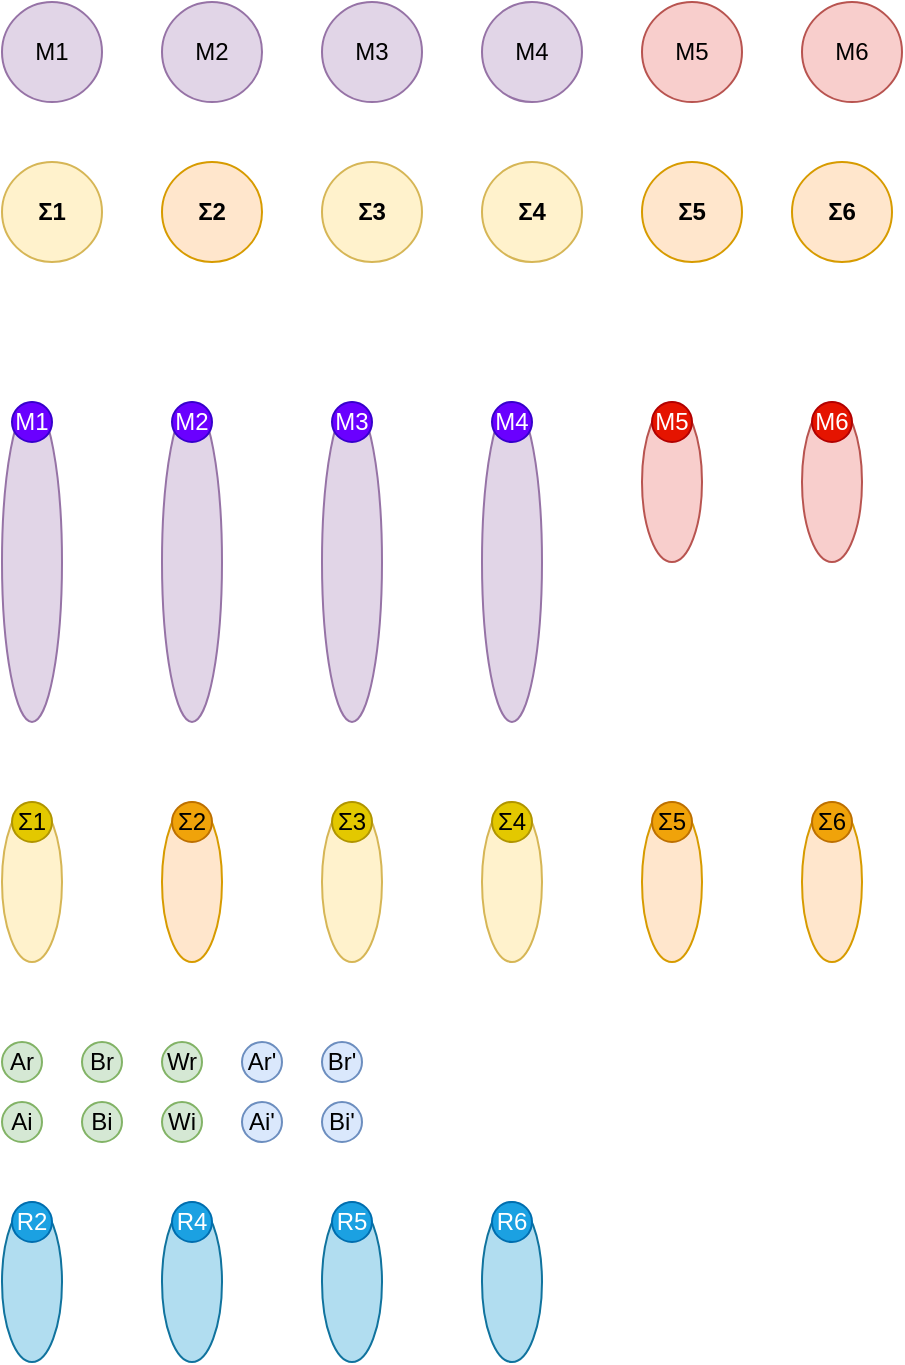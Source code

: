 <mxfile version="22.1.11" type="device" pages="7">
  <diagram id="_CZ7peYP3mt9NuMuKrzo" name="operazioni">
    <mxGraphModel dx="1032" dy="764" grid="1" gridSize="10" guides="1" tooltips="1" connect="1" arrows="1" fold="1" page="1" pageScale="1" pageWidth="827" pageHeight="1169" math="0" shadow="0">
      <root>
        <mxCell id="0" />
        <mxCell id="1" parent="0" />
        <mxCell id="0Rwe90fW_iyb-OSA6rU2-1" value="M1" style="ellipse;whiteSpace=wrap;html=1;aspect=fixed;fillColor=#e1d5e7;strokeColor=#9673a6;" parent="1" vertex="1">
          <mxGeometry x="120" y="80" width="50" height="50" as="geometry" />
        </mxCell>
        <mxCell id="0Rwe90fW_iyb-OSA6rU2-2" value="M2" style="ellipse;whiteSpace=wrap;html=1;aspect=fixed;fillColor=#e1d5e7;strokeColor=#9673a6;" parent="1" vertex="1">
          <mxGeometry x="200" y="80" width="50" height="50" as="geometry" />
        </mxCell>
        <mxCell id="0Rwe90fW_iyb-OSA6rU2-3" value="M3" style="ellipse;whiteSpace=wrap;html=1;aspect=fixed;fillColor=#e1d5e7;strokeColor=#9673a6;" parent="1" vertex="1">
          <mxGeometry x="280" y="80" width="50" height="50" as="geometry" />
        </mxCell>
        <mxCell id="0Rwe90fW_iyb-OSA6rU2-4" value="M4" style="ellipse;whiteSpace=wrap;html=1;aspect=fixed;fillColor=#e1d5e7;strokeColor=#9673a6;" parent="1" vertex="1">
          <mxGeometry x="360" y="80" width="50" height="50" as="geometry" />
        </mxCell>
        <mxCell id="0Rwe90fW_iyb-OSA6rU2-5" value="M5" style="ellipse;whiteSpace=wrap;html=1;aspect=fixed;fillColor=#f8cecc;strokeColor=#b85450;" parent="1" vertex="1">
          <mxGeometry x="440" y="80" width="50" height="50" as="geometry" />
        </mxCell>
        <mxCell id="0Rwe90fW_iyb-OSA6rU2-6" value="M6" style="ellipse;whiteSpace=wrap;html=1;aspect=fixed;fillColor=#f8cecc;strokeColor=#b85450;" parent="1" vertex="1">
          <mxGeometry x="520" y="80" width="50" height="50" as="geometry" />
        </mxCell>
        <mxCell id="mmRNQDUDF7wMfIR7zuM--2" value="&lt;span lang=&quot;it&quot; class=&quot;ILfuVd&quot;&gt;&lt;span class=&quot;hgKElc&quot;&gt;&lt;b&gt;Σ1&lt;/b&gt;&lt;/span&gt;&lt;/span&gt;" style="ellipse;whiteSpace=wrap;html=1;aspect=fixed;fillColor=#fff2cc;strokeColor=#d6b656;" parent="1" vertex="1">
          <mxGeometry x="120" y="160" width="50" height="50" as="geometry" />
        </mxCell>
        <mxCell id="mmRNQDUDF7wMfIR7zuM--3" value="&lt;b style=&quot;border-color: var(--border-color);&quot;&gt;Σ2&lt;/b&gt;" style="ellipse;whiteSpace=wrap;html=1;aspect=fixed;fillColor=#ffe6cc;strokeColor=#d79b00;" parent="1" vertex="1">
          <mxGeometry x="200" y="160" width="50" height="50" as="geometry" />
        </mxCell>
        <mxCell id="mmRNQDUDF7wMfIR7zuM--4" value="&lt;b style=&quot;border-color: var(--border-color);&quot;&gt;Σ3&lt;/b&gt;" style="ellipse;whiteSpace=wrap;html=1;aspect=fixed;fillColor=#fff2cc;strokeColor=#d6b656;" parent="1" vertex="1">
          <mxGeometry x="280" y="160" width="50" height="50" as="geometry" />
        </mxCell>
        <mxCell id="mmRNQDUDF7wMfIR7zuM--5" value="&lt;b style=&quot;border-color: var(--border-color);&quot;&gt;Σ4&lt;/b&gt;" style="ellipse;whiteSpace=wrap;html=1;aspect=fixed;fillColor=#fff2cc;strokeColor=#d6b656;" parent="1" vertex="1">
          <mxGeometry x="360" y="160" width="50" height="50" as="geometry" />
        </mxCell>
        <mxCell id="ms7OgXMFpMMZfZg-qWLd-1" value="&lt;b style=&quot;border-color: var(--border-color);&quot;&gt;Σ5&lt;/b&gt;" style="ellipse;whiteSpace=wrap;html=1;aspect=fixed;fillColor=#ffe6cc;strokeColor=#d79b00;" parent="1" vertex="1">
          <mxGeometry x="440" y="160" width="50" height="50" as="geometry" />
        </mxCell>
        <mxCell id="ms7OgXMFpMMZfZg-qWLd-2" value="&lt;b style=&quot;border-color: var(--border-color);&quot;&gt;Σ6&lt;/b&gt;" style="ellipse;whiteSpace=wrap;html=1;aspect=fixed;fillColor=#ffe6cc;strokeColor=#d79b00;" parent="1" vertex="1">
          <mxGeometry x="515" y="160" width="50" height="50" as="geometry" />
        </mxCell>
        <mxCell id="F8dJh4XauFcu9-jcl56Y-5" value="" style="group" parent="1" vertex="1" connectable="0">
          <mxGeometry x="120" y="280" width="30" height="160" as="geometry" />
        </mxCell>
        <mxCell id="GSAG_5XD2A-5QiqcYixT-1" value="" style="ellipse;whiteSpace=wrap;html=1;fillColor=#e1d5e7;strokeColor=#9673a6;" parent="F8dJh4XauFcu9-jcl56Y-5" vertex="1">
          <mxGeometry width="30" height="160" as="geometry" />
        </mxCell>
        <mxCell id="GSAG_5XD2A-5QiqcYixT-3" value="M1" style="ellipse;whiteSpace=wrap;html=1;aspect=fixed;fillColor=#6a00ff;fontColor=#ffffff;strokeColor=#3700CC;" parent="F8dJh4XauFcu9-jcl56Y-5" vertex="1">
          <mxGeometry x="5" width="20" height="20" as="geometry" />
        </mxCell>
        <mxCell id="F8dJh4XauFcu9-jcl56Y-6" value="" style="group" parent="1" vertex="1" connectable="0">
          <mxGeometry x="200" y="280" width="30" height="160" as="geometry" />
        </mxCell>
        <mxCell id="GSAG_5XD2A-5QiqcYixT-4" value="" style="ellipse;whiteSpace=wrap;html=1;fillColor=#e1d5e7;strokeColor=#9673a6;" parent="F8dJh4XauFcu9-jcl56Y-6" vertex="1">
          <mxGeometry width="30" height="160" as="geometry" />
        </mxCell>
        <mxCell id="GSAG_5XD2A-5QiqcYixT-5" value="M2" style="ellipse;whiteSpace=wrap;html=1;aspect=fixed;fillColor=#6a00ff;fontColor=#ffffff;strokeColor=#3700CC;" parent="F8dJh4XauFcu9-jcl56Y-6" vertex="1">
          <mxGeometry x="5" width="20" height="20" as="geometry" />
        </mxCell>
        <mxCell id="F8dJh4XauFcu9-jcl56Y-7" value="" style="group" parent="1" vertex="1" connectable="0">
          <mxGeometry x="280" y="280" width="30" height="160" as="geometry" />
        </mxCell>
        <mxCell id="GSAG_5XD2A-5QiqcYixT-6" value="" style="ellipse;whiteSpace=wrap;html=1;fillColor=#e1d5e7;strokeColor=#9673a6;" parent="F8dJh4XauFcu9-jcl56Y-7" vertex="1">
          <mxGeometry width="30" height="160" as="geometry" />
        </mxCell>
        <mxCell id="GSAG_5XD2A-5QiqcYixT-7" value="M3" style="ellipse;whiteSpace=wrap;html=1;aspect=fixed;fillColor=#6a00ff;fontColor=#ffffff;strokeColor=#3700CC;" parent="F8dJh4XauFcu9-jcl56Y-7" vertex="1">
          <mxGeometry x="5" width="20" height="20" as="geometry" />
        </mxCell>
        <mxCell id="F8dJh4XauFcu9-jcl56Y-8" value="" style="group" parent="1" vertex="1" connectable="0">
          <mxGeometry x="360" y="280" width="30" height="160" as="geometry" />
        </mxCell>
        <mxCell id="GSAG_5XD2A-5QiqcYixT-8" value="" style="ellipse;whiteSpace=wrap;html=1;fillColor=#e1d5e7;strokeColor=#9673a6;" parent="F8dJh4XauFcu9-jcl56Y-8" vertex="1">
          <mxGeometry width="30" height="160" as="geometry" />
        </mxCell>
        <mxCell id="GSAG_5XD2A-5QiqcYixT-9" value="M4" style="ellipse;whiteSpace=wrap;html=1;aspect=fixed;fillColor=#6a00ff;fontColor=#ffffff;strokeColor=#3700CC;" parent="F8dJh4XauFcu9-jcl56Y-8" vertex="1">
          <mxGeometry x="5" width="20" height="20" as="geometry" />
        </mxCell>
        <mxCell id="F8dJh4XauFcu9-jcl56Y-9" value="" style="group" parent="1" vertex="1" connectable="0">
          <mxGeometry x="440" y="280" width="30" height="80" as="geometry" />
        </mxCell>
        <mxCell id="ZA5m4kmnOdSqoZc3qGiA-1" value="" style="ellipse;whiteSpace=wrap;html=1;fillColor=#f8cecc;strokeColor=#b85450;" parent="F8dJh4XauFcu9-jcl56Y-9" vertex="1">
          <mxGeometry width="30" height="80" as="geometry" />
        </mxCell>
        <mxCell id="ZA5m4kmnOdSqoZc3qGiA-3" value="M5" style="ellipse;whiteSpace=wrap;html=1;aspect=fixed;fillColor=#e51400;fontColor=#ffffff;strokeColor=#B20000;" parent="F8dJh4XauFcu9-jcl56Y-9" vertex="1">
          <mxGeometry x="5" width="20" height="20" as="geometry" />
        </mxCell>
        <mxCell id="F8dJh4XauFcu9-jcl56Y-10" value="" style="group" parent="1" vertex="1" connectable="0">
          <mxGeometry x="520" y="280" width="30" height="80" as="geometry" />
        </mxCell>
        <mxCell id="ZA5m4kmnOdSqoZc3qGiA-4" value="" style="ellipse;whiteSpace=wrap;html=1;fillColor=#f8cecc;strokeColor=#b85450;" parent="F8dJh4XauFcu9-jcl56Y-10" vertex="1">
          <mxGeometry width="30" height="80" as="geometry" />
        </mxCell>
        <mxCell id="ZA5m4kmnOdSqoZc3qGiA-6" value="M6" style="ellipse;whiteSpace=wrap;html=1;aspect=fixed;fillColor=#e51400;fontColor=#ffffff;strokeColor=#B20000;" parent="F8dJh4XauFcu9-jcl56Y-10" vertex="1">
          <mxGeometry x="5" width="20" height="20" as="geometry" />
        </mxCell>
        <mxCell id="F8dJh4XauFcu9-jcl56Y-11" value="" style="group;fontStyle=0" parent="1" vertex="1" connectable="0">
          <mxGeometry x="120" y="480" width="30" height="80" as="geometry" />
        </mxCell>
        <mxCell id="F8dJh4XauFcu9-jcl56Y-1" value="" style="ellipse;whiteSpace=wrap;html=1;fillColor=#fff2cc;strokeColor=#d6b656;fontStyle=0" parent="F8dJh4XauFcu9-jcl56Y-11" vertex="1">
          <mxGeometry width="30" height="80" as="geometry" />
        </mxCell>
        <mxCell id="F8dJh4XauFcu9-jcl56Y-2" value="Σ1" style="ellipse;whiteSpace=wrap;html=1;aspect=fixed;fillColor=#e3c800;fontColor=#000000;strokeColor=#B09500;fontStyle=0" parent="F8dJh4XauFcu9-jcl56Y-11" vertex="1">
          <mxGeometry x="5" width="20" height="20" as="geometry" />
        </mxCell>
        <mxCell id="F8dJh4XauFcu9-jcl56Y-15" value="" style="group" parent="1" vertex="1" connectable="0">
          <mxGeometry x="280" y="480" width="30" height="80" as="geometry" />
        </mxCell>
        <mxCell id="F8dJh4XauFcu9-jcl56Y-16" value="" style="ellipse;whiteSpace=wrap;html=1;fillColor=#fff2cc;strokeColor=#d6b656;" parent="F8dJh4XauFcu9-jcl56Y-15" vertex="1">
          <mxGeometry width="30" height="80" as="geometry" />
        </mxCell>
        <mxCell id="F8dJh4XauFcu9-jcl56Y-17" value="Σ3" style="ellipse;whiteSpace=wrap;html=1;aspect=fixed;fillColor=#e3c800;fontColor=#000000;strokeColor=#B09500;" parent="F8dJh4XauFcu9-jcl56Y-15" vertex="1">
          <mxGeometry x="5" width="20" height="20" as="geometry" />
        </mxCell>
        <mxCell id="F8dJh4XauFcu9-jcl56Y-18" value="" style="group" parent="1" vertex="1" connectable="0">
          <mxGeometry x="360" y="480" width="30" height="80" as="geometry" />
        </mxCell>
        <mxCell id="F8dJh4XauFcu9-jcl56Y-19" value="" style="ellipse;whiteSpace=wrap;html=1;fillColor=#fff2cc;strokeColor=#d6b656;" parent="F8dJh4XauFcu9-jcl56Y-18" vertex="1">
          <mxGeometry width="30" height="80" as="geometry" />
        </mxCell>
        <mxCell id="F8dJh4XauFcu9-jcl56Y-20" value="Σ4" style="ellipse;whiteSpace=wrap;html=1;aspect=fixed;fillColor=#e3c800;fontColor=#000000;strokeColor=#B09500;" parent="F8dJh4XauFcu9-jcl56Y-18" vertex="1">
          <mxGeometry x="5" width="20" height="20" as="geometry" />
        </mxCell>
        <mxCell id="wivfYclZZtzkywCeWJ1b-1" value="" style="group" parent="1" vertex="1" connectable="0">
          <mxGeometry x="440" y="480" width="30" height="80" as="geometry" />
        </mxCell>
        <mxCell id="F8dJh4XauFcu9-jcl56Y-13" value="" style="ellipse;whiteSpace=wrap;html=1;fillColor=#ffe6cc;strokeColor=#d79b00;fontStyle=0" parent="wivfYclZZtzkywCeWJ1b-1" vertex="1">
          <mxGeometry width="30" height="80" as="geometry" />
        </mxCell>
        <mxCell id="F8dJh4XauFcu9-jcl56Y-14" value="Σ5" style="ellipse;whiteSpace=wrap;html=1;aspect=fixed;fillColor=#f0a30a;fontColor=#000000;strokeColor=#BD7000;fontStyle=0" parent="wivfYclZZtzkywCeWJ1b-1" vertex="1">
          <mxGeometry x="5" width="20" height="20" as="geometry" />
        </mxCell>
        <mxCell id="wivfYclZZtzkywCeWJ1b-2" value="" style="group" parent="1" vertex="1" connectable="0">
          <mxGeometry x="200" y="480" width="30" height="80" as="geometry" />
        </mxCell>
        <mxCell id="wivfYclZZtzkywCeWJ1b-3" value="" style="ellipse;whiteSpace=wrap;html=1;fillColor=#ffe6cc;strokeColor=#d79b00;fontStyle=0" parent="wivfYclZZtzkywCeWJ1b-2" vertex="1">
          <mxGeometry width="30" height="80" as="geometry" />
        </mxCell>
        <mxCell id="wivfYclZZtzkywCeWJ1b-4" value="Σ2" style="ellipse;whiteSpace=wrap;html=1;aspect=fixed;fillColor=#f0a30a;fontColor=#000000;strokeColor=#BD7000;fontStyle=0" parent="wivfYclZZtzkywCeWJ1b-2" vertex="1">
          <mxGeometry x="5" width="20" height="20" as="geometry" />
        </mxCell>
        <mxCell id="wivfYclZZtzkywCeWJ1b-5" value="" style="group" parent="1" vertex="1" connectable="0">
          <mxGeometry x="520" y="480" width="30" height="80" as="geometry" />
        </mxCell>
        <mxCell id="wivfYclZZtzkywCeWJ1b-6" value="" style="ellipse;whiteSpace=wrap;html=1;fillColor=#ffe6cc;strokeColor=#d79b00;fontStyle=0" parent="wivfYclZZtzkywCeWJ1b-5" vertex="1">
          <mxGeometry width="30" height="80" as="geometry" />
        </mxCell>
        <mxCell id="wivfYclZZtzkywCeWJ1b-7" value="Σ6" style="ellipse;whiteSpace=wrap;html=1;aspect=fixed;fillColor=#f0a30a;fontColor=#000000;strokeColor=#BD7000;fontStyle=0" parent="wivfYclZZtzkywCeWJ1b-5" vertex="1">
          <mxGeometry x="5" width="20" height="20" as="geometry" />
        </mxCell>
        <mxCell id="WabQAmMZjIUF0p4HIYkw-1" value="Wr" style="ellipse;whiteSpace=wrap;html=1;aspect=fixed;fillColor=#d5e8d4;strokeColor=#82b366;" parent="1" vertex="1">
          <mxGeometry x="200" y="600" width="20" height="20" as="geometry" />
        </mxCell>
        <mxCell id="WabQAmMZjIUF0p4HIYkw-2" value="Br" style="ellipse;whiteSpace=wrap;html=1;aspect=fixed;fillColor=#d5e8d4;strokeColor=#82b366;" parent="1" vertex="1">
          <mxGeometry x="160" y="600" width="20" height="20" as="geometry" />
        </mxCell>
        <mxCell id="WabQAmMZjIUF0p4HIYkw-3" value="Bi" style="ellipse;whiteSpace=wrap;html=1;aspect=fixed;fillColor=#d5e8d4;strokeColor=#82b366;" parent="1" vertex="1">
          <mxGeometry x="160" y="630" width="20" height="20" as="geometry" />
        </mxCell>
        <mxCell id="WabQAmMZjIUF0p4HIYkw-4" value="Wi" style="ellipse;whiteSpace=wrap;html=1;aspect=fixed;fillColor=#d5e8d4;strokeColor=#82b366;" parent="1" vertex="1">
          <mxGeometry x="200" y="630" width="20" height="20" as="geometry" />
        </mxCell>
        <mxCell id="WabQAmMZjIUF0p4HIYkw-5" value="Ar" style="ellipse;whiteSpace=wrap;html=1;aspect=fixed;fillColor=#d5e8d4;strokeColor=#82b366;" parent="1" vertex="1">
          <mxGeometry x="120" y="600" width="20" height="20" as="geometry" />
        </mxCell>
        <mxCell id="WabQAmMZjIUF0p4HIYkw-10" value="Ai" style="ellipse;whiteSpace=wrap;html=1;aspect=fixed;fillColor=#d5e8d4;strokeColor=#82b366;" parent="1" vertex="1">
          <mxGeometry x="120" y="630" width="20" height="20" as="geometry" />
        </mxCell>
        <mxCell id="GrF7NFNuo48gA9zfVdHc-1" value="Br&#39;" style="ellipse;whiteSpace=wrap;html=1;aspect=fixed;fillColor=#dae8fc;strokeColor=#6c8ebf;" parent="1" vertex="1">
          <mxGeometry x="280" y="600" width="20" height="20" as="geometry" />
        </mxCell>
        <mxCell id="GrF7NFNuo48gA9zfVdHc-2" value="Bi&#39;" style="ellipse;whiteSpace=wrap;html=1;aspect=fixed;fillColor=#dae8fc;strokeColor=#6c8ebf;" parent="1" vertex="1">
          <mxGeometry x="280" y="630" width="20" height="20" as="geometry" />
        </mxCell>
        <mxCell id="GrF7NFNuo48gA9zfVdHc-3" value="Ar&#39;" style="ellipse;whiteSpace=wrap;html=1;aspect=fixed;fillColor=#dae8fc;strokeColor=#6c8ebf;" parent="1" vertex="1">
          <mxGeometry x="240" y="600" width="20" height="20" as="geometry" />
        </mxCell>
        <mxCell id="GrF7NFNuo48gA9zfVdHc-4" value="Ai&#39;" style="ellipse;whiteSpace=wrap;html=1;aspect=fixed;fillColor=#dae8fc;strokeColor=#6c8ebf;" parent="1" vertex="1">
          <mxGeometry x="240" y="630" width="20" height="20" as="geometry" />
        </mxCell>
        <mxCell id="E140YXProTUobOdCQDFf-1" value="" style="group" parent="1" vertex="1" connectable="0">
          <mxGeometry x="120" y="680" width="30" height="80" as="geometry" />
        </mxCell>
        <mxCell id="E140YXProTUobOdCQDFf-2" value="" style="ellipse;whiteSpace=wrap;html=1;fillColor=#b1ddf0;strokeColor=#10739e;fontStyle=0" parent="E140YXProTUobOdCQDFf-1" vertex="1">
          <mxGeometry width="30" height="80" as="geometry" />
        </mxCell>
        <mxCell id="E140YXProTUobOdCQDFf-3" value="R2" style="ellipse;whiteSpace=wrap;html=1;aspect=fixed;fillColor=#1ba1e2;fontColor=#ffffff;strokeColor=#006EAF;fontStyle=0" parent="E140YXProTUobOdCQDFf-1" vertex="1">
          <mxGeometry x="5" width="20" height="20" as="geometry" />
        </mxCell>
        <mxCell id="E140YXProTUobOdCQDFf-4" value="" style="group" parent="1" vertex="1" connectable="0">
          <mxGeometry x="200" y="680" width="30" height="80" as="geometry" />
        </mxCell>
        <mxCell id="E140YXProTUobOdCQDFf-5" value="" style="ellipse;whiteSpace=wrap;html=1;fillColor=#b1ddf0;strokeColor=#10739e;fontStyle=0" parent="E140YXProTUobOdCQDFf-4" vertex="1">
          <mxGeometry width="30" height="80" as="geometry" />
        </mxCell>
        <mxCell id="E140YXProTUobOdCQDFf-6" value="R4" style="ellipse;whiteSpace=wrap;html=1;aspect=fixed;fillColor=#1ba1e2;fontColor=#ffffff;strokeColor=#006EAF;fontStyle=0" parent="E140YXProTUobOdCQDFf-4" vertex="1">
          <mxGeometry x="5" width="20" height="20" as="geometry" />
        </mxCell>
        <mxCell id="E140YXProTUobOdCQDFf-7" value="" style="group" parent="1" vertex="1" connectable="0">
          <mxGeometry x="280" y="680" width="30" height="80" as="geometry" />
        </mxCell>
        <mxCell id="E140YXProTUobOdCQDFf-8" value="" style="ellipse;whiteSpace=wrap;html=1;fillColor=#b1ddf0;strokeColor=#10739e;fontStyle=0" parent="E140YXProTUobOdCQDFf-7" vertex="1">
          <mxGeometry width="30" height="80" as="geometry" />
        </mxCell>
        <mxCell id="E140YXProTUobOdCQDFf-9" value="R5" style="ellipse;whiteSpace=wrap;html=1;aspect=fixed;fillColor=#1ba1e2;fontColor=#ffffff;strokeColor=#006EAF;fontStyle=0" parent="E140YXProTUobOdCQDFf-7" vertex="1">
          <mxGeometry x="5" width="20" height="20" as="geometry" />
        </mxCell>
        <mxCell id="E140YXProTUobOdCQDFf-10" value="" style="group" parent="1" vertex="1" connectable="0">
          <mxGeometry x="360" y="680" width="30" height="80" as="geometry" />
        </mxCell>
        <mxCell id="E140YXProTUobOdCQDFf-11" value="" style="ellipse;whiteSpace=wrap;html=1;fillColor=#b1ddf0;strokeColor=#10739e;fontStyle=0" parent="E140YXProTUobOdCQDFf-10" vertex="1">
          <mxGeometry width="30" height="80" as="geometry" />
        </mxCell>
        <mxCell id="E140YXProTUobOdCQDFf-12" value="R6" style="ellipse;whiteSpace=wrap;html=1;aspect=fixed;fillColor=#1ba1e2;fontColor=#ffffff;strokeColor=#006EAF;fontStyle=0" parent="E140YXProTUobOdCQDFf-10" vertex="1">
          <mxGeometry x="5" width="20" height="20" as="geometry" />
        </mxCell>
      </root>
    </mxGraphModel>
  </diagram>
  <diagram id="Zch0SYK9GPk-CUpnCgJk" name="ASAP_infty">
    <mxGraphModel dx="625" dy="463" grid="1" gridSize="10" guides="1" tooltips="1" connect="1" arrows="1" fold="1" page="1" pageScale="1" pageWidth="827" pageHeight="1169" math="0" shadow="0">
      <root>
        <mxCell id="0" />
        <mxCell id="1" parent="0" />
        <mxCell id="ckWviLpO9N6dnp3t7XSE-2" value="" style="endArrow=none;dashed=1;html=1;dashPattern=1 3;strokeWidth=2;rounded=0;" edge="1" parent="1">
          <mxGeometry width="50" height="50" relative="1" as="geometry">
            <mxPoint x="80" y="600" as="sourcePoint" />
            <mxPoint x="681" y="600" as="targetPoint" />
          </mxGeometry>
        </mxCell>
        <mxCell id="ckWviLpO9N6dnp3t7XSE-1" value="" style="endArrow=none;dashed=1;html=1;dashPattern=1 3;strokeWidth=2;rounded=0;" edge="1" parent="1">
          <mxGeometry width="50" height="50" relative="1" as="geometry">
            <mxPoint x="80" y="520" as="sourcePoint" />
            <mxPoint x="681" y="520" as="targetPoint" />
          </mxGeometry>
        </mxCell>
        <mxCell id="jMSUp4vEupypKBjrtkqg-1" value="" style="endArrow=none;dashed=1;html=1;dashPattern=1 3;strokeWidth=2;rounded=0;" parent="1" edge="1">
          <mxGeometry width="50" height="50" relative="1" as="geometry">
            <mxPoint x="80" y="120" as="sourcePoint" />
            <mxPoint x="681" y="120" as="targetPoint" />
          </mxGeometry>
        </mxCell>
        <mxCell id="jMSUp4vEupypKBjrtkqg-2" value="" style="endArrow=none;dashed=1;html=1;dashPattern=1 3;strokeWidth=2;rounded=0;" parent="1" edge="1">
          <mxGeometry width="50" height="50" relative="1" as="geometry">
            <mxPoint x="80" y="200" as="sourcePoint" />
            <mxPoint x="681" y="200" as="targetPoint" />
          </mxGeometry>
        </mxCell>
        <mxCell id="jMSUp4vEupypKBjrtkqg-3" value="" style="endArrow=none;dashed=1;html=1;dashPattern=1 3;strokeWidth=2;rounded=0;" parent="1" edge="1">
          <mxGeometry width="50" height="50" relative="1" as="geometry">
            <mxPoint x="80" y="280" as="sourcePoint" />
            <mxPoint x="681" y="280" as="targetPoint" />
          </mxGeometry>
        </mxCell>
        <mxCell id="jMSUp4vEupypKBjrtkqg-4" value="" style="endArrow=none;dashed=1;html=1;dashPattern=1 3;strokeWidth=2;rounded=0;" parent="1" edge="1">
          <mxGeometry width="50" height="50" relative="1" as="geometry">
            <mxPoint x="80" y="360" as="sourcePoint" />
            <mxPoint x="681" y="360" as="targetPoint" />
          </mxGeometry>
        </mxCell>
        <mxCell id="jMSUp4vEupypKBjrtkqg-5" value="" style="endArrow=none;dashed=1;html=1;dashPattern=1 3;strokeWidth=2;rounded=0;" parent="1" edge="1">
          <mxGeometry width="50" height="50" relative="1" as="geometry">
            <mxPoint x="80" y="440" as="sourcePoint" />
            <mxPoint x="681" y="440" as="targetPoint" />
          </mxGeometry>
        </mxCell>
        <mxCell id="O77gX-lifV3E03iWZth9-1" value="" style="group" parent="1" vertex="1" connectable="0">
          <mxGeometry x="120" y="80" width="30" height="160" as="geometry" />
        </mxCell>
        <mxCell id="O77gX-lifV3E03iWZth9-2" value="" style="ellipse;whiteSpace=wrap;html=1;fillColor=#e1d5e7;strokeColor=#9673a6;" parent="O77gX-lifV3E03iWZth9-1" vertex="1">
          <mxGeometry width="30" height="160" as="geometry" />
        </mxCell>
        <mxCell id="O77gX-lifV3E03iWZth9-3" value="M1" style="ellipse;whiteSpace=wrap;html=1;aspect=fixed;fillColor=#6a00ff;fontColor=#ffffff;strokeColor=#3700CC;" parent="O77gX-lifV3E03iWZth9-1" vertex="1">
          <mxGeometry x="5" width="20" height="20" as="geometry" />
        </mxCell>
        <mxCell id="O77gX-lifV3E03iWZth9-4" value="" style="group" parent="1" vertex="1" connectable="0">
          <mxGeometry x="200" y="80" width="30" height="160" as="geometry" />
        </mxCell>
        <mxCell id="O77gX-lifV3E03iWZth9-5" value="" style="ellipse;whiteSpace=wrap;html=1;fillColor=#e1d5e7;strokeColor=#9673a6;" parent="O77gX-lifV3E03iWZth9-4" vertex="1">
          <mxGeometry width="30" height="160" as="geometry" />
        </mxCell>
        <mxCell id="O77gX-lifV3E03iWZth9-6" value="M2" style="ellipse;whiteSpace=wrap;html=1;aspect=fixed;fillColor=#6a00ff;fontColor=#ffffff;strokeColor=#3700CC;" parent="O77gX-lifV3E03iWZth9-4" vertex="1">
          <mxGeometry x="5" width="20" height="20" as="geometry" />
        </mxCell>
        <mxCell id="O77gX-lifV3E03iWZth9-13" value="" style="group" parent="1" vertex="1" connectable="0">
          <mxGeometry x="280" y="80" width="30" height="80" as="geometry" />
        </mxCell>
        <mxCell id="O77gX-lifV3E03iWZth9-14" value="" style="ellipse;whiteSpace=wrap;html=1;fillColor=#f8cecc;strokeColor=#b85450;" parent="O77gX-lifV3E03iWZth9-13" vertex="1">
          <mxGeometry width="30" height="80" as="geometry" />
        </mxCell>
        <mxCell id="O77gX-lifV3E03iWZth9-15" value="M5" style="ellipse;whiteSpace=wrap;html=1;aspect=fixed;fillColor=#e51400;fontColor=#ffffff;strokeColor=#B20000;" parent="O77gX-lifV3E03iWZth9-13" vertex="1">
          <mxGeometry x="5" width="20" height="20" as="geometry" />
        </mxCell>
        <mxCell id="4DgfEXs1hEHKmPLSJaM6-1" value="" style="group;fontStyle=0" parent="1" vertex="1" connectable="0">
          <mxGeometry x="120" y="310" width="30" height="80" as="geometry" />
        </mxCell>
        <mxCell id="4DgfEXs1hEHKmPLSJaM6-2" value="" style="ellipse;whiteSpace=wrap;html=1;fillColor=#fff2cc;strokeColor=#d6b656;fontStyle=0" parent="4DgfEXs1hEHKmPLSJaM6-1" vertex="1">
          <mxGeometry width="30" height="80" as="geometry" />
        </mxCell>
        <mxCell id="4DgfEXs1hEHKmPLSJaM6-3" value="Σ1" style="ellipse;whiteSpace=wrap;html=1;aspect=fixed;fillColor=#e3c800;fontColor=#000000;strokeColor=#B09500;fontStyle=0" parent="4DgfEXs1hEHKmPLSJaM6-1" vertex="1">
          <mxGeometry x="5" width="20" height="20" as="geometry" />
        </mxCell>
        <mxCell id="4DgfEXs1hEHKmPLSJaM6-20" style="edgeStyle=orthogonalEdgeStyle;rounded=0;orthogonalLoop=1;jettySize=auto;html=1;exitX=0.5;exitY=1;exitDx=0;exitDy=0;entryX=0.5;entryY=0;entryDx=0;entryDy=0;" parent="1" source="O77gX-lifV3E03iWZth9-3" target="4DgfEXs1hEHKmPLSJaM6-2" edge="1">
          <mxGeometry relative="1" as="geometry" />
        </mxCell>
        <mxCell id="4DgfEXs1hEHKmPLSJaM6-23" style="edgeStyle=orthogonalEdgeStyle;rounded=0;orthogonalLoop=1;jettySize=auto;html=1;exitX=0.5;exitY=1;exitDx=0;exitDy=0;entryX=0.5;entryY=0;entryDx=0;entryDy=0;" parent="1" source="O77gX-lifV3E03iWZth9-6" edge="1" target="0SHCJ8d7zPOmF3r2EL4P-3">
          <mxGeometry relative="1" as="geometry">
            <mxPoint x="215" y="320" as="targetPoint" />
          </mxGeometry>
        </mxCell>
        <mxCell id="4DgfEXs1hEHKmPLSJaM6-25" value="" style="endArrow=classic;html=1;rounded=0;exitX=1;exitY=1;exitDx=0;exitDy=0;entryX=0;entryY=0;entryDx=0;entryDy=0;" parent="1" source="4DgfEXs1hEHKmPLSJaM6-3" target="0SHCJ8d7zPOmF3r2EL4P-3" edge="1">
          <mxGeometry width="50" height="50" relative="1" as="geometry">
            <mxPoint x="160" y="260" as="sourcePoint" />
            <mxPoint x="207.929" y="322.929" as="targetPoint" />
          </mxGeometry>
        </mxCell>
        <mxCell id="4DgfEXs1hEHKmPLSJaM6-27" style="edgeStyle=orthogonalEdgeStyle;rounded=0;orthogonalLoop=1;jettySize=auto;html=1;exitX=0.5;exitY=1;exitDx=0;exitDy=0;entryX=0.5;entryY=0;entryDx=0;entryDy=0;" parent="1" source="O77gX-lifV3E03iWZth9-15" target="GLgZT2SGxfqKaq-5_Tlm-3" edge="1">
          <mxGeometry relative="1" as="geometry">
            <mxPoint x="295" y="400" as="targetPoint" />
          </mxGeometry>
        </mxCell>
        <mxCell id="4DgfEXs1hEHKmPLSJaM6-59" value="Wr" style="ellipse;whiteSpace=wrap;html=1;aspect=fixed;fillColor=#d5e8d4;strokeColor=#82b366;" parent="1" vertex="1">
          <mxGeometry x="150" y="40" width="20" height="20" as="geometry" />
        </mxCell>
        <mxCell id="4DgfEXs1hEHKmPLSJaM6-60" value="Br" style="ellipse;whiteSpace=wrap;html=1;aspect=fixed;fillColor=#d5e8d4;strokeColor=#82b366;" parent="1" vertex="1">
          <mxGeometry x="100" y="40" width="20" height="20" as="geometry" />
        </mxCell>
        <mxCell id="4DgfEXs1hEHKmPLSJaM6-61" value="Bi" style="ellipse;whiteSpace=wrap;html=1;aspect=fixed;fillColor=#d5e8d4;strokeColor=#82b366;" parent="1" vertex="1">
          <mxGeometry x="180" y="40" width="20" height="20" as="geometry" />
        </mxCell>
        <mxCell id="4DgfEXs1hEHKmPLSJaM6-62" value="Wi" style="ellipse;whiteSpace=wrap;html=1;aspect=fixed;fillColor=#d5e8d4;strokeColor=#82b366;" parent="1" vertex="1">
          <mxGeometry x="230" y="40" width="20" height="20" as="geometry" />
        </mxCell>
        <mxCell id="4DgfEXs1hEHKmPLSJaM6-71" style="edgeStyle=orthogonalEdgeStyle;rounded=0;orthogonalLoop=1;jettySize=auto;html=1;exitX=0.5;exitY=1;exitDx=0;exitDy=0;entryX=0.5;entryY=0;entryDx=0;entryDy=0;" parent="1" source="4DgfEXs1hEHKmPLSJaM6-63" target="O77gX-lifV3E03iWZth9-15" edge="1">
          <mxGeometry relative="1" as="geometry" />
        </mxCell>
        <mxCell id="4DgfEXs1hEHKmPLSJaM6-63" value="Ar" style="ellipse;whiteSpace=wrap;html=1;aspect=fixed;fillColor=#d5e8d4;strokeColor=#82b366;" parent="1" vertex="1">
          <mxGeometry x="285" y="40" width="20" height="20" as="geometry" />
        </mxCell>
        <mxCell id="4DgfEXs1hEHKmPLSJaM6-65" value="" style="endArrow=classic;html=1;rounded=0;exitX=1;exitY=1;exitDx=0;exitDy=0;entryX=0;entryY=0;entryDx=0;entryDy=0;" parent="1" source="4DgfEXs1hEHKmPLSJaM6-60" target="O77gX-lifV3E03iWZth9-3" edge="1">
          <mxGeometry width="50" height="50" relative="1" as="geometry">
            <mxPoint x="70" y="120" as="sourcePoint" />
            <mxPoint x="120" y="70" as="targetPoint" />
          </mxGeometry>
        </mxCell>
        <mxCell id="4DgfEXs1hEHKmPLSJaM6-67" value="" style="endArrow=classic;html=1;rounded=0;exitX=0;exitY=1;exitDx=0;exitDy=0;entryX=1;entryY=0;entryDx=0;entryDy=0;" parent="1" source="4DgfEXs1hEHKmPLSJaM6-59" target="O77gX-lifV3E03iWZth9-3" edge="1">
          <mxGeometry width="50" height="50" relative="1" as="geometry">
            <mxPoint x="140" y="110" as="sourcePoint" />
            <mxPoint x="190" y="60" as="targetPoint" />
          </mxGeometry>
        </mxCell>
        <mxCell id="4DgfEXs1hEHKmPLSJaM6-69" value="" style="endArrow=classic;html=1;rounded=0;exitX=1;exitY=1;exitDx=0;exitDy=0;entryX=0;entryY=0;entryDx=0;entryDy=0;" parent="1" source="4DgfEXs1hEHKmPLSJaM6-61" target="O77gX-lifV3E03iWZth9-6" edge="1">
          <mxGeometry width="50" height="50" relative="1" as="geometry">
            <mxPoint x="190" y="110" as="sourcePoint" />
            <mxPoint x="240" y="60" as="targetPoint" />
          </mxGeometry>
        </mxCell>
        <mxCell id="4DgfEXs1hEHKmPLSJaM6-70" value="" style="endArrow=classic;html=1;rounded=0;exitX=0;exitY=1;exitDx=0;exitDy=0;entryX=1;entryY=0;entryDx=0;entryDy=0;" parent="1" source="4DgfEXs1hEHKmPLSJaM6-62" target="O77gX-lifV3E03iWZth9-6" edge="1">
          <mxGeometry width="50" height="50" relative="1" as="geometry">
            <mxPoint x="190" y="110" as="sourcePoint" />
            <mxPoint x="240" y="60" as="targetPoint" />
          </mxGeometry>
        </mxCell>
        <mxCell id="4DgfEXs1hEHKmPLSJaM6-72" value="Ar" style="ellipse;whiteSpace=wrap;html=1;aspect=fixed;fillColor=#d5e8d4;strokeColor=#82b366;" parent="1" vertex="1">
          <mxGeometry x="60" y="40" width="20" height="20" as="geometry" />
        </mxCell>
        <mxCell id="4DgfEXs1hEHKmPLSJaM6-83" value="" style="endArrow=classic;html=1;rounded=0;exitX=1;exitY=1;exitDx=0;exitDy=0;entryX=0;entryY=0;entryDx=0;entryDy=0;" parent="1" source="4DgfEXs1hEHKmPLSJaM6-72" target="4DgfEXs1hEHKmPLSJaM6-3" edge="1">
          <mxGeometry width="50" height="50" relative="1" as="geometry">
            <mxPoint x="140" y="220" as="sourcePoint" />
            <mxPoint x="190" y="170" as="targetPoint" />
          </mxGeometry>
        </mxCell>
        <mxCell id="0SHCJ8d7zPOmF3r2EL4P-1" value="" style="group" parent="1" vertex="1" connectable="0">
          <mxGeometry x="200" y="470" width="30" height="80" as="geometry" />
        </mxCell>
        <mxCell id="0SHCJ8d7zPOmF3r2EL4P-2" value="" style="ellipse;whiteSpace=wrap;html=1;fillColor=#ffe6cc;strokeColor=#d79b00;fontStyle=0" parent="0SHCJ8d7zPOmF3r2EL4P-1" vertex="1">
          <mxGeometry width="30" height="80" as="geometry" />
        </mxCell>
        <mxCell id="0SHCJ8d7zPOmF3r2EL4P-3" value="Σ2" style="ellipse;whiteSpace=wrap;html=1;aspect=fixed;fillColor=#f0a30a;fontColor=#000000;strokeColor=#BD7000;fontStyle=0" parent="0SHCJ8d7zPOmF3r2EL4P-1" vertex="1">
          <mxGeometry x="5" width="20" height="20" as="geometry" />
        </mxCell>
        <mxCell id="4DgfEXs1hEHKmPLSJaM6-29" value="" style="endArrow=classic;html=1;rounded=0;exitX=1;exitY=1;exitDx=0;exitDy=0;entryX=0.084;entryY=0.113;entryDx=0;entryDy=0;entryPerimeter=0;" parent="1" source="0SHCJ8d7zPOmF3r2EL4P-3" target="GLgZT2SGxfqKaq-5_Tlm-3" edge="1">
          <mxGeometry width="50" height="50" relative="1" as="geometry">
            <mxPoint x="222.165" y="336.976" as="sourcePoint" />
            <mxPoint x="287.929" y="402.929" as="targetPoint" />
          </mxGeometry>
        </mxCell>
        <mxCell id="GLgZT2SGxfqKaq-5_Tlm-1" value="" style="group" parent="1" vertex="1" connectable="0">
          <mxGeometry x="280" y="550" width="30" height="80" as="geometry" />
        </mxCell>
        <mxCell id="GLgZT2SGxfqKaq-5_Tlm-2" value="" style="ellipse;whiteSpace=wrap;html=1;fillColor=#ffe6cc;strokeColor=#d79b00;fontStyle=0" parent="GLgZT2SGxfqKaq-5_Tlm-1" vertex="1">
          <mxGeometry width="30" height="80" as="geometry" />
        </mxCell>
        <mxCell id="GLgZT2SGxfqKaq-5_Tlm-3" value="Σ5" style="ellipse;whiteSpace=wrap;html=1;aspect=fixed;fillColor=#f0a30a;fontColor=#000000;strokeColor=#BD7000;fontStyle=0" parent="GLgZT2SGxfqKaq-5_Tlm-1" vertex="1">
          <mxGeometry x="5" width="20" height="20" as="geometry" />
        </mxCell>
        <mxCell id="uRQ6zv8KUa2RmYt0U5NX-1" value="Br&#39;" style="ellipse;whiteSpace=wrap;html=1;aspect=fixed;fillColor=#dae8fc;strokeColor=#6c8ebf;" parent="1" vertex="1">
          <mxGeometry x="285" y="730" width="20" height="20" as="geometry" />
        </mxCell>
        <mxCell id="uRQ6zv8KUa2RmYt0U5NX-2" value="Ar&#39;" style="ellipse;whiteSpace=wrap;html=1;aspect=fixed;fillColor=#dae8fc;strokeColor=#6c8ebf;" parent="1" vertex="1">
          <mxGeometry x="205" y="660" width="20" height="20" as="geometry" />
        </mxCell>
        <mxCell id="uRQ6zv8KUa2RmYt0U5NX-3" style="edgeStyle=orthogonalEdgeStyle;rounded=0;orthogonalLoop=1;jettySize=auto;html=1;exitX=0.5;exitY=1;exitDx=0;exitDy=0;entryX=0.5;entryY=0;entryDx=0;entryDy=0;" parent="1" source="0SHCJ8d7zPOmF3r2EL4P-2" target="uRQ6zv8KUa2RmYt0U5NX-2" edge="1">
          <mxGeometry relative="1" as="geometry" />
        </mxCell>
        <mxCell id="uRQ6zv8KUa2RmYt0U5NX-4" style="edgeStyle=orthogonalEdgeStyle;rounded=0;orthogonalLoop=1;jettySize=auto;html=1;exitX=0.5;exitY=1;exitDx=0;exitDy=0;entryX=0.5;entryY=0;entryDx=0;entryDy=0;" parent="1" source="GLgZT2SGxfqKaq-5_Tlm-2" target="uRQ6zv8KUa2RmYt0U5NX-1" edge="1">
          <mxGeometry relative="1" as="geometry" />
        </mxCell>
        <mxCell id="ckWviLpO9N6dnp3t7XSE-3" value="" style="group" vertex="1" connectable="0" parent="1">
          <mxGeometry x="450" y="80" width="30" height="160" as="geometry" />
        </mxCell>
        <mxCell id="ckWviLpO9N6dnp3t7XSE-4" value="" style="ellipse;whiteSpace=wrap;html=1;fillColor=#e1d5e7;strokeColor=#9673a6;" vertex="1" parent="ckWviLpO9N6dnp3t7XSE-3">
          <mxGeometry width="30" height="160" as="geometry" />
        </mxCell>
        <mxCell id="ckWviLpO9N6dnp3t7XSE-5" value="M1" style="ellipse;whiteSpace=wrap;html=1;aspect=fixed;fillColor=#6a00ff;fontColor=#ffffff;strokeColor=#3700CC;" vertex="1" parent="ckWviLpO9N6dnp3t7XSE-3">
          <mxGeometry x="5" width="20" height="20" as="geometry" />
        </mxCell>
        <mxCell id="ckWviLpO9N6dnp3t7XSE-6" value="" style="group" vertex="1" connectable="0" parent="1">
          <mxGeometry x="530" y="80" width="30" height="160" as="geometry" />
        </mxCell>
        <mxCell id="ckWviLpO9N6dnp3t7XSE-7" value="" style="ellipse;whiteSpace=wrap;html=1;fillColor=#e1d5e7;strokeColor=#9673a6;" vertex="1" parent="ckWviLpO9N6dnp3t7XSE-6">
          <mxGeometry width="30" height="160" as="geometry" />
        </mxCell>
        <mxCell id="ckWviLpO9N6dnp3t7XSE-8" value="M2" style="ellipse;whiteSpace=wrap;html=1;aspect=fixed;fillColor=#6a00ff;fontColor=#ffffff;strokeColor=#3700CC;" vertex="1" parent="ckWviLpO9N6dnp3t7XSE-6">
          <mxGeometry x="5" width="20" height="20" as="geometry" />
        </mxCell>
        <mxCell id="ckWviLpO9N6dnp3t7XSE-9" value="" style="group" vertex="1" connectable="0" parent="1">
          <mxGeometry x="610" y="80" width="30" height="80" as="geometry" />
        </mxCell>
        <mxCell id="ckWviLpO9N6dnp3t7XSE-10" value="" style="ellipse;whiteSpace=wrap;html=1;fillColor=#f8cecc;strokeColor=#b85450;" vertex="1" parent="ckWviLpO9N6dnp3t7XSE-9">
          <mxGeometry width="30" height="80" as="geometry" />
        </mxCell>
        <mxCell id="ckWviLpO9N6dnp3t7XSE-11" value="M5" style="ellipse;whiteSpace=wrap;html=1;aspect=fixed;fillColor=#e51400;fontColor=#ffffff;strokeColor=#B20000;" vertex="1" parent="ckWviLpO9N6dnp3t7XSE-9">
          <mxGeometry x="5" width="20" height="20" as="geometry" />
        </mxCell>
        <mxCell id="ckWviLpO9N6dnp3t7XSE-12" value="" style="group;fontStyle=0" vertex="1" connectable="0" parent="1">
          <mxGeometry x="450" y="310" width="30" height="80" as="geometry" />
        </mxCell>
        <mxCell id="ckWviLpO9N6dnp3t7XSE-13" value="" style="ellipse;whiteSpace=wrap;html=1;fillColor=#fff2cc;strokeColor=#d6b656;fontStyle=0" vertex="1" parent="ckWviLpO9N6dnp3t7XSE-12">
          <mxGeometry width="30" height="80" as="geometry" />
        </mxCell>
        <mxCell id="ckWviLpO9N6dnp3t7XSE-14" value="Σ1" style="ellipse;whiteSpace=wrap;html=1;aspect=fixed;fillColor=#e3c800;fontColor=#000000;strokeColor=#B09500;fontStyle=0" vertex="1" parent="ckWviLpO9N6dnp3t7XSE-12">
          <mxGeometry x="5" width="20" height="20" as="geometry" />
        </mxCell>
        <mxCell id="ckWviLpO9N6dnp3t7XSE-15" style="edgeStyle=orthogonalEdgeStyle;rounded=0;orthogonalLoop=1;jettySize=auto;html=1;exitX=0.5;exitY=1;exitDx=0;exitDy=0;entryX=0.5;entryY=0;entryDx=0;entryDy=0;" edge="1" parent="1" source="ckWviLpO9N6dnp3t7XSE-5" target="ckWviLpO9N6dnp3t7XSE-13">
          <mxGeometry relative="1" as="geometry" />
        </mxCell>
        <mxCell id="ckWviLpO9N6dnp3t7XSE-16" style="edgeStyle=orthogonalEdgeStyle;rounded=0;orthogonalLoop=1;jettySize=auto;html=1;exitX=0.5;exitY=1;exitDx=0;exitDy=0;entryX=0.5;entryY=0;entryDx=0;entryDy=0;" edge="1" parent="1" source="ckWviLpO9N6dnp3t7XSE-8" target="ckWviLpO9N6dnp3t7XSE-33">
          <mxGeometry relative="1" as="geometry">
            <mxPoint x="545" y="320" as="targetPoint" />
          </mxGeometry>
        </mxCell>
        <mxCell id="ckWviLpO9N6dnp3t7XSE-17" value="" style="endArrow=classic;html=1;rounded=0;exitX=1;exitY=1;exitDx=0;exitDy=0;entryX=0;entryY=0;entryDx=0;entryDy=0;" edge="1" parent="1" source="ckWviLpO9N6dnp3t7XSE-14" target="ckWviLpO9N6dnp3t7XSE-33">
          <mxGeometry width="50" height="50" relative="1" as="geometry">
            <mxPoint x="490" y="260" as="sourcePoint" />
            <mxPoint x="537.929" y="322.929" as="targetPoint" />
          </mxGeometry>
        </mxCell>
        <mxCell id="ckWviLpO9N6dnp3t7XSE-18" style="edgeStyle=orthogonalEdgeStyle;rounded=0;orthogonalLoop=1;jettySize=auto;html=1;exitX=0.5;exitY=1;exitDx=0;exitDy=0;entryX=0.5;entryY=0;entryDx=0;entryDy=0;" edge="1" parent="1" source="ckWviLpO9N6dnp3t7XSE-11" target="ckWviLpO9N6dnp3t7XSE-37">
          <mxGeometry relative="1" as="geometry">
            <mxPoint x="625" y="400" as="targetPoint" />
          </mxGeometry>
        </mxCell>
        <mxCell id="ckWviLpO9N6dnp3t7XSE-19" value="Wr" style="ellipse;whiteSpace=wrap;html=1;aspect=fixed;fillColor=#d5e8d4;strokeColor=#82b366;" vertex="1" parent="1">
          <mxGeometry x="480" y="40" width="20" height="20" as="geometry" />
        </mxCell>
        <mxCell id="ckWviLpO9N6dnp3t7XSE-20" value="Br" style="ellipse;whiteSpace=wrap;html=1;aspect=fixed;fillColor=#d5e8d4;strokeColor=#82b366;" vertex="1" parent="1">
          <mxGeometry x="430" y="40" width="20" height="20" as="geometry" />
        </mxCell>
        <mxCell id="ckWviLpO9N6dnp3t7XSE-21" value="Bi" style="ellipse;whiteSpace=wrap;html=1;aspect=fixed;fillColor=#d5e8d4;strokeColor=#82b366;" vertex="1" parent="1">
          <mxGeometry x="510" y="40" width="20" height="20" as="geometry" />
        </mxCell>
        <mxCell id="ckWviLpO9N6dnp3t7XSE-22" value="Wi" style="ellipse;whiteSpace=wrap;html=1;aspect=fixed;fillColor=#d5e8d4;strokeColor=#82b366;" vertex="1" parent="1">
          <mxGeometry x="560" y="40" width="20" height="20" as="geometry" />
        </mxCell>
        <mxCell id="ckWviLpO9N6dnp3t7XSE-23" style="edgeStyle=orthogonalEdgeStyle;rounded=0;orthogonalLoop=1;jettySize=auto;html=1;exitX=0.5;exitY=1;exitDx=0;exitDy=0;entryX=0.5;entryY=0;entryDx=0;entryDy=0;" edge="1" parent="1" source="ckWviLpO9N6dnp3t7XSE-24" target="ckWviLpO9N6dnp3t7XSE-11">
          <mxGeometry relative="1" as="geometry" />
        </mxCell>
        <mxCell id="ckWviLpO9N6dnp3t7XSE-24" value="Ar" style="ellipse;whiteSpace=wrap;html=1;aspect=fixed;fillColor=#d5e8d4;strokeColor=#82b366;" vertex="1" parent="1">
          <mxGeometry x="615" y="40" width="20" height="20" as="geometry" />
        </mxCell>
        <mxCell id="ckWviLpO9N6dnp3t7XSE-25" value="" style="endArrow=classic;html=1;rounded=0;exitX=1;exitY=1;exitDx=0;exitDy=0;entryX=0;entryY=0;entryDx=0;entryDy=0;" edge="1" parent="1" source="ckWviLpO9N6dnp3t7XSE-20" target="ckWviLpO9N6dnp3t7XSE-5">
          <mxGeometry width="50" height="50" relative="1" as="geometry">
            <mxPoint x="400" y="120" as="sourcePoint" />
            <mxPoint x="450" y="70" as="targetPoint" />
          </mxGeometry>
        </mxCell>
        <mxCell id="ckWviLpO9N6dnp3t7XSE-26" value="" style="endArrow=classic;html=1;rounded=0;exitX=0;exitY=1;exitDx=0;exitDy=0;entryX=1;entryY=0;entryDx=0;entryDy=0;" edge="1" parent="1" source="ckWviLpO9N6dnp3t7XSE-19" target="ckWviLpO9N6dnp3t7XSE-5">
          <mxGeometry width="50" height="50" relative="1" as="geometry">
            <mxPoint x="470" y="110" as="sourcePoint" />
            <mxPoint x="520" y="60" as="targetPoint" />
          </mxGeometry>
        </mxCell>
        <mxCell id="ckWviLpO9N6dnp3t7XSE-27" value="" style="endArrow=classic;html=1;rounded=0;exitX=1;exitY=1;exitDx=0;exitDy=0;entryX=0;entryY=0;entryDx=0;entryDy=0;" edge="1" parent="1" source="ckWviLpO9N6dnp3t7XSE-21" target="ckWviLpO9N6dnp3t7XSE-8">
          <mxGeometry width="50" height="50" relative="1" as="geometry">
            <mxPoint x="520" y="110" as="sourcePoint" />
            <mxPoint x="570" y="60" as="targetPoint" />
          </mxGeometry>
        </mxCell>
        <mxCell id="ckWviLpO9N6dnp3t7XSE-28" value="" style="endArrow=classic;html=1;rounded=0;exitX=0;exitY=1;exitDx=0;exitDy=0;entryX=1;entryY=0;entryDx=0;entryDy=0;" edge="1" parent="1" source="ckWviLpO9N6dnp3t7XSE-22" target="ckWviLpO9N6dnp3t7XSE-8">
          <mxGeometry width="50" height="50" relative="1" as="geometry">
            <mxPoint x="520" y="110" as="sourcePoint" />
            <mxPoint x="570" y="60" as="targetPoint" />
          </mxGeometry>
        </mxCell>
        <mxCell id="ckWviLpO9N6dnp3t7XSE-29" value="Ar" style="ellipse;whiteSpace=wrap;html=1;aspect=fixed;fillColor=#d5e8d4;strokeColor=#82b366;" vertex="1" parent="1">
          <mxGeometry x="390" y="40" width="20" height="20" as="geometry" />
        </mxCell>
        <mxCell id="ckWviLpO9N6dnp3t7XSE-30" value="" style="endArrow=classic;html=1;rounded=0;exitX=1;exitY=1;exitDx=0;exitDy=0;entryX=0;entryY=0;entryDx=0;entryDy=0;" edge="1" parent="1" source="ckWviLpO9N6dnp3t7XSE-29" target="ckWviLpO9N6dnp3t7XSE-14">
          <mxGeometry width="50" height="50" relative="1" as="geometry">
            <mxPoint x="470" y="220" as="sourcePoint" />
            <mxPoint x="520" y="170" as="targetPoint" />
          </mxGeometry>
        </mxCell>
        <mxCell id="ckWviLpO9N6dnp3t7XSE-31" value="" style="group" vertex="1" connectable="0" parent="1">
          <mxGeometry x="530" y="470" width="30" height="80" as="geometry" />
        </mxCell>
        <mxCell id="ckWviLpO9N6dnp3t7XSE-32" value="" style="ellipse;whiteSpace=wrap;html=1;fillColor=#ffe6cc;strokeColor=#d79b00;fontStyle=0" vertex="1" parent="ckWviLpO9N6dnp3t7XSE-31">
          <mxGeometry width="30" height="80" as="geometry" />
        </mxCell>
        <mxCell id="ckWviLpO9N6dnp3t7XSE-33" value="Σ2" style="ellipse;whiteSpace=wrap;html=1;aspect=fixed;fillColor=#f0a30a;fontColor=#000000;strokeColor=#BD7000;fontStyle=0" vertex="1" parent="ckWviLpO9N6dnp3t7XSE-31">
          <mxGeometry x="5" width="20" height="20" as="geometry" />
        </mxCell>
        <mxCell id="ckWviLpO9N6dnp3t7XSE-34" value="" style="endArrow=classic;html=1;rounded=0;exitX=1;exitY=1;exitDx=0;exitDy=0;entryX=0.084;entryY=0.113;entryDx=0;entryDy=0;entryPerimeter=0;" edge="1" parent="1" source="ckWviLpO9N6dnp3t7XSE-33" target="ckWviLpO9N6dnp3t7XSE-37">
          <mxGeometry width="50" height="50" relative="1" as="geometry">
            <mxPoint x="552.165" y="336.976" as="sourcePoint" />
            <mxPoint x="617.929" y="402.929" as="targetPoint" />
          </mxGeometry>
        </mxCell>
        <mxCell id="ckWviLpO9N6dnp3t7XSE-35" value="" style="group" vertex="1" connectable="0" parent="1">
          <mxGeometry x="610" y="550" width="30" height="80" as="geometry" />
        </mxCell>
        <mxCell id="ckWviLpO9N6dnp3t7XSE-36" value="" style="ellipse;whiteSpace=wrap;html=1;fillColor=#ffe6cc;strokeColor=#d79b00;fontStyle=0" vertex="1" parent="ckWviLpO9N6dnp3t7XSE-35">
          <mxGeometry width="30" height="80" as="geometry" />
        </mxCell>
        <mxCell id="ckWviLpO9N6dnp3t7XSE-37" value="Σ5" style="ellipse;whiteSpace=wrap;html=1;aspect=fixed;fillColor=#f0a30a;fontColor=#000000;strokeColor=#BD7000;fontStyle=0" vertex="1" parent="ckWviLpO9N6dnp3t7XSE-35">
          <mxGeometry x="5" width="20" height="20" as="geometry" />
        </mxCell>
        <mxCell id="ckWviLpO9N6dnp3t7XSE-38" value="Br&#39;" style="ellipse;whiteSpace=wrap;html=1;aspect=fixed;fillColor=#dae8fc;strokeColor=#6c8ebf;" vertex="1" parent="1">
          <mxGeometry x="615" y="660" width="20" height="20" as="geometry" />
        </mxCell>
        <mxCell id="ckWviLpO9N6dnp3t7XSE-39" value="Ar&#39;" style="ellipse;whiteSpace=wrap;html=1;aspect=fixed;fillColor=#dae8fc;strokeColor=#6c8ebf;" vertex="1" parent="1">
          <mxGeometry x="535" y="660" width="20" height="20" as="geometry" />
        </mxCell>
        <mxCell id="ckWviLpO9N6dnp3t7XSE-40" style="edgeStyle=orthogonalEdgeStyle;rounded=0;orthogonalLoop=1;jettySize=auto;html=1;exitX=0.5;exitY=1;exitDx=0;exitDy=0;entryX=0.5;entryY=0;entryDx=0;entryDy=0;" edge="1" parent="1" source="ckWviLpO9N6dnp3t7XSE-32" target="ckWviLpO9N6dnp3t7XSE-39">
          <mxGeometry relative="1" as="geometry" />
        </mxCell>
        <mxCell id="ckWviLpO9N6dnp3t7XSE-41" style="edgeStyle=orthogonalEdgeStyle;rounded=0;orthogonalLoop=1;jettySize=auto;html=1;exitX=0.5;exitY=1;exitDx=0;exitDy=0;entryX=0.5;entryY=0;entryDx=0;entryDy=0;" edge="1" parent="1" source="ckWviLpO9N6dnp3t7XSE-36" target="ckWviLpO9N6dnp3t7XSE-38">
          <mxGeometry relative="1" as="geometry" />
        </mxCell>
      </root>
    </mxGraphModel>
  </diagram>
  <diagram id="TtKxf5KPWnVIFu5fk82r" name="ALAP_infty">
    <mxGraphModel dx="897" dy="664" grid="1" gridSize="10" guides="1" tooltips="1" connect="1" arrows="1" fold="1" page="1" pageScale="1" pageWidth="827" pageHeight="1169" math="0" shadow="0">
      <root>
        <mxCell id="0" />
        <mxCell id="1" parent="0" />
        <mxCell id="tVW3lZ7owecpllKLXDej-5" value="" style="endArrow=none;dashed=1;html=1;dashPattern=1 3;strokeWidth=2;rounded=0;" edge="1" parent="1">
          <mxGeometry width="50" height="50" relative="1" as="geometry">
            <mxPoint x="100" y="890" as="sourcePoint" />
            <mxPoint x="741" y="890" as="targetPoint" />
          </mxGeometry>
        </mxCell>
        <mxCell id="tVW3lZ7owecpllKLXDej-3" value="" style="endArrow=none;dashed=1;html=1;dashPattern=1 3;strokeWidth=2;rounded=0;" edge="1" parent="1">
          <mxGeometry width="50" height="50" relative="1" as="geometry">
            <mxPoint x="100" y="810" as="sourcePoint" />
            <mxPoint x="741" y="810" as="targetPoint" />
          </mxGeometry>
        </mxCell>
        <mxCell id="tVW3lZ7owecpllKLXDej-2" value="" style="endArrow=none;dashed=1;html=1;dashPattern=1 3;strokeWidth=2;rounded=0;" edge="1" parent="1">
          <mxGeometry width="50" height="50" relative="1" as="geometry">
            <mxPoint x="100" y="730" as="sourcePoint" />
            <mxPoint x="741" y="730" as="targetPoint" />
          </mxGeometry>
        </mxCell>
        <mxCell id="BCMqb4ZWRBOgdC1GYNLg-1" value="" style="endArrow=none;dashed=1;html=1;dashPattern=1 3;strokeWidth=2;rounded=0;" parent="1" edge="1">
          <mxGeometry width="50" height="50" relative="1" as="geometry">
            <mxPoint x="100" y="330" as="sourcePoint" />
            <mxPoint x="741" y="330" as="targetPoint" />
          </mxGeometry>
        </mxCell>
        <mxCell id="BCMqb4ZWRBOgdC1GYNLg-2" value="" style="endArrow=none;dashed=1;html=1;dashPattern=1 3;strokeWidth=2;rounded=0;" parent="1" edge="1">
          <mxGeometry width="50" height="50" relative="1" as="geometry">
            <mxPoint x="100" y="410" as="sourcePoint" />
            <mxPoint x="741" y="410" as="targetPoint" />
          </mxGeometry>
        </mxCell>
        <mxCell id="BCMqb4ZWRBOgdC1GYNLg-3" value="" style="endArrow=none;dashed=1;html=1;dashPattern=1 3;strokeWidth=2;rounded=0;" parent="1" edge="1">
          <mxGeometry width="50" height="50" relative="1" as="geometry">
            <mxPoint x="100" y="490" as="sourcePoint" />
            <mxPoint x="741" y="490" as="targetPoint" />
          </mxGeometry>
        </mxCell>
        <mxCell id="BCMqb4ZWRBOgdC1GYNLg-4" value="" style="endArrow=none;dashed=1;html=1;dashPattern=1 3;strokeWidth=2;rounded=0;" parent="1" edge="1">
          <mxGeometry width="50" height="50" relative="1" as="geometry">
            <mxPoint x="100" y="570" as="sourcePoint" />
            <mxPoint x="741" y="570" as="targetPoint" />
          </mxGeometry>
        </mxCell>
        <mxCell id="BCMqb4ZWRBOgdC1GYNLg-5" value="" style="endArrow=none;dashed=1;html=1;dashPattern=1 3;strokeWidth=2;rounded=0;" parent="1" edge="1">
          <mxGeometry width="50" height="50" relative="1" as="geometry">
            <mxPoint x="100" y="650" as="sourcePoint" />
            <mxPoint x="741" y="650" as="targetPoint" />
          </mxGeometry>
        </mxCell>
        <mxCell id="BCMqb4ZWRBOgdC1GYNLg-6" value="" style="group" parent="1" vertex="1" connectable="0">
          <mxGeometry x="180" y="290" width="30" height="160" as="geometry" />
        </mxCell>
        <mxCell id="BCMqb4ZWRBOgdC1GYNLg-7" value="" style="ellipse;whiteSpace=wrap;html=1;fillColor=#e1d5e7;strokeColor=#9673a6;" parent="BCMqb4ZWRBOgdC1GYNLg-6" vertex="1">
          <mxGeometry width="30" height="160" as="geometry" />
        </mxCell>
        <mxCell id="BCMqb4ZWRBOgdC1GYNLg-8" value="M1" style="ellipse;whiteSpace=wrap;html=1;aspect=fixed;fillColor=#6a00ff;fontColor=#ffffff;strokeColor=#3700CC;" parent="BCMqb4ZWRBOgdC1GYNLg-6" vertex="1">
          <mxGeometry x="5" width="20" height="20" as="geometry" />
        </mxCell>
        <mxCell id="BCMqb4ZWRBOgdC1GYNLg-9" value="" style="group" parent="1" vertex="1" connectable="0">
          <mxGeometry x="260" y="440" width="30" height="160" as="geometry" />
        </mxCell>
        <mxCell id="BCMqb4ZWRBOgdC1GYNLg-10" value="" style="ellipse;whiteSpace=wrap;html=1;fillColor=#e1d5e7;strokeColor=#9673a6;" parent="BCMqb4ZWRBOgdC1GYNLg-9" vertex="1">
          <mxGeometry width="30" height="160" as="geometry" />
        </mxCell>
        <mxCell id="BCMqb4ZWRBOgdC1GYNLg-11" value="M2" style="ellipse;whiteSpace=wrap;html=1;aspect=fixed;fillColor=#6a00ff;fontColor=#ffffff;strokeColor=#3700CC;" parent="BCMqb4ZWRBOgdC1GYNLg-9" vertex="1">
          <mxGeometry x="5" width="20" height="20" as="geometry" />
        </mxCell>
        <mxCell id="BCMqb4ZWRBOgdC1GYNLg-12" value="" style="group" parent="1" vertex="1" connectable="0">
          <mxGeometry x="498" y="290" width="30" height="160" as="geometry" />
        </mxCell>
        <mxCell id="BCMqb4ZWRBOgdC1GYNLg-13" value="" style="ellipse;whiteSpace=wrap;html=1;fillColor=#e1d5e7;strokeColor=#9673a6;" parent="BCMqb4ZWRBOgdC1GYNLg-12" vertex="1">
          <mxGeometry width="30" height="160" as="geometry" />
        </mxCell>
        <mxCell id="BCMqb4ZWRBOgdC1GYNLg-14" value="M3" style="ellipse;whiteSpace=wrap;html=1;aspect=fixed;fillColor=#6a00ff;fontColor=#ffffff;strokeColor=#3700CC;" parent="BCMqb4ZWRBOgdC1GYNLg-12" vertex="1">
          <mxGeometry x="5" width="20" height="20" as="geometry" />
        </mxCell>
        <mxCell id="BCMqb4ZWRBOgdC1GYNLg-15" value="" style="group" parent="1" vertex="1" connectable="0">
          <mxGeometry x="340" y="680" width="30" height="80" as="geometry" />
        </mxCell>
        <mxCell id="BCMqb4ZWRBOgdC1GYNLg-16" value="" style="ellipse;whiteSpace=wrap;html=1;fillColor=#f8cecc;strokeColor=#b85450;" parent="BCMqb4ZWRBOgdC1GYNLg-15" vertex="1">
          <mxGeometry width="30" height="80" as="geometry" />
        </mxCell>
        <mxCell id="BCMqb4ZWRBOgdC1GYNLg-17" value="M5" style="ellipse;whiteSpace=wrap;html=1;aspect=fixed;fillColor=#e51400;fontColor=#ffffff;strokeColor=#B20000;" parent="BCMqb4ZWRBOgdC1GYNLg-15" vertex="1">
          <mxGeometry x="5" width="20" height="20" as="geometry" />
        </mxCell>
        <mxCell id="BCMqb4ZWRBOgdC1GYNLg-18" value="" style="group" parent="1" vertex="1" connectable="0">
          <mxGeometry x="660" y="680" width="30" height="80" as="geometry" />
        </mxCell>
        <mxCell id="BCMqb4ZWRBOgdC1GYNLg-19" value="" style="ellipse;whiteSpace=wrap;html=1;fillColor=#f8cecc;strokeColor=#b85450;" parent="BCMqb4ZWRBOgdC1GYNLg-18" vertex="1">
          <mxGeometry width="30" height="80" as="geometry" />
        </mxCell>
        <mxCell id="BCMqb4ZWRBOgdC1GYNLg-20" value="M6" style="ellipse;whiteSpace=wrap;html=1;aspect=fixed;fillColor=#e51400;fontColor=#ffffff;strokeColor=#B20000;" parent="BCMqb4ZWRBOgdC1GYNLg-18" vertex="1">
          <mxGeometry x="5" width="20" height="20" as="geometry" />
        </mxCell>
        <mxCell id="BCMqb4ZWRBOgdC1GYNLg-21" value="" style="group;fontStyle=0" parent="1" vertex="1" connectable="0">
          <mxGeometry x="180" y="520" width="30" height="80" as="geometry" />
        </mxCell>
        <mxCell id="BCMqb4ZWRBOgdC1GYNLg-22" value="" style="ellipse;whiteSpace=wrap;html=1;fillColor=#fff2cc;strokeColor=#d6b656;fontStyle=0" parent="BCMqb4ZWRBOgdC1GYNLg-21" vertex="1">
          <mxGeometry width="30" height="80" as="geometry" />
        </mxCell>
        <mxCell id="BCMqb4ZWRBOgdC1GYNLg-23" value="Σ1" style="ellipse;whiteSpace=wrap;html=1;aspect=fixed;fillColor=#e3c800;fontColor=#000000;strokeColor=#B09500;fontStyle=0" parent="BCMqb4ZWRBOgdC1GYNLg-21" vertex="1">
          <mxGeometry x="5" width="20" height="20" as="geometry" />
        </mxCell>
        <mxCell id="BCMqb4ZWRBOgdC1GYNLg-24" value="" style="group" parent="1" vertex="1" connectable="0">
          <mxGeometry x="498" y="520" width="30" height="80" as="geometry" />
        </mxCell>
        <mxCell id="BCMqb4ZWRBOgdC1GYNLg-25" value="" style="ellipse;whiteSpace=wrap;html=1;fillColor=#fff2cc;strokeColor=#d6b656;" parent="BCMqb4ZWRBOgdC1GYNLg-24" vertex="1">
          <mxGeometry width="30" height="80" as="geometry" />
        </mxCell>
        <mxCell id="BCMqb4ZWRBOgdC1GYNLg-26" value="Σ3" style="ellipse;whiteSpace=wrap;html=1;aspect=fixed;fillColor=#e3c800;fontColor=#000000;strokeColor=#B09500;" parent="BCMqb4ZWRBOgdC1GYNLg-24" vertex="1">
          <mxGeometry x="5" width="20" height="20" as="geometry" />
        </mxCell>
        <mxCell id="BCMqb4ZWRBOgdC1GYNLg-27" value="" style="group" parent="1" vertex="1" connectable="0">
          <mxGeometry x="580" y="680" width="30" height="80" as="geometry" />
        </mxCell>
        <mxCell id="BCMqb4ZWRBOgdC1GYNLg-28" value="" style="ellipse;whiteSpace=wrap;html=1;fillColor=#fff2cc;strokeColor=#d6b656;" parent="BCMqb4ZWRBOgdC1GYNLg-27" vertex="1">
          <mxGeometry width="30" height="80" as="geometry" />
        </mxCell>
        <mxCell id="BCMqb4ZWRBOgdC1GYNLg-29" value="Σ4" style="ellipse;whiteSpace=wrap;html=1;aspect=fixed;fillColor=#e3c800;fontColor=#000000;strokeColor=#B09500;" parent="BCMqb4ZWRBOgdC1GYNLg-27" vertex="1">
          <mxGeometry x="5" width="20" height="20" as="geometry" />
        </mxCell>
        <mxCell id="BCMqb4ZWRBOgdC1GYNLg-30" style="edgeStyle=orthogonalEdgeStyle;rounded=0;orthogonalLoop=1;jettySize=auto;html=1;exitX=0.5;exitY=1;exitDx=0;exitDy=0;entryX=0.5;entryY=0;entryDx=0;entryDy=0;" parent="1" source="BCMqb4ZWRBOgdC1GYNLg-8" target="BCMqb4ZWRBOgdC1GYNLg-22" edge="1">
          <mxGeometry relative="1" as="geometry" />
        </mxCell>
        <mxCell id="BCMqb4ZWRBOgdC1GYNLg-31" style="edgeStyle=orthogonalEdgeStyle;rounded=0;orthogonalLoop=1;jettySize=auto;html=1;exitX=0.5;exitY=1;exitDx=0;exitDy=0;entryX=0.5;entryY=0;entryDx=0;entryDy=0;" parent="1" source="BCMqb4ZWRBOgdC1GYNLg-11" edge="1" target="BCMqb4ZWRBOgdC1GYNLg-68">
          <mxGeometry relative="1" as="geometry">
            <mxPoint x="275" y="530" as="targetPoint" />
            <Array as="points" />
          </mxGeometry>
        </mxCell>
        <mxCell id="BCMqb4ZWRBOgdC1GYNLg-32" value="" style="endArrow=classic;html=1;rounded=0;exitX=1;exitY=1;exitDx=0;exitDy=0;entryX=0;entryY=0;entryDx=0;entryDy=0;" parent="1" source="BCMqb4ZWRBOgdC1GYNLg-23" target="BCMqb4ZWRBOgdC1GYNLg-68" edge="1">
          <mxGeometry width="50" height="50" relative="1" as="geometry">
            <mxPoint x="220" y="470" as="sourcePoint" />
            <mxPoint x="267.929" y="532.929" as="targetPoint" />
          </mxGeometry>
        </mxCell>
        <mxCell id="BCMqb4ZWRBOgdC1GYNLg-33" style="edgeStyle=orthogonalEdgeStyle;rounded=0;orthogonalLoop=1;jettySize=auto;html=1;exitX=0.5;exitY=1;exitDx=0;exitDy=0;entryX=0.5;entryY=0;entryDx=0;entryDy=0;" parent="1" source="BCMqb4ZWRBOgdC1GYNLg-17" target="BCMqb4ZWRBOgdC1GYNLg-72" edge="1">
          <mxGeometry relative="1" as="geometry">
            <mxPoint x="355" y="610" as="targetPoint" />
          </mxGeometry>
        </mxCell>
        <mxCell id="BCMqb4ZWRBOgdC1GYNLg-34" value="" style="group" parent="1" vertex="1" connectable="0">
          <mxGeometry x="580" y="440" width="30" height="160" as="geometry" />
        </mxCell>
        <mxCell id="BCMqb4ZWRBOgdC1GYNLg-35" value="" style="ellipse;whiteSpace=wrap;html=1;fillColor=#e1d5e7;strokeColor=#9673a6;" parent="BCMqb4ZWRBOgdC1GYNLg-34" vertex="1">
          <mxGeometry width="30" height="160" as="geometry" />
        </mxCell>
        <mxCell id="BCMqb4ZWRBOgdC1GYNLg-36" value="M4" style="ellipse;whiteSpace=wrap;html=1;aspect=fixed;fillColor=#6a00ff;fontColor=#ffffff;strokeColor=#3700CC;" parent="BCMqb4ZWRBOgdC1GYNLg-34" vertex="1">
          <mxGeometry x="5" width="20" height="20" as="geometry" />
        </mxCell>
        <mxCell id="BCMqb4ZWRBOgdC1GYNLg-37" style="edgeStyle=orthogonalEdgeStyle;rounded=0;orthogonalLoop=1;jettySize=auto;html=1;exitX=0.5;exitY=1;exitDx=0;exitDy=0;entryX=0.5;entryY=0;entryDx=0;entryDy=0;" parent="1" source="BCMqb4ZWRBOgdC1GYNLg-14" target="BCMqb4ZWRBOgdC1GYNLg-26" edge="1">
          <mxGeometry relative="1" as="geometry" />
        </mxCell>
        <mxCell id="BCMqb4ZWRBOgdC1GYNLg-38" style="edgeStyle=orthogonalEdgeStyle;rounded=0;orthogonalLoop=1;jettySize=auto;html=1;exitX=0.5;exitY=1;exitDx=0;exitDy=0;entryX=0.5;entryY=0;entryDx=0;entryDy=0;" parent="1" source="BCMqb4ZWRBOgdC1GYNLg-36" target="BCMqb4ZWRBOgdC1GYNLg-29" edge="1">
          <mxGeometry relative="1" as="geometry" />
        </mxCell>
        <mxCell id="BCMqb4ZWRBOgdC1GYNLg-39" style="edgeStyle=orthogonalEdgeStyle;rounded=0;orthogonalLoop=1;jettySize=auto;html=1;exitX=0.5;exitY=1;exitDx=0;exitDy=0;entryX=0.5;entryY=0;entryDx=0;entryDy=0;" parent="1" source="BCMqb4ZWRBOgdC1GYNLg-20" target="BCMqb4ZWRBOgdC1GYNLg-75" edge="1">
          <mxGeometry relative="1" as="geometry">
            <mxPoint x="673" y="610" as="targetPoint" />
          </mxGeometry>
        </mxCell>
        <mxCell id="BCMqb4ZWRBOgdC1GYNLg-40" value="" style="endArrow=classic;html=1;rounded=0;exitX=1;exitY=1;exitDx=0;exitDy=0;entryX=0;entryY=0;entryDx=0;entryDy=0;" parent="1" source="BCMqb4ZWRBOgdC1GYNLg-26" target="BCMqb4ZWRBOgdC1GYNLg-29" edge="1">
          <mxGeometry width="50" height="50" relative="1" as="geometry">
            <mxPoint x="520" y="490" as="sourcePoint" />
            <mxPoint x="570" y="440" as="targetPoint" />
          </mxGeometry>
        </mxCell>
        <mxCell id="BCMqb4ZWRBOgdC1GYNLg-41" value="" style="endArrow=classic;html=1;rounded=0;entryX=0;entryY=0;entryDx=0;entryDy=0;exitX=1;exitY=1;exitDx=0;exitDy=0;" parent="1" source="BCMqb4ZWRBOgdC1GYNLg-29" target="BCMqb4ZWRBOgdC1GYNLg-75" edge="1">
          <mxGeometry width="50" height="50" relative="1" as="geometry">
            <mxPoint x="560" y="590" as="sourcePoint" />
            <mxPoint x="665.929" y="612.929" as="targetPoint" />
          </mxGeometry>
        </mxCell>
        <mxCell id="BCMqb4ZWRBOgdC1GYNLg-42" value="Wr" style="ellipse;whiteSpace=wrap;html=1;aspect=fixed;fillColor=#d5e8d4;strokeColor=#82b366;" parent="1" vertex="1">
          <mxGeometry x="210" y="250" width="20" height="20" as="geometry" />
        </mxCell>
        <mxCell id="BCMqb4ZWRBOgdC1GYNLg-43" value="Br" style="ellipse;whiteSpace=wrap;html=1;aspect=fixed;fillColor=#d5e8d4;strokeColor=#82b366;" parent="1" vertex="1">
          <mxGeometry x="160" y="250" width="20" height="20" as="geometry" />
        </mxCell>
        <mxCell id="BCMqb4ZWRBOgdC1GYNLg-44" value="Bi" style="ellipse;whiteSpace=wrap;html=1;aspect=fixed;fillColor=#d5e8d4;strokeColor=#82b366;" parent="1" vertex="1">
          <mxGeometry x="240" y="250" width="20" height="20" as="geometry" />
        </mxCell>
        <mxCell id="BCMqb4ZWRBOgdC1GYNLg-45" value="Wi" style="ellipse;whiteSpace=wrap;html=1;aspect=fixed;fillColor=#d5e8d4;strokeColor=#82b366;" parent="1" vertex="1">
          <mxGeometry x="290" y="250" width="20" height="20" as="geometry" />
        </mxCell>
        <mxCell id="BCMqb4ZWRBOgdC1GYNLg-46" style="edgeStyle=orthogonalEdgeStyle;rounded=0;orthogonalLoop=1;jettySize=auto;html=1;exitX=0.5;exitY=1;exitDx=0;exitDy=0;entryX=0.5;entryY=0;entryDx=0;entryDy=0;" parent="1" source="BCMqb4ZWRBOgdC1GYNLg-47" target="BCMqb4ZWRBOgdC1GYNLg-17" edge="1">
          <mxGeometry relative="1" as="geometry" />
        </mxCell>
        <mxCell id="BCMqb4ZWRBOgdC1GYNLg-47" value="Ar" style="ellipse;whiteSpace=wrap;html=1;aspect=fixed;fillColor=#d5e8d4;strokeColor=#82b366;" parent="1" vertex="1">
          <mxGeometry x="345" y="250" width="20" height="20" as="geometry" />
        </mxCell>
        <mxCell id="BCMqb4ZWRBOgdC1GYNLg-48" value="" style="endArrow=classic;html=1;rounded=0;exitX=1;exitY=1;exitDx=0;exitDy=0;entryX=0;entryY=0;entryDx=0;entryDy=0;" parent="1" source="BCMqb4ZWRBOgdC1GYNLg-43" target="BCMqb4ZWRBOgdC1GYNLg-8" edge="1">
          <mxGeometry width="50" height="50" relative="1" as="geometry">
            <mxPoint x="130" y="330" as="sourcePoint" />
            <mxPoint x="180" y="280" as="targetPoint" />
          </mxGeometry>
        </mxCell>
        <mxCell id="BCMqb4ZWRBOgdC1GYNLg-49" value="" style="endArrow=classic;html=1;rounded=0;exitX=0;exitY=1;exitDx=0;exitDy=0;entryX=1;entryY=0;entryDx=0;entryDy=0;" parent="1" source="BCMqb4ZWRBOgdC1GYNLg-42" target="BCMqb4ZWRBOgdC1GYNLg-8" edge="1">
          <mxGeometry width="50" height="50" relative="1" as="geometry">
            <mxPoint x="200" y="320" as="sourcePoint" />
            <mxPoint x="250" y="270" as="targetPoint" />
          </mxGeometry>
        </mxCell>
        <mxCell id="BCMqb4ZWRBOgdC1GYNLg-50" value="" style="endArrow=classic;html=1;rounded=0;exitX=1;exitY=1;exitDx=0;exitDy=0;entryX=0;entryY=0;entryDx=0;entryDy=0;" parent="1" source="BCMqb4ZWRBOgdC1GYNLg-44" target="BCMqb4ZWRBOgdC1GYNLg-11" edge="1">
          <mxGeometry width="50" height="50" relative="1" as="geometry">
            <mxPoint x="250" y="320" as="sourcePoint" />
            <mxPoint x="300" y="270" as="targetPoint" />
          </mxGeometry>
        </mxCell>
        <mxCell id="BCMqb4ZWRBOgdC1GYNLg-51" value="" style="endArrow=classic;html=1;rounded=0;exitX=0;exitY=1;exitDx=0;exitDy=0;entryX=1;entryY=0;entryDx=0;entryDy=0;" parent="1" source="BCMqb4ZWRBOgdC1GYNLg-45" target="BCMqb4ZWRBOgdC1GYNLg-11" edge="1">
          <mxGeometry width="50" height="50" relative="1" as="geometry">
            <mxPoint x="250" y="320" as="sourcePoint" />
            <mxPoint x="300" y="270" as="targetPoint" />
          </mxGeometry>
        </mxCell>
        <mxCell id="BCMqb4ZWRBOgdC1GYNLg-52" value="Ar" style="ellipse;whiteSpace=wrap;html=1;aspect=fixed;fillColor=#d5e8d4;strokeColor=#82b366;" parent="1" vertex="1">
          <mxGeometry x="120" y="250" width="20" height="20" as="geometry" />
        </mxCell>
        <mxCell id="BCMqb4ZWRBOgdC1GYNLg-53" value="Br" style="ellipse;whiteSpace=wrap;html=1;aspect=fixed;fillColor=#d5e8d4;strokeColor=#82b366;" parent="1" vertex="1">
          <mxGeometry x="478" y="250" width="20" height="20" as="geometry" />
        </mxCell>
        <mxCell id="BCMqb4ZWRBOgdC1GYNLg-54" value="Wi" style="ellipse;whiteSpace=wrap;html=1;aspect=fixed;fillColor=#d5e8d4;strokeColor=#82b366;" parent="1" vertex="1">
          <mxGeometry x="528" y="250" width="20" height="20" as="geometry" />
        </mxCell>
        <mxCell id="BCMqb4ZWRBOgdC1GYNLg-55" value="Bi" style="ellipse;whiteSpace=wrap;html=1;aspect=fixed;fillColor=#d5e8d4;strokeColor=#82b366;" parent="1" vertex="1">
          <mxGeometry x="560" y="250" width="20" height="20" as="geometry" />
        </mxCell>
        <mxCell id="BCMqb4ZWRBOgdC1GYNLg-56" value="Wr" style="ellipse;whiteSpace=wrap;html=1;aspect=fixed;fillColor=#d5e8d4;strokeColor=#82b366;" parent="1" vertex="1">
          <mxGeometry x="610" y="250" width="20" height="20" as="geometry" />
        </mxCell>
        <mxCell id="BCMqb4ZWRBOgdC1GYNLg-57" style="edgeStyle=orthogonalEdgeStyle;rounded=0;orthogonalLoop=1;jettySize=auto;html=1;exitX=0.5;exitY=1;exitDx=0;exitDy=0;entryX=0.5;entryY=0;entryDx=0;entryDy=0;" parent="1" source="BCMqb4ZWRBOgdC1GYNLg-58" target="BCMqb4ZWRBOgdC1GYNLg-20" edge="1">
          <mxGeometry relative="1" as="geometry" />
        </mxCell>
        <mxCell id="BCMqb4ZWRBOgdC1GYNLg-58" value="Ai" style="ellipse;whiteSpace=wrap;html=1;aspect=fixed;fillColor=#d5e8d4;strokeColor=#82b366;" parent="1" vertex="1">
          <mxGeometry x="665" y="250" width="20" height="20" as="geometry" />
        </mxCell>
        <mxCell id="BCMqb4ZWRBOgdC1GYNLg-59" value="Ai" style="ellipse;whiteSpace=wrap;html=1;aspect=fixed;fillColor=#d5e8d4;strokeColor=#82b366;" parent="1" vertex="1">
          <mxGeometry x="440" y="250" width="20" height="20" as="geometry" />
        </mxCell>
        <mxCell id="BCMqb4ZWRBOgdC1GYNLg-60" value="" style="endArrow=classic;html=1;rounded=0;exitX=1;exitY=1;exitDx=0;exitDy=0;entryX=0;entryY=0;entryDx=0;entryDy=0;" parent="1" source="BCMqb4ZWRBOgdC1GYNLg-52" target="BCMqb4ZWRBOgdC1GYNLg-23" edge="1">
          <mxGeometry width="50" height="50" relative="1" as="geometry">
            <mxPoint x="200" y="430" as="sourcePoint" />
            <mxPoint x="250" y="380" as="targetPoint" />
          </mxGeometry>
        </mxCell>
        <mxCell id="BCMqb4ZWRBOgdC1GYNLg-61" value="" style="endArrow=classic;html=1;rounded=0;exitX=1;exitY=1;exitDx=0;exitDy=0;entryX=0;entryY=0;entryDx=0;entryDy=0;" parent="1" source="BCMqb4ZWRBOgdC1GYNLg-59" target="BCMqb4ZWRBOgdC1GYNLg-26" edge="1">
          <mxGeometry width="50" height="50" relative="1" as="geometry">
            <mxPoint x="490" y="430" as="sourcePoint" />
            <mxPoint x="540" y="380" as="targetPoint" />
          </mxGeometry>
        </mxCell>
        <mxCell id="BCMqb4ZWRBOgdC1GYNLg-62" value="" style="endArrow=classic;html=1;rounded=0;exitX=1;exitY=1;exitDx=0;exitDy=0;entryX=0;entryY=0;entryDx=0;entryDy=0;" parent="1" source="BCMqb4ZWRBOgdC1GYNLg-53" target="BCMqb4ZWRBOgdC1GYNLg-14" edge="1">
          <mxGeometry width="50" height="50" relative="1" as="geometry">
            <mxPoint x="490" y="330" as="sourcePoint" />
            <mxPoint x="540" y="280" as="targetPoint" />
          </mxGeometry>
        </mxCell>
        <mxCell id="BCMqb4ZWRBOgdC1GYNLg-63" value="" style="endArrow=classic;html=1;rounded=0;exitX=0;exitY=1;exitDx=0;exitDy=0;entryX=1;entryY=0;entryDx=0;entryDy=0;" parent="1" source="BCMqb4ZWRBOgdC1GYNLg-54" target="BCMqb4ZWRBOgdC1GYNLg-14" edge="1">
          <mxGeometry width="50" height="50" relative="1" as="geometry">
            <mxPoint x="490" y="330" as="sourcePoint" />
            <mxPoint x="540" y="280" as="targetPoint" />
          </mxGeometry>
        </mxCell>
        <mxCell id="BCMqb4ZWRBOgdC1GYNLg-64" value="" style="endArrow=classic;html=1;rounded=0;exitX=1;exitY=1;exitDx=0;exitDy=0;entryX=0;entryY=0;entryDx=0;entryDy=0;" parent="1" source="BCMqb4ZWRBOgdC1GYNLg-55" target="BCMqb4ZWRBOgdC1GYNLg-36" edge="1">
          <mxGeometry width="50" height="50" relative="1" as="geometry">
            <mxPoint x="541" y="277" as="sourcePoint" />
            <mxPoint x="530" y="303" as="targetPoint" />
          </mxGeometry>
        </mxCell>
        <mxCell id="BCMqb4ZWRBOgdC1GYNLg-65" value="" style="endArrow=classic;html=1;rounded=0;exitX=0;exitY=1;exitDx=0;exitDy=0;entryX=1;entryY=0;entryDx=0;entryDy=0;" parent="1" source="BCMqb4ZWRBOgdC1GYNLg-56" target="BCMqb4ZWRBOgdC1GYNLg-36" edge="1">
          <mxGeometry width="50" height="50" relative="1" as="geometry">
            <mxPoint x="587" y="277" as="sourcePoint" />
            <mxPoint x="630" y="300" as="targetPoint" />
          </mxGeometry>
        </mxCell>
        <mxCell id="BCMqb4ZWRBOgdC1GYNLg-66" value="" style="group" parent="1" vertex="1" connectable="0">
          <mxGeometry x="260" y="680" width="30" height="80" as="geometry" />
        </mxCell>
        <mxCell id="BCMqb4ZWRBOgdC1GYNLg-67" value="" style="ellipse;whiteSpace=wrap;html=1;fillColor=#ffe6cc;strokeColor=#d79b00;fontStyle=0" parent="BCMqb4ZWRBOgdC1GYNLg-66" vertex="1">
          <mxGeometry width="30" height="80" as="geometry" />
        </mxCell>
        <mxCell id="BCMqb4ZWRBOgdC1GYNLg-68" value="Σ2" style="ellipse;whiteSpace=wrap;html=1;aspect=fixed;fillColor=#f0a30a;fontColor=#000000;strokeColor=#BD7000;fontStyle=0" parent="BCMqb4ZWRBOgdC1GYNLg-66" vertex="1">
          <mxGeometry x="5" width="20" height="20" as="geometry" />
        </mxCell>
        <mxCell id="BCMqb4ZWRBOgdC1GYNLg-69" value="" style="endArrow=classic;html=1;rounded=0;exitX=1;exitY=1;exitDx=0;exitDy=0;entryX=0;entryY=0;entryDx=0;entryDy=0;" parent="1" source="BCMqb4ZWRBOgdC1GYNLg-68" target="BCMqb4ZWRBOgdC1GYNLg-72" edge="1">
          <mxGeometry width="50" height="50" relative="1" as="geometry">
            <mxPoint x="282.165" y="546.976" as="sourcePoint" />
            <mxPoint x="347.929" y="612.929" as="targetPoint" />
          </mxGeometry>
        </mxCell>
        <mxCell id="BCMqb4ZWRBOgdC1GYNLg-70" value="" style="group" parent="1" vertex="1" connectable="0">
          <mxGeometry x="340" y="840" width="30" height="80" as="geometry" />
        </mxCell>
        <mxCell id="BCMqb4ZWRBOgdC1GYNLg-71" value="" style="ellipse;whiteSpace=wrap;html=1;fillColor=#ffe6cc;strokeColor=#d79b00;fontStyle=0" parent="BCMqb4ZWRBOgdC1GYNLg-70" vertex="1">
          <mxGeometry width="30" height="80" as="geometry" />
        </mxCell>
        <mxCell id="BCMqb4ZWRBOgdC1GYNLg-72" value="Σ5" style="ellipse;whiteSpace=wrap;html=1;aspect=fixed;fillColor=#f0a30a;fontColor=#000000;strokeColor=#BD7000;fontStyle=0" parent="BCMqb4ZWRBOgdC1GYNLg-70" vertex="1">
          <mxGeometry x="5" width="20" height="20" as="geometry" />
        </mxCell>
        <mxCell id="BCMqb4ZWRBOgdC1GYNLg-73" value="" style="group" parent="1" vertex="1" connectable="0">
          <mxGeometry x="660" y="840" width="30" height="80" as="geometry" />
        </mxCell>
        <mxCell id="BCMqb4ZWRBOgdC1GYNLg-74" value="" style="ellipse;whiteSpace=wrap;html=1;fillColor=#ffe6cc;strokeColor=#d79b00;fontStyle=0" parent="BCMqb4ZWRBOgdC1GYNLg-73" vertex="1">
          <mxGeometry width="30" height="80" as="geometry" />
        </mxCell>
        <mxCell id="BCMqb4ZWRBOgdC1GYNLg-75" value="Σ6" style="ellipse;whiteSpace=wrap;html=1;aspect=fixed;fillColor=#f0a30a;fontColor=#000000;strokeColor=#BD7000;fontStyle=0" parent="BCMqb4ZWRBOgdC1GYNLg-73" vertex="1">
          <mxGeometry x="5" width="20" height="20" as="geometry" />
        </mxCell>
        <mxCell id="AT0LYSxmSk4Xztr66XHK-1" value="Br&#39;" style="ellipse;whiteSpace=wrap;html=1;aspect=fixed;fillColor=#dae8fc;strokeColor=#6c8ebf;" parent="1" vertex="1">
          <mxGeometry x="345" y="950" width="20" height="20" as="geometry" />
        </mxCell>
        <mxCell id="AT0LYSxmSk4Xztr66XHK-2" value="Ar&#39;" style="ellipse;whiteSpace=wrap;html=1;aspect=fixed;fillColor=#dae8fc;strokeColor=#6c8ebf;" parent="1" vertex="1">
          <mxGeometry x="265" y="950" width="20" height="20" as="geometry" />
        </mxCell>
        <mxCell id="AT0LYSxmSk4Xztr66XHK-3" value="Bi&#39;" style="ellipse;whiteSpace=wrap;html=1;aspect=fixed;fillColor=#dae8fc;strokeColor=#6c8ebf;" parent="1" vertex="1">
          <mxGeometry x="665" y="950" width="20" height="20" as="geometry" />
        </mxCell>
        <mxCell id="AT0LYSxmSk4Xztr66XHK-4" value="Ai&#39;" style="ellipse;whiteSpace=wrap;html=1;aspect=fixed;fillColor=#dae8fc;strokeColor=#6c8ebf;" parent="1" vertex="1">
          <mxGeometry x="585" y="950" width="20" height="20" as="geometry" />
        </mxCell>
        <mxCell id="AT0LYSxmSk4Xztr66XHK-5" style="edgeStyle=orthogonalEdgeStyle;rounded=0;orthogonalLoop=1;jettySize=auto;html=1;exitX=0.5;exitY=1;exitDx=0;exitDy=0;entryX=0.5;entryY=0;entryDx=0;entryDy=0;" parent="1" source="BCMqb4ZWRBOgdC1GYNLg-68" target="AT0LYSxmSk4Xztr66XHK-2" edge="1">
          <mxGeometry relative="1" as="geometry" />
        </mxCell>
        <mxCell id="AT0LYSxmSk4Xztr66XHK-6" style="edgeStyle=orthogonalEdgeStyle;rounded=0;orthogonalLoop=1;jettySize=auto;html=1;entryX=0.5;entryY=0;entryDx=0;entryDy=0;exitX=0.5;exitY=1;exitDx=0;exitDy=0;" parent="1" source="BCMqb4ZWRBOgdC1GYNLg-72" target="AT0LYSxmSk4Xztr66XHK-1" edge="1">
          <mxGeometry relative="1" as="geometry" />
        </mxCell>
        <mxCell id="AT0LYSxmSk4Xztr66XHK-7" style="edgeStyle=orthogonalEdgeStyle;rounded=0;orthogonalLoop=1;jettySize=auto;html=1;exitX=0.5;exitY=1;exitDx=0;exitDy=0;entryX=0.5;entryY=0;entryDx=0;entryDy=0;" parent="1" source="BCMqb4ZWRBOgdC1GYNLg-29" target="AT0LYSxmSk4Xztr66XHK-4" edge="1">
          <mxGeometry relative="1" as="geometry" />
        </mxCell>
        <mxCell id="AT0LYSxmSk4Xztr66XHK-8" style="edgeStyle=orthogonalEdgeStyle;rounded=0;orthogonalLoop=1;jettySize=auto;html=1;exitX=0.5;exitY=1;exitDx=0;exitDy=0;entryX=0.5;entryY=0;entryDx=0;entryDy=0;" parent="1" source="BCMqb4ZWRBOgdC1GYNLg-75" target="AT0LYSxmSk4Xztr66XHK-3" edge="1">
          <mxGeometry relative="1" as="geometry" />
        </mxCell>
      </root>
    </mxGraphModel>
  </diagram>
  <diagram id="1_pUpiYgSW7LA_yT7S2Q" name="ASAP_limitato">
    <mxGraphModel dx="1032" dy="-405" grid="1" gridSize="10" guides="1" tooltips="1" connect="1" arrows="1" fold="1" page="1" pageScale="1" pageWidth="827" pageHeight="1169" math="0" shadow="0">
      <root>
        <mxCell id="0" />
        <mxCell id="1" parent="0" />
        <mxCell id="jSXOKxJ3eKj-WHxyOfU3-1" value="" style="endArrow=none;dashed=1;html=1;dashPattern=1 3;strokeWidth=2;rounded=0;fontStyle=1" parent="1" edge="1">
          <mxGeometry width="50" height="50" relative="1" as="geometry">
            <mxPoint x="40" y="1280" as="sourcePoint" />
            <mxPoint x="681" y="1280" as="targetPoint" />
          </mxGeometry>
        </mxCell>
        <mxCell id="jSXOKxJ3eKj-WHxyOfU3-2" value="" style="endArrow=none;dashed=1;html=1;dashPattern=1 3;strokeWidth=2;rounded=0;fontStyle=1" parent="1" edge="1">
          <mxGeometry width="50" height="50" relative="1" as="geometry">
            <mxPoint x="40" y="1360" as="sourcePoint" />
            <mxPoint x="681" y="1360" as="targetPoint" />
          </mxGeometry>
        </mxCell>
        <mxCell id="jSXOKxJ3eKj-WHxyOfU3-3" value="" style="endArrow=none;dashed=1;html=1;dashPattern=1 3;strokeWidth=2;rounded=0;fontStyle=1" parent="1" edge="1">
          <mxGeometry width="50" height="50" relative="1" as="geometry">
            <mxPoint x="40" y="1440" as="sourcePoint" />
            <mxPoint x="681" y="1440" as="targetPoint" />
          </mxGeometry>
        </mxCell>
        <mxCell id="jSXOKxJ3eKj-WHxyOfU3-4" value="" style="endArrow=none;dashed=1;html=1;dashPattern=1 3;strokeWidth=2;rounded=0;fontStyle=1" parent="1" edge="1">
          <mxGeometry width="50" height="50" relative="1" as="geometry">
            <mxPoint x="40" y="1520" as="sourcePoint" />
            <mxPoint x="681" y="1520" as="targetPoint" />
          </mxGeometry>
        </mxCell>
        <mxCell id="jSXOKxJ3eKj-WHxyOfU3-5" value="" style="endArrow=none;dashed=1;html=1;dashPattern=1 3;strokeWidth=2;rounded=0;fontStyle=1" parent="1" edge="1">
          <mxGeometry width="50" height="50" relative="1" as="geometry">
            <mxPoint x="40" y="1600" as="sourcePoint" />
            <mxPoint x="681" y="1600" as="targetPoint" />
          </mxGeometry>
        </mxCell>
        <mxCell id="jSXOKxJ3eKj-WHxyOfU3-6" value="" style="endArrow=none;dashed=1;html=1;dashPattern=1 3;strokeWidth=2;rounded=0;" parent="1" edge="1">
          <mxGeometry width="50" height="50" relative="1" as="geometry">
            <mxPoint x="40" y="1680" as="sourcePoint" />
            <mxPoint x="681" y="1680" as="targetPoint" />
          </mxGeometry>
        </mxCell>
        <mxCell id="jSXOKxJ3eKj-WHxyOfU3-7" value="" style="endArrow=none;dashed=1;html=1;dashPattern=1 3;strokeWidth=2;rounded=0;" parent="1" edge="1">
          <mxGeometry width="50" height="50" relative="1" as="geometry">
            <mxPoint x="40" y="1760" as="sourcePoint" />
            <mxPoint x="681" y="1760" as="targetPoint" />
          </mxGeometry>
        </mxCell>
        <mxCell id="jSXOKxJ3eKj-WHxyOfU3-8" value="" style="group" parent="1" vertex="1" connectable="0">
          <mxGeometry x="120" y="1240" width="30" height="160" as="geometry" />
        </mxCell>
        <mxCell id="jSXOKxJ3eKj-WHxyOfU3-9" value="" style="ellipse;whiteSpace=wrap;html=1;fillColor=#e1d5e7;strokeColor=#9673a6;" parent="jSXOKxJ3eKj-WHxyOfU3-8" vertex="1">
          <mxGeometry width="30" height="160" as="geometry" />
        </mxCell>
        <mxCell id="jSXOKxJ3eKj-WHxyOfU3-10" value="M1" style="ellipse;whiteSpace=wrap;html=1;aspect=fixed;fillColor=#6a00ff;fontColor=#ffffff;strokeColor=#3700CC;" parent="jSXOKxJ3eKj-WHxyOfU3-8" vertex="1">
          <mxGeometry x="5" width="20" height="20" as="geometry" />
        </mxCell>
        <mxCell id="jSXOKxJ3eKj-WHxyOfU3-11" value="" style="group" parent="1" vertex="1" connectable="0">
          <mxGeometry x="200" y="1320" width="30" height="160" as="geometry" />
        </mxCell>
        <mxCell id="jSXOKxJ3eKj-WHxyOfU3-12" value="" style="ellipse;whiteSpace=wrap;html=1;fillColor=#e1d5e7;strokeColor=#9673a6;" parent="jSXOKxJ3eKj-WHxyOfU3-11" vertex="1">
          <mxGeometry width="30" height="160" as="geometry" />
        </mxCell>
        <mxCell id="jSXOKxJ3eKj-WHxyOfU3-13" value="M2" style="ellipse;whiteSpace=wrap;html=1;aspect=fixed;fillColor=#6a00ff;fontColor=#ffffff;strokeColor=#3700CC;" parent="jSXOKxJ3eKj-WHxyOfU3-11" vertex="1">
          <mxGeometry x="5" width="20" height="20" as="geometry" />
        </mxCell>
        <mxCell id="jSXOKxJ3eKj-WHxyOfU3-14" value="" style="group" parent="1" vertex="1" connectable="0">
          <mxGeometry x="438" y="1480" width="30" height="160" as="geometry" />
        </mxCell>
        <mxCell id="jSXOKxJ3eKj-WHxyOfU3-15" value="" style="ellipse;whiteSpace=wrap;html=1;fillColor=#e1d5e7;strokeColor=#9673a6;" parent="jSXOKxJ3eKj-WHxyOfU3-14" vertex="1">
          <mxGeometry width="30" height="160" as="geometry" />
        </mxCell>
        <mxCell id="jSXOKxJ3eKj-WHxyOfU3-16" value="M3" style="ellipse;whiteSpace=wrap;html=1;aspect=fixed;fillColor=#6a00ff;fontColor=#ffffff;strokeColor=#3700CC;" parent="jSXOKxJ3eKj-WHxyOfU3-14" vertex="1">
          <mxGeometry x="5" width="20" height="20" as="geometry" />
        </mxCell>
        <mxCell id="jSXOKxJ3eKj-WHxyOfU3-17" value="" style="group" parent="1" vertex="1" connectable="0">
          <mxGeometry x="280" y="1400" width="30" height="80" as="geometry" />
        </mxCell>
        <mxCell id="jSXOKxJ3eKj-WHxyOfU3-18" value="" style="ellipse;whiteSpace=wrap;html=1;fillColor=#f8cecc;strokeColor=#b85450;" parent="jSXOKxJ3eKj-WHxyOfU3-17" vertex="1">
          <mxGeometry width="30" height="80" as="geometry" />
        </mxCell>
        <mxCell id="jSXOKxJ3eKj-WHxyOfU3-19" value="M5" style="ellipse;whiteSpace=wrap;html=1;aspect=fixed;fillColor=#e51400;fontColor=#ffffff;strokeColor=#B20000;" parent="jSXOKxJ3eKj-WHxyOfU3-17" vertex="1">
          <mxGeometry x="5" width="20" height="20" as="geometry" />
        </mxCell>
        <mxCell id="jSXOKxJ3eKj-WHxyOfU3-20" value="" style="group" parent="1" vertex="1" connectable="0">
          <mxGeometry x="600" y="1720" width="30" height="80" as="geometry" />
        </mxCell>
        <mxCell id="jSXOKxJ3eKj-WHxyOfU3-21" value="" style="ellipse;whiteSpace=wrap;html=1;fillColor=#f8cecc;strokeColor=#b85450;" parent="jSXOKxJ3eKj-WHxyOfU3-20" vertex="1">
          <mxGeometry width="30" height="80" as="geometry" />
        </mxCell>
        <mxCell id="jSXOKxJ3eKj-WHxyOfU3-22" value="M6" style="ellipse;whiteSpace=wrap;html=1;aspect=fixed;fillColor=#e51400;fontColor=#ffffff;strokeColor=#B20000;" parent="jSXOKxJ3eKj-WHxyOfU3-20" vertex="1">
          <mxGeometry x="5" width="20" height="20" as="geometry" />
        </mxCell>
        <mxCell id="jSXOKxJ3eKj-WHxyOfU3-23" value="" style="group;fontStyle=0" parent="1" vertex="1" connectable="0">
          <mxGeometry x="120" y="1400" width="30" height="80" as="geometry" />
        </mxCell>
        <mxCell id="jSXOKxJ3eKj-WHxyOfU3-24" value="" style="ellipse;whiteSpace=wrap;html=1;fillColor=#fff2cc;strokeColor=#d6b656;fontStyle=0" parent="jSXOKxJ3eKj-WHxyOfU3-23" vertex="1">
          <mxGeometry width="30" height="80" as="geometry" />
        </mxCell>
        <mxCell id="jSXOKxJ3eKj-WHxyOfU3-25" value="Σ1" style="ellipse;whiteSpace=wrap;html=1;aspect=fixed;fillColor=#e3c800;fontColor=#000000;strokeColor=#B09500;fontStyle=0" parent="jSXOKxJ3eKj-WHxyOfU3-23" vertex="1">
          <mxGeometry x="5" width="20" height="20" as="geometry" />
        </mxCell>
        <mxCell id="jSXOKxJ3eKj-WHxyOfU3-26" value="" style="group" parent="1" vertex="1" connectable="0">
          <mxGeometry x="438" y="1640" width="30" height="80" as="geometry" />
        </mxCell>
        <mxCell id="jSXOKxJ3eKj-WHxyOfU3-27" value="" style="ellipse;whiteSpace=wrap;html=1;fillColor=#fff2cc;strokeColor=#d6b656;" parent="jSXOKxJ3eKj-WHxyOfU3-26" vertex="1">
          <mxGeometry width="30" height="80" as="geometry" />
        </mxCell>
        <mxCell id="jSXOKxJ3eKj-WHxyOfU3-28" value="Σ3" style="ellipse;whiteSpace=wrap;html=1;aspect=fixed;fillColor=#e3c800;fontColor=#000000;strokeColor=#B09500;" parent="jSXOKxJ3eKj-WHxyOfU3-26" vertex="1">
          <mxGeometry x="5" width="20" height="20" as="geometry" />
        </mxCell>
        <mxCell id="jSXOKxJ3eKj-WHxyOfU3-29" value="" style="group" parent="1" vertex="1" connectable="0">
          <mxGeometry x="520" y="1720" width="30" height="80" as="geometry" />
        </mxCell>
        <mxCell id="jSXOKxJ3eKj-WHxyOfU3-30" value="" style="ellipse;whiteSpace=wrap;html=1;fillColor=#fff2cc;strokeColor=#d6b656;" parent="jSXOKxJ3eKj-WHxyOfU3-29" vertex="1">
          <mxGeometry width="30" height="80" as="geometry" />
        </mxCell>
        <mxCell id="jSXOKxJ3eKj-WHxyOfU3-31" value="Σ4" style="ellipse;whiteSpace=wrap;html=1;aspect=fixed;fillColor=#e3c800;fontColor=#000000;strokeColor=#B09500;" parent="jSXOKxJ3eKj-WHxyOfU3-29" vertex="1">
          <mxGeometry x="5" width="20" height="20" as="geometry" />
        </mxCell>
        <mxCell id="jSXOKxJ3eKj-WHxyOfU3-32" style="edgeStyle=orthogonalEdgeStyle;rounded=0;orthogonalLoop=1;jettySize=auto;html=1;exitX=0.5;exitY=1;exitDx=0;exitDy=0;entryX=0.5;entryY=0;entryDx=0;entryDy=0;" parent="1" source="jSXOKxJ3eKj-WHxyOfU3-10" target="jSXOKxJ3eKj-WHxyOfU3-24" edge="1">
          <mxGeometry relative="1" as="geometry" />
        </mxCell>
        <mxCell id="jSXOKxJ3eKj-WHxyOfU3-33" style="edgeStyle=orthogonalEdgeStyle;rounded=0;orthogonalLoop=1;jettySize=auto;html=1;exitX=0.5;exitY=1;exitDx=0;exitDy=0;entryX=0.5;entryY=0;entryDx=0;entryDy=0;" parent="1" source="jSXOKxJ3eKj-WHxyOfU3-13" target="jSXOKxJ3eKj-WHxyOfU3-69" edge="1">
          <mxGeometry relative="1" as="geometry">
            <mxPoint x="215" y="1560" as="targetPoint" />
            <Array as="points" />
          </mxGeometry>
        </mxCell>
        <mxCell id="jSXOKxJ3eKj-WHxyOfU3-34" value="" style="endArrow=classic;html=1;rounded=0;exitX=1;exitY=1;exitDx=0;exitDy=0;entryX=0;entryY=0;entryDx=0;entryDy=0;" parent="1" source="jSXOKxJ3eKj-WHxyOfU3-25" target="jSXOKxJ3eKj-WHxyOfU3-70" edge="1">
          <mxGeometry width="50" height="50" relative="1" as="geometry">
            <mxPoint x="160" y="1420" as="sourcePoint" />
            <mxPoint x="207.929" y="1482.929" as="targetPoint" />
          </mxGeometry>
        </mxCell>
        <mxCell id="jSXOKxJ3eKj-WHxyOfU3-35" style="edgeStyle=orthogonalEdgeStyle;rounded=0;orthogonalLoop=1;jettySize=auto;html=1;exitX=0.5;exitY=1;exitDx=0;exitDy=0;entryX=0.5;entryY=0;entryDx=0;entryDy=0;" parent="1" source="jSXOKxJ3eKj-WHxyOfU3-19" target="jSXOKxJ3eKj-WHxyOfU3-74" edge="1">
          <mxGeometry relative="1" as="geometry">
            <mxPoint x="295" y="1640" as="targetPoint" />
          </mxGeometry>
        </mxCell>
        <mxCell id="jSXOKxJ3eKj-WHxyOfU3-36" value="" style="group" parent="1" vertex="1" connectable="0">
          <mxGeometry x="520" y="1560" width="30" height="160" as="geometry" />
        </mxCell>
        <mxCell id="jSXOKxJ3eKj-WHxyOfU3-37" value="" style="ellipse;whiteSpace=wrap;html=1;fillColor=#e1d5e7;strokeColor=#9673a6;" parent="jSXOKxJ3eKj-WHxyOfU3-36" vertex="1">
          <mxGeometry width="30" height="160" as="geometry" />
        </mxCell>
        <mxCell id="jSXOKxJ3eKj-WHxyOfU3-38" value="M4" style="ellipse;whiteSpace=wrap;html=1;aspect=fixed;fillColor=#6a00ff;fontColor=#ffffff;strokeColor=#3700CC;" parent="jSXOKxJ3eKj-WHxyOfU3-36" vertex="1">
          <mxGeometry x="5" width="20" height="20" as="geometry" />
        </mxCell>
        <mxCell id="jSXOKxJ3eKj-WHxyOfU3-39" style="edgeStyle=orthogonalEdgeStyle;rounded=0;orthogonalLoop=1;jettySize=auto;html=1;exitX=0.5;exitY=1;exitDx=0;exitDy=0;entryX=0.5;entryY=0;entryDx=0;entryDy=0;" parent="1" source="jSXOKxJ3eKj-WHxyOfU3-16" target="jSXOKxJ3eKj-WHxyOfU3-28" edge="1">
          <mxGeometry relative="1" as="geometry" />
        </mxCell>
        <mxCell id="jSXOKxJ3eKj-WHxyOfU3-40" style="edgeStyle=orthogonalEdgeStyle;rounded=0;orthogonalLoop=1;jettySize=auto;html=1;exitX=0.5;exitY=1;exitDx=0;exitDy=0;entryX=0.5;entryY=0;entryDx=0;entryDy=0;" parent="1" source="jSXOKxJ3eKj-WHxyOfU3-38" target="jSXOKxJ3eKj-WHxyOfU3-31" edge="1">
          <mxGeometry relative="1" as="geometry" />
        </mxCell>
        <mxCell id="jSXOKxJ3eKj-WHxyOfU3-41" style="edgeStyle=orthogonalEdgeStyle;rounded=0;orthogonalLoop=1;jettySize=auto;html=1;exitX=0.5;exitY=1;exitDx=0;exitDy=0;entryX=0.5;entryY=0;entryDx=0;entryDy=0;" parent="1" source="jSXOKxJ3eKj-WHxyOfU3-22" target="jSXOKxJ3eKj-WHxyOfU3-86" edge="1">
          <mxGeometry relative="1" as="geometry">
            <mxPoint x="613" y="1800" as="targetPoint" />
          </mxGeometry>
        </mxCell>
        <mxCell id="jSXOKxJ3eKj-WHxyOfU3-42" value="" style="endArrow=classic;html=1;rounded=0;exitX=1;exitY=1;exitDx=0;exitDy=0;entryX=0;entryY=0;entryDx=0;entryDy=0;" parent="1" source="jSXOKxJ3eKj-WHxyOfU3-28" target="jSXOKxJ3eKj-WHxyOfU3-31" edge="1">
          <mxGeometry width="50" height="50" relative="1" as="geometry">
            <mxPoint x="460" y="1520" as="sourcePoint" />
            <mxPoint x="510" y="1470" as="targetPoint" />
          </mxGeometry>
        </mxCell>
        <mxCell id="jSXOKxJ3eKj-WHxyOfU3-43" value="" style="endArrow=classic;html=1;rounded=0;entryX=0;entryY=0;entryDx=0;entryDy=0;exitX=1;exitY=1;exitDx=0;exitDy=0;" parent="1" source="jSXOKxJ3eKj-WHxyOfU3-31" target="jSXOKxJ3eKj-WHxyOfU3-86" edge="1">
          <mxGeometry width="50" height="50" relative="1" as="geometry">
            <mxPoint x="500" y="1620" as="sourcePoint" />
            <mxPoint x="605.929" y="1642.929" as="targetPoint" />
          </mxGeometry>
        </mxCell>
        <mxCell id="jSXOKxJ3eKj-WHxyOfU3-44" value="Wr" style="ellipse;whiteSpace=wrap;html=1;aspect=fixed;fillColor=#d5e8d4;strokeColor=#82b366;" parent="1" vertex="1">
          <mxGeometry x="150" y="1200" width="20" height="20" as="geometry" />
        </mxCell>
        <mxCell id="jSXOKxJ3eKj-WHxyOfU3-45" value="Br" style="ellipse;whiteSpace=wrap;html=1;aspect=fixed;fillColor=#d5e8d4;strokeColor=#82b366;" parent="1" vertex="1">
          <mxGeometry x="100" y="1200" width="20" height="20" as="geometry" />
        </mxCell>
        <mxCell id="jSXOKxJ3eKj-WHxyOfU3-46" value="Bi" style="ellipse;whiteSpace=wrap;html=1;aspect=fixed;fillColor=#d5e8d4;strokeColor=#82b366;" parent="1" vertex="1">
          <mxGeometry x="180" y="1200" width="20" height="20" as="geometry" />
        </mxCell>
        <mxCell id="jSXOKxJ3eKj-WHxyOfU3-47" value="Wi" style="ellipse;whiteSpace=wrap;html=1;aspect=fixed;fillColor=#d5e8d4;strokeColor=#82b366;" parent="1" vertex="1">
          <mxGeometry x="230" y="1200" width="20" height="20" as="geometry" />
        </mxCell>
        <mxCell id="jSXOKxJ3eKj-WHxyOfU3-48" style="edgeStyle=orthogonalEdgeStyle;rounded=0;orthogonalLoop=1;jettySize=auto;html=1;exitX=0.5;exitY=1;exitDx=0;exitDy=0;entryX=0.5;entryY=0;entryDx=0;entryDy=0;" parent="1" source="jSXOKxJ3eKj-WHxyOfU3-49" target="jSXOKxJ3eKj-WHxyOfU3-19" edge="1">
          <mxGeometry relative="1" as="geometry" />
        </mxCell>
        <mxCell id="jSXOKxJ3eKj-WHxyOfU3-49" value="Ar" style="ellipse;whiteSpace=wrap;html=1;aspect=fixed;fillColor=#d5e8d4;strokeColor=#82b366;" parent="1" vertex="1">
          <mxGeometry x="285" y="1200" width="20" height="20" as="geometry" />
        </mxCell>
        <mxCell id="jSXOKxJ3eKj-WHxyOfU3-50" value="" style="endArrow=classic;html=1;rounded=0;exitX=1;exitY=1;exitDx=0;exitDy=0;entryX=0;entryY=0;entryDx=0;entryDy=0;" parent="1" source="jSXOKxJ3eKj-WHxyOfU3-45" target="jSXOKxJ3eKj-WHxyOfU3-10" edge="1">
          <mxGeometry width="50" height="50" relative="1" as="geometry">
            <mxPoint x="70" y="1280" as="sourcePoint" />
            <mxPoint x="120" y="1230" as="targetPoint" />
          </mxGeometry>
        </mxCell>
        <mxCell id="jSXOKxJ3eKj-WHxyOfU3-51" value="" style="endArrow=classic;html=1;rounded=0;exitX=0;exitY=1;exitDx=0;exitDy=0;entryX=1;entryY=0;entryDx=0;entryDy=0;" parent="1" source="jSXOKxJ3eKj-WHxyOfU3-44" target="jSXOKxJ3eKj-WHxyOfU3-10" edge="1">
          <mxGeometry width="50" height="50" relative="1" as="geometry">
            <mxPoint x="140" y="1270" as="sourcePoint" />
            <mxPoint x="190" y="1220" as="targetPoint" />
          </mxGeometry>
        </mxCell>
        <mxCell id="jSXOKxJ3eKj-WHxyOfU3-52" value="" style="endArrow=classic;html=1;rounded=0;exitX=1;exitY=1;exitDx=0;exitDy=0;entryX=0;entryY=0;entryDx=0;entryDy=0;" parent="1" source="jSXOKxJ3eKj-WHxyOfU3-46" target="jSXOKxJ3eKj-WHxyOfU3-13" edge="1">
          <mxGeometry width="50" height="50" relative="1" as="geometry">
            <mxPoint x="190" y="1270" as="sourcePoint" />
            <mxPoint x="240" y="1220" as="targetPoint" />
          </mxGeometry>
        </mxCell>
        <mxCell id="jSXOKxJ3eKj-WHxyOfU3-53" value="" style="endArrow=classic;html=1;rounded=0;exitX=0;exitY=1;exitDx=0;exitDy=0;entryX=1;entryY=0;entryDx=0;entryDy=0;" parent="1" source="jSXOKxJ3eKj-WHxyOfU3-47" target="jSXOKxJ3eKj-WHxyOfU3-13" edge="1">
          <mxGeometry width="50" height="50" relative="1" as="geometry">
            <mxPoint x="190" y="1270" as="sourcePoint" />
            <mxPoint x="240" y="1220" as="targetPoint" />
          </mxGeometry>
        </mxCell>
        <mxCell id="jSXOKxJ3eKj-WHxyOfU3-54" value="Ar" style="ellipse;whiteSpace=wrap;html=1;aspect=fixed;fillColor=#d5e8d4;strokeColor=#82b366;" parent="1" vertex="1">
          <mxGeometry x="90" y="1360" width="20" height="20" as="geometry" />
        </mxCell>
        <mxCell id="jSXOKxJ3eKj-WHxyOfU3-55" value="Br" style="ellipse;whiteSpace=wrap;html=1;aspect=fixed;fillColor=#d5e8d4;strokeColor=#82b366;" parent="1" vertex="1">
          <mxGeometry x="418" y="1200" width="20" height="20" as="geometry" />
        </mxCell>
        <mxCell id="jSXOKxJ3eKj-WHxyOfU3-56" value="Wi" style="ellipse;whiteSpace=wrap;html=1;aspect=fixed;fillColor=#d5e8d4;strokeColor=#82b366;" parent="1" vertex="1">
          <mxGeometry x="468" y="1200" width="20" height="20" as="geometry" />
        </mxCell>
        <mxCell id="jSXOKxJ3eKj-WHxyOfU3-57" value="Bi" style="ellipse;whiteSpace=wrap;html=1;aspect=fixed;fillColor=#d5e8d4;strokeColor=#82b366;" parent="1" vertex="1">
          <mxGeometry x="500" y="1200" width="20" height="20" as="geometry" />
        </mxCell>
        <mxCell id="jSXOKxJ3eKj-WHxyOfU3-58" value="Wr" style="ellipse;whiteSpace=wrap;html=1;aspect=fixed;fillColor=#d5e8d4;strokeColor=#82b366;" parent="1" vertex="1">
          <mxGeometry x="550" y="1200" width="20" height="20" as="geometry" />
        </mxCell>
        <mxCell id="jSXOKxJ3eKj-WHxyOfU3-59" style="edgeStyle=orthogonalEdgeStyle;rounded=0;orthogonalLoop=1;jettySize=auto;html=1;exitX=0.5;exitY=1;exitDx=0;exitDy=0;entryX=0.5;entryY=0;entryDx=0;entryDy=0;" parent="1" source="jSXOKxJ3eKj-WHxyOfU3-60" target="jSXOKxJ3eKj-WHxyOfU3-22" edge="1">
          <mxGeometry relative="1" as="geometry" />
        </mxCell>
        <mxCell id="jSXOKxJ3eKj-WHxyOfU3-60" value="Ai" style="ellipse;whiteSpace=wrap;html=1;aspect=fixed;fillColor=#d5e8d4;strokeColor=#82b366;" parent="1" vertex="1">
          <mxGeometry x="605" y="1200" width="20" height="20" as="geometry" />
        </mxCell>
        <mxCell id="jSXOKxJ3eKj-WHxyOfU3-61" value="Ai" style="ellipse;whiteSpace=wrap;html=1;aspect=fixed;fillColor=#d5e8d4;strokeColor=#82b366;" parent="1" vertex="1">
          <mxGeometry x="406" y="1600" width="20" height="20" as="geometry" />
        </mxCell>
        <mxCell id="jSXOKxJ3eKj-WHxyOfU3-62" value="" style="endArrow=classic;html=1;rounded=0;exitX=1;exitY=1;exitDx=0;exitDy=0;entryX=0;entryY=0;entryDx=0;entryDy=0;" parent="1" source="jSXOKxJ3eKj-WHxyOfU3-54" target="jSXOKxJ3eKj-WHxyOfU3-25" edge="1">
          <mxGeometry width="50" height="50" relative="1" as="geometry">
            <mxPoint x="140" y="1380" as="sourcePoint" />
            <mxPoint x="190" y="1330" as="targetPoint" />
          </mxGeometry>
        </mxCell>
        <mxCell id="jSXOKxJ3eKj-WHxyOfU3-63" value="" style="endArrow=classic;html=1;rounded=0;exitX=1;exitY=1;exitDx=0;exitDy=0;entryX=0;entryY=0;entryDx=0;entryDy=0;" parent="1" source="jSXOKxJ3eKj-WHxyOfU3-61" target="jSXOKxJ3eKj-WHxyOfU3-28" edge="1">
          <mxGeometry width="50" height="50" relative="1" as="geometry">
            <mxPoint x="430" y="1620" as="sourcePoint" />
            <mxPoint x="480" y="1570" as="targetPoint" />
          </mxGeometry>
        </mxCell>
        <mxCell id="jSXOKxJ3eKj-WHxyOfU3-64" value="" style="endArrow=classic;html=1;rounded=0;exitX=1;exitY=1;exitDx=0;exitDy=0;entryX=0;entryY=0;entryDx=0;entryDy=0;" parent="1" source="jSXOKxJ3eKj-WHxyOfU3-55" target="jSXOKxJ3eKj-WHxyOfU3-16" edge="1">
          <mxGeometry width="50" height="50" relative="1" as="geometry">
            <mxPoint x="430" y="1280" as="sourcePoint" />
            <mxPoint x="480" y="1230" as="targetPoint" />
          </mxGeometry>
        </mxCell>
        <mxCell id="jSXOKxJ3eKj-WHxyOfU3-65" value="" style="endArrow=classic;html=1;rounded=0;exitX=0;exitY=1;exitDx=0;exitDy=0;entryX=1;entryY=0;entryDx=0;entryDy=0;" parent="1" source="jSXOKxJ3eKj-WHxyOfU3-56" target="jSXOKxJ3eKj-WHxyOfU3-16" edge="1">
          <mxGeometry width="50" height="50" relative="1" as="geometry">
            <mxPoint x="430" y="1280" as="sourcePoint" />
            <mxPoint x="480" y="1230" as="targetPoint" />
          </mxGeometry>
        </mxCell>
        <mxCell id="jSXOKxJ3eKj-WHxyOfU3-66" value="" style="endArrow=classic;html=1;rounded=0;exitX=1;exitY=1;exitDx=0;exitDy=0;entryX=0;entryY=0;entryDx=0;entryDy=0;" parent="1" source="jSXOKxJ3eKj-WHxyOfU3-57" target="jSXOKxJ3eKj-WHxyOfU3-38" edge="1">
          <mxGeometry width="50" height="50" relative="1" as="geometry">
            <mxPoint x="481" y="1227" as="sourcePoint" />
            <mxPoint x="470" y="1253" as="targetPoint" />
          </mxGeometry>
        </mxCell>
        <mxCell id="jSXOKxJ3eKj-WHxyOfU3-67" value="" style="endArrow=classic;html=1;rounded=0;exitX=0;exitY=1;exitDx=0;exitDy=0;entryX=1;entryY=0;entryDx=0;entryDy=0;" parent="1" source="jSXOKxJ3eKj-WHxyOfU3-58" target="jSXOKxJ3eKj-WHxyOfU3-38" edge="1">
          <mxGeometry width="50" height="50" relative="1" as="geometry">
            <mxPoint x="527" y="1227" as="sourcePoint" />
            <mxPoint x="570" y="1250" as="targetPoint" />
          </mxGeometry>
        </mxCell>
        <mxCell id="jSXOKxJ3eKj-WHxyOfU3-68" value="" style="group" parent="1" vertex="1" connectable="0">
          <mxGeometry x="200" y="1480" width="30" height="80" as="geometry" />
        </mxCell>
        <mxCell id="jSXOKxJ3eKj-WHxyOfU3-69" value="" style="ellipse;whiteSpace=wrap;html=1;fillColor=#ffe6cc;strokeColor=#d79b00;fontStyle=0" parent="jSXOKxJ3eKj-WHxyOfU3-68" vertex="1">
          <mxGeometry width="30" height="80" as="geometry" />
        </mxCell>
        <mxCell id="jSXOKxJ3eKj-WHxyOfU3-70" value="Σ2" style="ellipse;whiteSpace=wrap;html=1;aspect=fixed;fillColor=#f0a30a;fontColor=#000000;strokeColor=#BD7000;fontStyle=0" parent="jSXOKxJ3eKj-WHxyOfU3-68" vertex="1">
          <mxGeometry x="5" width="20" height="20" as="geometry" />
        </mxCell>
        <mxCell id="jSXOKxJ3eKj-WHxyOfU3-71" value="" style="endArrow=classic;html=1;rounded=0;exitX=1;exitY=1;exitDx=0;exitDy=0;entryX=0.084;entryY=0.113;entryDx=0;entryDy=0;entryPerimeter=0;" parent="1" source="jSXOKxJ3eKj-WHxyOfU3-70" target="jSXOKxJ3eKj-WHxyOfU3-74" edge="1">
          <mxGeometry width="50" height="50" relative="1" as="geometry">
            <mxPoint x="222.165" y="1496.976" as="sourcePoint" />
            <mxPoint x="287.929" y="1562.929" as="targetPoint" />
          </mxGeometry>
        </mxCell>
        <mxCell id="jSXOKxJ3eKj-WHxyOfU3-72" value="" style="group" parent="1" vertex="1" connectable="0">
          <mxGeometry x="280" y="1560" width="30" height="80" as="geometry" />
        </mxCell>
        <mxCell id="jSXOKxJ3eKj-WHxyOfU3-73" value="" style="ellipse;whiteSpace=wrap;html=1;fillColor=#ffe6cc;strokeColor=#d79b00;fontStyle=0" parent="jSXOKxJ3eKj-WHxyOfU3-72" vertex="1">
          <mxGeometry width="30" height="80" as="geometry" />
        </mxCell>
        <mxCell id="jSXOKxJ3eKj-WHxyOfU3-74" value="Σ5" style="ellipse;whiteSpace=wrap;html=1;aspect=fixed;fillColor=#f0a30a;fontColor=#000000;strokeColor=#BD7000;fontStyle=0" parent="jSXOKxJ3eKj-WHxyOfU3-72" vertex="1">
          <mxGeometry x="5" width="20" height="20" as="geometry" />
        </mxCell>
        <mxCell id="jSXOKxJ3eKj-WHxyOfU3-75" value="Br&#39;" style="ellipse;whiteSpace=wrap;html=1;aspect=fixed;fillColor=#dae8fc;strokeColor=#6c8ebf;" parent="1" vertex="1">
          <mxGeometry x="285" y="1920" width="20" height="20" as="geometry" />
        </mxCell>
        <mxCell id="jSXOKxJ3eKj-WHxyOfU3-76" value="Ar&#39;" style="ellipse;whiteSpace=wrap;html=1;aspect=fixed;fillColor=#dae8fc;strokeColor=#6c8ebf;" parent="1" vertex="1">
          <mxGeometry x="205" y="1920" width="20" height="20" as="geometry" />
        </mxCell>
        <mxCell id="jSXOKxJ3eKj-WHxyOfU3-77" value="Bi&#39;" style="ellipse;whiteSpace=wrap;html=1;aspect=fixed;fillColor=#dae8fc;strokeColor=#6c8ebf;" parent="1" vertex="1">
          <mxGeometry x="605" y="1920" width="20" height="20" as="geometry" />
        </mxCell>
        <mxCell id="jSXOKxJ3eKj-WHxyOfU3-78" value="Ai&#39;" style="ellipse;whiteSpace=wrap;html=1;aspect=fixed;fillColor=#dae8fc;strokeColor=#6c8ebf;" parent="1" vertex="1">
          <mxGeometry x="525" y="1920" width="20" height="20" as="geometry" />
        </mxCell>
        <mxCell id="jSXOKxJ3eKj-WHxyOfU3-79" style="edgeStyle=orthogonalEdgeStyle;rounded=0;orthogonalLoop=1;jettySize=auto;html=1;exitX=0.5;exitY=1;exitDx=0;exitDy=0;entryX=0.5;entryY=0;entryDx=0;entryDy=0;" parent="1" source="jSXOKxJ3eKj-WHxyOfU3-69" target="jSXOKxJ3eKj-WHxyOfU3-76" edge="1">
          <mxGeometry relative="1" as="geometry" />
        </mxCell>
        <mxCell id="jSXOKxJ3eKj-WHxyOfU3-80" style="edgeStyle=orthogonalEdgeStyle;rounded=0;orthogonalLoop=1;jettySize=auto;html=1;exitX=0.5;exitY=1;exitDx=0;exitDy=0;entryX=0.5;entryY=0;entryDx=0;entryDy=0;" parent="1" source="jSXOKxJ3eKj-WHxyOfU3-73" target="jSXOKxJ3eKj-WHxyOfU3-75" edge="1">
          <mxGeometry relative="1" as="geometry" />
        </mxCell>
        <mxCell id="jSXOKxJ3eKj-WHxyOfU3-81" style="edgeStyle=orthogonalEdgeStyle;rounded=0;orthogonalLoop=1;jettySize=auto;html=1;exitX=0.5;exitY=1;exitDx=0;exitDy=0;entryX=0.5;entryY=0;entryDx=0;entryDy=0;" parent="1" source="jSXOKxJ3eKj-WHxyOfU3-30" target="jSXOKxJ3eKj-WHxyOfU3-78" edge="1">
          <mxGeometry relative="1" as="geometry" />
        </mxCell>
        <mxCell id="jSXOKxJ3eKj-WHxyOfU3-82" style="edgeStyle=orthogonalEdgeStyle;rounded=0;orthogonalLoop=1;jettySize=auto;html=1;exitX=0.5;exitY=1;exitDx=0;exitDy=0;entryX=0.5;entryY=0;entryDx=0;entryDy=0;" parent="1" source="jSXOKxJ3eKj-WHxyOfU3-85" target="jSXOKxJ3eKj-WHxyOfU3-77" edge="1">
          <mxGeometry relative="1" as="geometry" />
        </mxCell>
        <mxCell id="jSXOKxJ3eKj-WHxyOfU3-83" value="" style="endArrow=none;dashed=1;html=1;dashPattern=1 3;strokeWidth=2;rounded=0;" parent="1" edge="1">
          <mxGeometry width="50" height="50" relative="1" as="geometry">
            <mxPoint x="40" y="1840" as="sourcePoint" />
            <mxPoint x="681" y="1840" as="targetPoint" />
          </mxGeometry>
        </mxCell>
        <mxCell id="jSXOKxJ3eKj-WHxyOfU3-84" value="" style="group" parent="1" vertex="1" connectable="0">
          <mxGeometry x="600" y="1800" width="30" height="80" as="geometry" />
        </mxCell>
        <mxCell id="jSXOKxJ3eKj-WHxyOfU3-85" value="" style="ellipse;whiteSpace=wrap;html=1;fillColor=#ffe6cc;strokeColor=#d79b00;fontStyle=0" parent="jSXOKxJ3eKj-WHxyOfU3-84" vertex="1">
          <mxGeometry width="30" height="80" as="geometry" />
        </mxCell>
        <mxCell id="jSXOKxJ3eKj-WHxyOfU3-86" value="Σ6" style="ellipse;whiteSpace=wrap;html=1;aspect=fixed;fillColor=#f0a30a;fontColor=#000000;strokeColor=#BD7000;fontStyle=0" parent="jSXOKxJ3eKj-WHxyOfU3-84" vertex="1">
          <mxGeometry x="5" width="20" height="20" as="geometry" />
        </mxCell>
      </root>
    </mxGraphModel>
  </diagram>
  <diagram id="y1qbWYZwUmBVWx-l7rjC" name="DFD_isolata">
    <mxGraphModel dx="1049" dy="1389" grid="1" gridSize="10" guides="1" tooltips="1" connect="1" arrows="1" fold="1" page="1" pageScale="1" pageWidth="827" pageHeight="1169" math="0" shadow="0">
      <root>
        <mxCell id="0" />
        <mxCell id="1" parent="0" />
        <mxCell id="D03VB_2rt03Le4cWhHvf-2" value="Step 12&#39;" style="text;html=1;strokeColor=#666666;fillColor=#f5f5f5;align=center;verticalAlign=middle;whiteSpace=wrap;rounded=0;fontColor=#333333;" parent="1" vertex="1">
          <mxGeometry x="880" y="1044.5" width="60" height="30" as="geometry" />
        </mxCell>
        <mxCell id="ZKeCXCnKFPH9wlL4Gwvk-1" value="" style="endArrow=none;dashed=1;html=1;dashPattern=1 3;strokeWidth=2;rounded=0;" parent="1" edge="1">
          <mxGeometry width="50" height="50" relative="1" as="geometry">
            <mxPoint x="880" y="860" as="sourcePoint" />
            <mxPoint x="1597" y="860" as="targetPoint" />
          </mxGeometry>
        </mxCell>
        <mxCell id="ZKeCXCnKFPH9wlL4Gwvk-2" value="" style="endArrow=none;dashed=1;html=1;dashPattern=1 3;strokeWidth=2;rounded=0;fontStyle=1" parent="1" edge="1">
          <mxGeometry width="50" height="50" relative="1" as="geometry">
            <mxPoint x="880" y="220" as="sourcePoint" />
            <mxPoint x="1597" y="220" as="targetPoint" />
          </mxGeometry>
        </mxCell>
        <mxCell id="ZKeCXCnKFPH9wlL4Gwvk-3" value="" style="endArrow=none;dashed=1;html=1;dashPattern=1 3;strokeWidth=2;rounded=0;fontStyle=1" parent="1" edge="1">
          <mxGeometry width="50" height="50" relative="1" as="geometry">
            <mxPoint x="880" y="300" as="sourcePoint" />
            <mxPoint x="1597" y="300" as="targetPoint" />
          </mxGeometry>
        </mxCell>
        <mxCell id="ZKeCXCnKFPH9wlL4Gwvk-4" value="" style="endArrow=none;dashed=1;html=1;dashPattern=1 3;strokeWidth=2;rounded=0;fontStyle=1" parent="1" edge="1">
          <mxGeometry width="50" height="50" relative="1" as="geometry">
            <mxPoint x="880" y="380" as="sourcePoint" />
            <mxPoint x="1597" y="380" as="targetPoint" />
          </mxGeometry>
        </mxCell>
        <mxCell id="ZKeCXCnKFPH9wlL4Gwvk-5" value="" style="endArrow=none;dashed=1;html=1;dashPattern=1 3;strokeWidth=2;rounded=0;fontStyle=1" parent="1" edge="1">
          <mxGeometry width="50" height="50" relative="1" as="geometry">
            <mxPoint x="880" y="460" as="sourcePoint" />
            <mxPoint x="1597" y="460" as="targetPoint" />
          </mxGeometry>
        </mxCell>
        <mxCell id="ZKeCXCnKFPH9wlL4Gwvk-6" value="" style="endArrow=none;dashed=1;html=1;dashPattern=1 3;strokeWidth=2;rounded=0;fontStyle=1" parent="1" edge="1">
          <mxGeometry width="50" height="50" relative="1" as="geometry">
            <mxPoint x="880" y="540" as="sourcePoint" />
            <mxPoint x="1597" y="540" as="targetPoint" />
          </mxGeometry>
        </mxCell>
        <mxCell id="ZKeCXCnKFPH9wlL4Gwvk-7" value="" style="endArrow=none;dashed=1;html=1;dashPattern=1 3;strokeWidth=2;rounded=0;" parent="1" edge="1">
          <mxGeometry width="50" height="50" relative="1" as="geometry">
            <mxPoint x="880" y="620" as="sourcePoint" />
            <mxPoint x="1597" y="620" as="targetPoint" />
          </mxGeometry>
        </mxCell>
        <mxCell id="ZKeCXCnKFPH9wlL4Gwvk-8" value="" style="endArrow=none;dashed=1;html=1;dashPattern=1 3;strokeWidth=2;rounded=0;" parent="1" edge="1">
          <mxGeometry width="50" height="50" relative="1" as="geometry">
            <mxPoint x="880" y="700" as="sourcePoint" />
            <mxPoint x="1597" y="700" as="targetPoint" />
          </mxGeometry>
        </mxCell>
        <mxCell id="ZKeCXCnKFPH9wlL4Gwvk-9" value="Br&#39;" style="ellipse;whiteSpace=wrap;html=1;aspect=fixed;fillColor=#dae8fc;strokeColor=#6c8ebf;" parent="1" vertex="1">
          <mxGeometry x="1206" y="1051" width="20" height="20" as="geometry" />
        </mxCell>
        <mxCell id="ZKeCXCnKFPH9wlL4Gwvk-10" value="Ar&#39;" style="ellipse;whiteSpace=wrap;html=1;aspect=fixed;fillColor=#dae8fc;strokeColor=#6c8ebf;" parent="1" vertex="1">
          <mxGeometry x="1126" y="1050" width="20" height="20" as="geometry" />
        </mxCell>
        <mxCell id="ZKeCXCnKFPH9wlL4Gwvk-11" value="Ai&#39;" style="ellipse;whiteSpace=wrap;html=1;aspect=fixed;fillColor=#dae8fc;strokeColor=#6c8ebf;" parent="1" vertex="1">
          <mxGeometry x="1446" y="1051" width="20" height="20" as="geometry" />
        </mxCell>
        <mxCell id="ZKeCXCnKFPH9wlL4Gwvk-12" value="" style="endArrow=none;dashed=1;html=1;dashPattern=1 3;strokeWidth=2;rounded=0;" parent="1" edge="1">
          <mxGeometry width="50" height="50" relative="1" as="geometry">
            <mxPoint x="880" y="780" as="sourcePoint" />
            <mxPoint x="1597" y="780" as="targetPoint" />
          </mxGeometry>
        </mxCell>
        <mxCell id="ZKeCXCnKFPH9wlL4Gwvk-13" value="" style="group" parent="1" vertex="1" connectable="0">
          <mxGeometry x="1041" y="180" width="30" height="160" as="geometry" />
        </mxCell>
        <mxCell id="ZKeCXCnKFPH9wlL4Gwvk-14" value="" style="ellipse;whiteSpace=wrap;html=1;fillColor=#e1d5e7;strokeColor=#9673a6;" parent="ZKeCXCnKFPH9wlL4Gwvk-13" vertex="1">
          <mxGeometry width="30" height="160" as="geometry" />
        </mxCell>
        <mxCell id="ZKeCXCnKFPH9wlL4Gwvk-15" value="M1" style="ellipse;whiteSpace=wrap;html=1;aspect=fixed;fillColor=#6a00ff;fontColor=#ffffff;strokeColor=#3700CC;" parent="ZKeCXCnKFPH9wlL4Gwvk-13" vertex="1">
          <mxGeometry x="5" width="20" height="20" as="geometry" />
        </mxCell>
        <mxCell id="ZKeCXCnKFPH9wlL4Gwvk-16" value="" style="group" parent="1" vertex="1" connectable="0">
          <mxGeometry x="1121" y="340" width="30" height="160" as="geometry" />
        </mxCell>
        <mxCell id="ZKeCXCnKFPH9wlL4Gwvk-17" value="" style="ellipse;whiteSpace=wrap;html=1;fillColor=#e1d5e7;strokeColor=#9673a6;" parent="ZKeCXCnKFPH9wlL4Gwvk-16" vertex="1">
          <mxGeometry width="30" height="160" as="geometry" />
        </mxCell>
        <mxCell id="ZKeCXCnKFPH9wlL4Gwvk-18" value="M2" style="ellipse;whiteSpace=wrap;html=1;aspect=fixed;fillColor=#6a00ff;fontColor=#ffffff;strokeColor=#3700CC;" parent="ZKeCXCnKFPH9wlL4Gwvk-16" vertex="1">
          <mxGeometry x="5" width="20" height="20" as="geometry" />
        </mxCell>
        <mxCell id="ZKeCXCnKFPH9wlL4Gwvk-19" value="" style="group" parent="1" vertex="1" connectable="0">
          <mxGeometry x="1359" y="260" width="30" height="160" as="geometry" />
        </mxCell>
        <mxCell id="ZKeCXCnKFPH9wlL4Gwvk-20" value="" style="ellipse;whiteSpace=wrap;html=1;fillColor=#e1d5e7;strokeColor=#9673a6;" parent="ZKeCXCnKFPH9wlL4Gwvk-19" vertex="1">
          <mxGeometry width="30" height="160" as="geometry" />
        </mxCell>
        <mxCell id="ZKeCXCnKFPH9wlL4Gwvk-21" value="M3" style="ellipse;whiteSpace=wrap;html=1;aspect=fixed;fillColor=#6a00ff;fontColor=#ffffff;strokeColor=#3700CC;" parent="ZKeCXCnKFPH9wlL4Gwvk-19" vertex="1">
          <mxGeometry x="5" width="20" height="20" as="geometry" />
        </mxCell>
        <mxCell id="ZKeCXCnKFPH9wlL4Gwvk-22" value="" style="group" parent="1" vertex="1" connectable="0">
          <mxGeometry x="1201" y="500" width="30" height="80" as="geometry" />
        </mxCell>
        <mxCell id="ZKeCXCnKFPH9wlL4Gwvk-23" value="" style="ellipse;whiteSpace=wrap;html=1;fillColor=#f8cecc;strokeColor=#b85450;" parent="ZKeCXCnKFPH9wlL4Gwvk-22" vertex="1">
          <mxGeometry width="30" height="80" as="geometry" />
        </mxCell>
        <mxCell id="ZKeCXCnKFPH9wlL4Gwvk-24" value="M5" style="ellipse;whiteSpace=wrap;html=1;aspect=fixed;fillColor=#e51400;fontColor=#ffffff;strokeColor=#B20000;" parent="ZKeCXCnKFPH9wlL4Gwvk-22" vertex="1">
          <mxGeometry x="5" width="20" height="20" as="geometry" />
        </mxCell>
        <mxCell id="ZKeCXCnKFPH9wlL4Gwvk-25" value="" style="group" parent="1" vertex="1" connectable="0">
          <mxGeometry x="1521" y="580" width="30" height="80" as="geometry" />
        </mxCell>
        <mxCell id="ZKeCXCnKFPH9wlL4Gwvk-26" value="" style="ellipse;whiteSpace=wrap;html=1;fillColor=#f8cecc;strokeColor=#b85450;" parent="ZKeCXCnKFPH9wlL4Gwvk-25" vertex="1">
          <mxGeometry width="30" height="80" as="geometry" />
        </mxCell>
        <mxCell id="ZKeCXCnKFPH9wlL4Gwvk-27" value="M6" style="ellipse;whiteSpace=wrap;html=1;aspect=fixed;fillColor=#e51400;fontColor=#ffffff;strokeColor=#B20000;" parent="ZKeCXCnKFPH9wlL4Gwvk-25" vertex="1">
          <mxGeometry x="5" width="20" height="20" as="geometry" />
        </mxCell>
        <mxCell id="ZKeCXCnKFPH9wlL4Gwvk-28" value="" style="group;fontStyle=0" parent="1" vertex="1" connectable="0">
          <mxGeometry x="1041" y="420" width="30" height="80" as="geometry" />
        </mxCell>
        <mxCell id="ZKeCXCnKFPH9wlL4Gwvk-29" value="" style="ellipse;whiteSpace=wrap;html=1;fillColor=#fff2cc;strokeColor=#d6b656;fontStyle=0" parent="ZKeCXCnKFPH9wlL4Gwvk-28" vertex="1">
          <mxGeometry width="30" height="80" as="geometry" />
        </mxCell>
        <mxCell id="ZKeCXCnKFPH9wlL4Gwvk-30" value="Σ1" style="ellipse;whiteSpace=wrap;html=1;aspect=fixed;fillColor=#e3c800;fontColor=#000000;strokeColor=#B09500;fontStyle=0" parent="ZKeCXCnKFPH9wlL4Gwvk-28" vertex="1">
          <mxGeometry x="5" width="20" height="20" as="geometry" />
        </mxCell>
        <mxCell id="ZKeCXCnKFPH9wlL4Gwvk-31" value="" style="group" parent="1" vertex="1" connectable="0">
          <mxGeometry x="1359" y="500" width="30" height="80" as="geometry" />
        </mxCell>
        <mxCell id="ZKeCXCnKFPH9wlL4Gwvk-32" value="" style="ellipse;whiteSpace=wrap;html=1;fillColor=#fff2cc;strokeColor=#d6b656;" parent="ZKeCXCnKFPH9wlL4Gwvk-31" vertex="1">
          <mxGeometry width="30" height="80" as="geometry" />
        </mxCell>
        <mxCell id="ZKeCXCnKFPH9wlL4Gwvk-33" value="Σ3" style="ellipse;whiteSpace=wrap;html=1;aspect=fixed;fillColor=#e3c800;fontColor=#000000;strokeColor=#B09500;" parent="ZKeCXCnKFPH9wlL4Gwvk-31" vertex="1">
          <mxGeometry x="5" width="20" height="20" as="geometry" />
        </mxCell>
        <mxCell id="ZKeCXCnKFPH9wlL4Gwvk-34" value="" style="group" parent="1" vertex="1" connectable="0">
          <mxGeometry x="1441" y="660" width="30" height="80" as="geometry" />
        </mxCell>
        <mxCell id="ZKeCXCnKFPH9wlL4Gwvk-35" value="" style="ellipse;whiteSpace=wrap;html=1;fillColor=#fff2cc;strokeColor=#d6b656;" parent="ZKeCXCnKFPH9wlL4Gwvk-34" vertex="1">
          <mxGeometry width="30" height="80" as="geometry" />
        </mxCell>
        <mxCell id="ZKeCXCnKFPH9wlL4Gwvk-36" value="Σ4" style="ellipse;whiteSpace=wrap;html=1;aspect=fixed;fillColor=#e3c800;fontColor=#000000;strokeColor=#B09500;" parent="ZKeCXCnKFPH9wlL4Gwvk-34" vertex="1">
          <mxGeometry x="5" width="20" height="20" as="geometry" />
        </mxCell>
        <mxCell id="ZKeCXCnKFPH9wlL4Gwvk-37" style="edgeStyle=orthogonalEdgeStyle;rounded=0;orthogonalLoop=1;jettySize=auto;html=1;exitX=0.5;exitY=1;exitDx=0;exitDy=0;entryX=0.5;entryY=0;entryDx=0;entryDy=0;" parent="1" source="ZKeCXCnKFPH9wlL4Gwvk-15" target="ZKeCXCnKFPH9wlL4Gwvk-29" edge="1">
          <mxGeometry relative="1" as="geometry" />
        </mxCell>
        <mxCell id="ZKeCXCnKFPH9wlL4Gwvk-38" style="edgeStyle=orthogonalEdgeStyle;rounded=0;orthogonalLoop=1;jettySize=auto;html=1;exitX=0.5;exitY=1;exitDx=0;exitDy=0;entryX=0.5;entryY=0;entryDx=0;entryDy=0;" parent="1" source="ZKeCXCnKFPH9wlL4Gwvk-18" target="ZKeCXCnKFPH9wlL4Gwvk-74" edge="1">
          <mxGeometry relative="1" as="geometry">
            <mxPoint x="1136" y="500" as="targetPoint" />
            <Array as="points" />
          </mxGeometry>
        </mxCell>
        <mxCell id="ZKeCXCnKFPH9wlL4Gwvk-39" value="" style="endArrow=classic;html=1;rounded=0;exitX=1;exitY=1;exitDx=0;exitDy=0;entryX=0;entryY=0;entryDx=0;entryDy=0;" parent="1" source="ZKeCXCnKFPH9wlL4Gwvk-30" target="ZKeCXCnKFPH9wlL4Gwvk-74" edge="1">
          <mxGeometry width="50" height="50" relative="1" as="geometry">
            <mxPoint x="1081" y="360" as="sourcePoint" />
            <mxPoint x="1128.929" y="422.929" as="targetPoint" />
          </mxGeometry>
        </mxCell>
        <mxCell id="ZKeCXCnKFPH9wlL4Gwvk-40" style="edgeStyle=orthogonalEdgeStyle;rounded=0;orthogonalLoop=1;jettySize=auto;html=1;exitX=0.5;exitY=1;exitDx=0;exitDy=0;entryX=0.5;entryY=0;entryDx=0;entryDy=0;" parent="1" source="ZKeCXCnKFPH9wlL4Gwvk-24" target="ZKeCXCnKFPH9wlL4Gwvk-78" edge="1">
          <mxGeometry relative="1" as="geometry">
            <mxPoint x="1216" y="580" as="targetPoint" />
          </mxGeometry>
        </mxCell>
        <mxCell id="ZKeCXCnKFPH9wlL4Gwvk-41" value="" style="group" parent="1" vertex="1" connectable="0">
          <mxGeometry x="1441" y="420" width="30" height="160" as="geometry" />
        </mxCell>
        <mxCell id="ZKeCXCnKFPH9wlL4Gwvk-42" value="" style="ellipse;whiteSpace=wrap;html=1;fillColor=#e1d5e7;strokeColor=#9673a6;" parent="ZKeCXCnKFPH9wlL4Gwvk-41" vertex="1">
          <mxGeometry width="30" height="160" as="geometry" />
        </mxCell>
        <mxCell id="ZKeCXCnKFPH9wlL4Gwvk-43" value="M4" style="ellipse;whiteSpace=wrap;html=1;aspect=fixed;fillColor=#6a00ff;fontColor=#ffffff;strokeColor=#3700CC;" parent="ZKeCXCnKFPH9wlL4Gwvk-41" vertex="1">
          <mxGeometry x="5" width="20" height="20" as="geometry" />
        </mxCell>
        <mxCell id="ZKeCXCnKFPH9wlL4Gwvk-44" style="edgeStyle=orthogonalEdgeStyle;rounded=0;orthogonalLoop=1;jettySize=auto;html=1;exitX=0.5;exitY=1;exitDx=0;exitDy=0;entryX=0.5;entryY=0;entryDx=0;entryDy=0;" parent="1" source="ZKeCXCnKFPH9wlL4Gwvk-21" target="ZKeCXCnKFPH9wlL4Gwvk-33" edge="1">
          <mxGeometry relative="1" as="geometry" />
        </mxCell>
        <mxCell id="ZKeCXCnKFPH9wlL4Gwvk-45" style="edgeStyle=orthogonalEdgeStyle;rounded=0;orthogonalLoop=1;jettySize=auto;html=1;exitX=0.5;exitY=1;exitDx=0;exitDy=0;entryX=0.5;entryY=0;entryDx=0;entryDy=0;" parent="1" source="ZKeCXCnKFPH9wlL4Gwvk-43" target="ZKeCXCnKFPH9wlL4Gwvk-36" edge="1">
          <mxGeometry relative="1" as="geometry" />
        </mxCell>
        <mxCell id="ZKeCXCnKFPH9wlL4Gwvk-46" style="edgeStyle=orthogonalEdgeStyle;rounded=0;orthogonalLoop=1;jettySize=auto;html=1;exitX=0.5;exitY=1;exitDx=0;exitDy=0;entryX=0.5;entryY=0;entryDx=0;entryDy=0;" parent="1" source="ZKeCXCnKFPH9wlL4Gwvk-27" target="ZKeCXCnKFPH9wlL4Gwvk-81" edge="1">
          <mxGeometry relative="1" as="geometry">
            <mxPoint x="1534" y="660" as="targetPoint" />
          </mxGeometry>
        </mxCell>
        <mxCell id="ZKeCXCnKFPH9wlL4Gwvk-47" value="" style="endArrow=classic;html=1;rounded=0;exitX=1;exitY=1;exitDx=0;exitDy=0;entryX=0;entryY=0;entryDx=0;entryDy=0;" parent="1" source="ZKeCXCnKFPH9wlL4Gwvk-33" target="ZKeCXCnKFPH9wlL4Gwvk-36" edge="1">
          <mxGeometry width="50" height="50" relative="1" as="geometry">
            <mxPoint x="1381" y="380" as="sourcePoint" />
            <mxPoint x="1431" y="330" as="targetPoint" />
          </mxGeometry>
        </mxCell>
        <mxCell id="ZKeCXCnKFPH9wlL4Gwvk-48" value="" style="endArrow=classic;html=1;rounded=0;entryX=0;entryY=0;entryDx=0;entryDy=0;exitX=1;exitY=1;exitDx=0;exitDy=0;" parent="1" source="ZKeCXCnKFPH9wlL4Gwvk-36" target="ZKeCXCnKFPH9wlL4Gwvk-81" edge="1">
          <mxGeometry width="50" height="50" relative="1" as="geometry">
            <mxPoint x="1421" y="480" as="sourcePoint" />
            <mxPoint x="1526.929" y="502.929" as="targetPoint" />
          </mxGeometry>
        </mxCell>
        <mxCell id="ZKeCXCnKFPH9wlL4Gwvk-49" value="Wr" style="ellipse;whiteSpace=wrap;html=1;aspect=fixed;fillColor=#d5e8d4;strokeColor=#82b366;" parent="1" vertex="1">
          <mxGeometry x="1071" y="90" width="20" height="20" as="geometry" />
        </mxCell>
        <mxCell id="ZKeCXCnKFPH9wlL4Gwvk-50" value="Br" style="ellipse;whiteSpace=wrap;html=1;aspect=fixed;fillColor=#d5e8d4;strokeColor=#82b366;" parent="1" vertex="1">
          <mxGeometry x="1021" y="90" width="20" height="20" as="geometry" />
        </mxCell>
        <mxCell id="ZKeCXCnKFPH9wlL4Gwvk-51" value="Bi" style="ellipse;whiteSpace=wrap;html=1;aspect=fixed;fillColor=#d5e8d4;strokeColor=#82b366;" parent="1" vertex="1">
          <mxGeometry x="1101" y="90" width="20" height="20" as="geometry" />
        </mxCell>
        <mxCell id="ZKeCXCnKFPH9wlL4Gwvk-52" value="Wi" style="ellipse;whiteSpace=wrap;html=1;aspect=fixed;fillColor=#d5e8d4;strokeColor=#82b366;" parent="1" vertex="1">
          <mxGeometry x="1151" y="90" width="20" height="20" as="geometry" />
        </mxCell>
        <mxCell id="ZKeCXCnKFPH9wlL4Gwvk-53" style="edgeStyle=orthogonalEdgeStyle;rounded=0;orthogonalLoop=1;jettySize=auto;html=1;exitX=0.5;exitY=1;exitDx=0;exitDy=0;entryX=0.5;entryY=0;entryDx=0;entryDy=0;" parent="1" source="ZKeCXCnKFPH9wlL4Gwvk-54" target="ZKeCXCnKFPH9wlL4Gwvk-24" edge="1">
          <mxGeometry relative="1" as="geometry" />
        </mxCell>
        <mxCell id="ZKeCXCnKFPH9wlL4Gwvk-54" value="Ar" style="ellipse;whiteSpace=wrap;html=1;aspect=fixed;fillColor=#d5e8d4;strokeColor=#82b366;" parent="1" vertex="1">
          <mxGeometry x="1206" y="90" width="20" height="20" as="geometry" />
        </mxCell>
        <mxCell id="ZKeCXCnKFPH9wlL4Gwvk-55" value="" style="endArrow=classic;html=1;rounded=0;exitX=1;exitY=1;exitDx=0;exitDy=0;entryX=0;entryY=0;entryDx=0;entryDy=0;" parent="1" source="ZKeCXCnKFPH9wlL4Gwvk-50" target="ZKeCXCnKFPH9wlL4Gwvk-15" edge="1">
          <mxGeometry width="50" height="50" relative="1" as="geometry">
            <mxPoint x="991" y="220" as="sourcePoint" />
            <mxPoint x="1041" y="170" as="targetPoint" />
          </mxGeometry>
        </mxCell>
        <mxCell id="ZKeCXCnKFPH9wlL4Gwvk-56" value="" style="endArrow=classic;html=1;rounded=0;exitX=0;exitY=1;exitDx=0;exitDy=0;entryX=1;entryY=0;entryDx=0;entryDy=0;" parent="1" source="ZKeCXCnKFPH9wlL4Gwvk-49" target="ZKeCXCnKFPH9wlL4Gwvk-15" edge="1">
          <mxGeometry width="50" height="50" relative="1" as="geometry">
            <mxPoint x="1061" y="210" as="sourcePoint" />
            <mxPoint x="1111" y="160" as="targetPoint" />
          </mxGeometry>
        </mxCell>
        <mxCell id="ZKeCXCnKFPH9wlL4Gwvk-57" value="" style="endArrow=classic;html=1;rounded=0;exitX=1;exitY=1;exitDx=0;exitDy=0;entryX=0;entryY=0;entryDx=0;entryDy=0;" parent="1" source="ZKeCXCnKFPH9wlL4Gwvk-51" target="ZKeCXCnKFPH9wlL4Gwvk-18" edge="1">
          <mxGeometry width="50" height="50" relative="1" as="geometry">
            <mxPoint x="1111" y="210" as="sourcePoint" />
            <mxPoint x="1161" y="160" as="targetPoint" />
          </mxGeometry>
        </mxCell>
        <mxCell id="ZKeCXCnKFPH9wlL4Gwvk-58" value="" style="endArrow=classic;html=1;rounded=0;exitX=0;exitY=1;exitDx=0;exitDy=0;entryX=1;entryY=0;entryDx=0;entryDy=0;" parent="1" source="ZKeCXCnKFPH9wlL4Gwvk-52" target="ZKeCXCnKFPH9wlL4Gwvk-18" edge="1">
          <mxGeometry width="50" height="50" relative="1" as="geometry">
            <mxPoint x="1111" y="210" as="sourcePoint" />
            <mxPoint x="1161" y="160" as="targetPoint" />
          </mxGeometry>
        </mxCell>
        <mxCell id="ZKeCXCnKFPH9wlL4Gwvk-59" value="Br" style="ellipse;whiteSpace=wrap;html=1;aspect=fixed;fillColor=#d5e8d4;strokeColor=#82b366;" parent="1" vertex="1">
          <mxGeometry x="1339" y="90" width="20" height="20" as="geometry" />
        </mxCell>
        <mxCell id="ZKeCXCnKFPH9wlL4Gwvk-60" value="Wi" style="ellipse;whiteSpace=wrap;html=1;aspect=fixed;fillColor=#d5e8d4;strokeColor=#82b366;" parent="1" vertex="1">
          <mxGeometry x="1389" y="90" width="20" height="20" as="geometry" />
        </mxCell>
        <mxCell id="ZKeCXCnKFPH9wlL4Gwvk-61" value="Bi" style="ellipse;whiteSpace=wrap;html=1;aspect=fixed;fillColor=#d5e8d4;strokeColor=#82b366;" parent="1" vertex="1">
          <mxGeometry x="1421" y="90" width="20" height="20" as="geometry" />
        </mxCell>
        <mxCell id="ZKeCXCnKFPH9wlL4Gwvk-62" value="Wr" style="ellipse;whiteSpace=wrap;html=1;aspect=fixed;fillColor=#d5e8d4;strokeColor=#82b366;" parent="1" vertex="1">
          <mxGeometry x="1471" y="90" width="20" height="20" as="geometry" />
        </mxCell>
        <mxCell id="ZKeCXCnKFPH9wlL4Gwvk-63" style="edgeStyle=orthogonalEdgeStyle;rounded=0;orthogonalLoop=1;jettySize=auto;html=1;exitX=0.5;exitY=1;exitDx=0;exitDy=0;entryX=0.5;entryY=0;entryDx=0;entryDy=0;" parent="1" source="ZKeCXCnKFPH9wlL4Gwvk-64" target="ZKeCXCnKFPH9wlL4Gwvk-27" edge="1">
          <mxGeometry relative="1" as="geometry" />
        </mxCell>
        <mxCell id="ZKeCXCnKFPH9wlL4Gwvk-64" value="Ai" style="ellipse;whiteSpace=wrap;html=1;aspect=fixed;fillColor=#d5e8d4;strokeColor=#82b366;" parent="1" vertex="1">
          <mxGeometry x="1526" y="90" width="20" height="20" as="geometry" />
        </mxCell>
        <mxCell id="ZKeCXCnKFPH9wlL4Gwvk-65" value="Ai" style="ellipse;whiteSpace=wrap;html=1;aspect=fixed;fillColor=#d5e8d4;strokeColor=#82b366;" parent="1" vertex="1">
          <mxGeometry x="1291" y="90" width="20" height="20" as="geometry" />
        </mxCell>
        <mxCell id="ZKeCXCnKFPH9wlL4Gwvk-66" value="" style="endArrow=classic;html=1;rounded=0;exitX=1;exitY=1;exitDx=0;exitDy=0;entryX=0;entryY=0;entryDx=0;entryDy=0;" parent="1" source="ZKeCXCnKFPH9wlL4Gwvk-189" target="ZKeCXCnKFPH9wlL4Gwvk-30" edge="1">
          <mxGeometry width="50" height="50" relative="1" as="geometry">
            <mxPoint x="1061" y="320" as="sourcePoint" />
            <mxPoint x="1111" y="270" as="targetPoint" />
          </mxGeometry>
        </mxCell>
        <mxCell id="ZKeCXCnKFPH9wlL4Gwvk-67" value="" style="endArrow=classic;html=1;rounded=0;exitX=1;exitY=1;exitDx=0;exitDy=0;entryX=0;entryY=0;entryDx=0;entryDy=0;" parent="1" source="ZKeCXCnKFPH9wlL4Gwvk-65" target="ZKeCXCnKFPH9wlL4Gwvk-33" edge="1">
          <mxGeometry width="50" height="50" relative="1" as="geometry">
            <mxPoint x="1351" y="400" as="sourcePoint" />
            <mxPoint x="1401" y="350" as="targetPoint" />
          </mxGeometry>
        </mxCell>
        <mxCell id="ZKeCXCnKFPH9wlL4Gwvk-68" value="" style="endArrow=classic;html=1;rounded=0;exitX=1;exitY=1;exitDx=0;exitDy=0;entryX=0;entryY=0;entryDx=0;entryDy=0;" parent="1" source="ZKeCXCnKFPH9wlL4Gwvk-59" target="ZKeCXCnKFPH9wlL4Gwvk-21" edge="1">
          <mxGeometry width="50" height="50" relative="1" as="geometry">
            <mxPoint x="1351" y="220" as="sourcePoint" />
            <mxPoint x="1401" y="170" as="targetPoint" />
          </mxGeometry>
        </mxCell>
        <mxCell id="ZKeCXCnKFPH9wlL4Gwvk-69" value="" style="endArrow=classic;html=1;rounded=0;exitX=0;exitY=1;exitDx=0;exitDy=0;entryX=1;entryY=0;entryDx=0;entryDy=0;" parent="1" source="ZKeCXCnKFPH9wlL4Gwvk-60" target="ZKeCXCnKFPH9wlL4Gwvk-21" edge="1">
          <mxGeometry width="50" height="50" relative="1" as="geometry">
            <mxPoint x="1351" y="220" as="sourcePoint" />
            <mxPoint x="1401" y="170" as="targetPoint" />
          </mxGeometry>
        </mxCell>
        <mxCell id="ZKeCXCnKFPH9wlL4Gwvk-70" value="" style="endArrow=classic;html=1;rounded=0;exitX=1;exitY=1;exitDx=0;exitDy=0;entryX=0;entryY=0;entryDx=0;entryDy=0;" parent="1" source="ZKeCXCnKFPH9wlL4Gwvk-61" target="ZKeCXCnKFPH9wlL4Gwvk-43" edge="1">
          <mxGeometry width="50" height="50" relative="1" as="geometry">
            <mxPoint x="1402" y="167" as="sourcePoint" />
            <mxPoint x="1391" y="193" as="targetPoint" />
          </mxGeometry>
        </mxCell>
        <mxCell id="ZKeCXCnKFPH9wlL4Gwvk-71" value="" style="endArrow=classic;html=1;rounded=0;exitX=0;exitY=1;exitDx=0;exitDy=0;entryX=1;entryY=0;entryDx=0;entryDy=0;" parent="1" source="ZKeCXCnKFPH9wlL4Gwvk-62" target="ZKeCXCnKFPH9wlL4Gwvk-43" edge="1">
          <mxGeometry width="50" height="50" relative="1" as="geometry">
            <mxPoint x="1448" y="167" as="sourcePoint" />
            <mxPoint x="1491" y="190" as="targetPoint" />
          </mxGeometry>
        </mxCell>
        <mxCell id="ZKeCXCnKFPH9wlL4Gwvk-72" value="" style="group" parent="1" vertex="1" connectable="0">
          <mxGeometry x="1121" y="580" width="30" height="80" as="geometry" />
        </mxCell>
        <mxCell id="ZKeCXCnKFPH9wlL4Gwvk-73" value="" style="ellipse;whiteSpace=wrap;html=1;fillColor=#ffe6cc;strokeColor=#d79b00;fontStyle=0" parent="ZKeCXCnKFPH9wlL4Gwvk-72" vertex="1">
          <mxGeometry width="30" height="80" as="geometry" />
        </mxCell>
        <mxCell id="ZKeCXCnKFPH9wlL4Gwvk-74" value="Σ2" style="ellipse;whiteSpace=wrap;html=1;aspect=fixed;fillColor=#f0a30a;fontColor=#000000;strokeColor=#BD7000;fontStyle=0" parent="ZKeCXCnKFPH9wlL4Gwvk-72" vertex="1">
          <mxGeometry x="5" width="20" height="20" as="geometry" />
        </mxCell>
        <mxCell id="ZKeCXCnKFPH9wlL4Gwvk-75" value="" style="endArrow=classic;html=1;rounded=0;exitX=1;exitY=1;exitDx=0;exitDy=0;entryX=0.084;entryY=0.113;entryDx=0;entryDy=0;entryPerimeter=0;" parent="1" source="ZKeCXCnKFPH9wlL4Gwvk-74" target="ZKeCXCnKFPH9wlL4Gwvk-78" edge="1">
          <mxGeometry width="50" height="50" relative="1" as="geometry">
            <mxPoint x="1143.165" y="436.976" as="sourcePoint" />
            <mxPoint x="1208.929" y="502.929" as="targetPoint" />
          </mxGeometry>
        </mxCell>
        <mxCell id="ZKeCXCnKFPH9wlL4Gwvk-76" value="" style="group" parent="1" vertex="1" connectable="0">
          <mxGeometry x="1201" y="740" width="30" height="80" as="geometry" />
        </mxCell>
        <mxCell id="ZKeCXCnKFPH9wlL4Gwvk-77" value="" style="ellipse;whiteSpace=wrap;html=1;fillColor=#ffe6cc;strokeColor=#d79b00;fontStyle=0" parent="ZKeCXCnKFPH9wlL4Gwvk-76" vertex="1">
          <mxGeometry width="30" height="80" as="geometry" />
        </mxCell>
        <mxCell id="ZKeCXCnKFPH9wlL4Gwvk-78" value="Σ5" style="ellipse;whiteSpace=wrap;html=1;aspect=fixed;fillColor=#f0a30a;fontColor=#000000;strokeColor=#BD7000;fontStyle=0" parent="ZKeCXCnKFPH9wlL4Gwvk-76" vertex="1">
          <mxGeometry x="5" width="20" height="20" as="geometry" />
        </mxCell>
        <mxCell id="ZKeCXCnKFPH9wlL4Gwvk-79" value="" style="group" parent="1" vertex="1" connectable="0">
          <mxGeometry x="1521" y="820" width="30" height="80" as="geometry" />
        </mxCell>
        <mxCell id="ZKeCXCnKFPH9wlL4Gwvk-80" value="" style="ellipse;whiteSpace=wrap;html=1;fillColor=#ffe6cc;strokeColor=#d79b00;fontStyle=0" parent="ZKeCXCnKFPH9wlL4Gwvk-79" vertex="1">
          <mxGeometry width="30" height="80" as="geometry" />
        </mxCell>
        <mxCell id="ZKeCXCnKFPH9wlL4Gwvk-81" value="Σ6" style="ellipse;whiteSpace=wrap;html=1;aspect=fixed;fillColor=#f0a30a;fontColor=#000000;strokeColor=#BD7000;fontStyle=0" parent="ZKeCXCnKFPH9wlL4Gwvk-79" vertex="1">
          <mxGeometry x="5" width="20" height="20" as="geometry" />
        </mxCell>
        <mxCell id="ZKeCXCnKFPH9wlL4Gwvk-82" value="" style="group" parent="1" vertex="1" connectable="0">
          <mxGeometry x="1521" y="970" width="30" height="80" as="geometry" />
        </mxCell>
        <mxCell id="ZKeCXCnKFPH9wlL4Gwvk-83" value="" style="ellipse;whiteSpace=wrap;html=1;fillColor=#b1ddf0;strokeColor=#10739e;fontStyle=0" parent="ZKeCXCnKFPH9wlL4Gwvk-82" vertex="1">
          <mxGeometry width="30" height="30" as="geometry" />
        </mxCell>
        <mxCell id="ZKeCXCnKFPH9wlL4Gwvk-84" value="Bi&#39;" style="ellipse;whiteSpace=wrap;html=1;aspect=fixed;fillColor=#1ba1e2;fontColor=#ffffff;strokeColor=#006EAF;fontStyle=0" parent="ZKeCXCnKFPH9wlL4Gwvk-82" vertex="1">
          <mxGeometry x="5" width="20" height="20" as="geometry" />
        </mxCell>
        <mxCell id="ZKeCXCnKFPH9wlL4Gwvk-85" value="" style="group" parent="1" vertex="1" connectable="0">
          <mxGeometry x="1201" y="890" width="30" height="80" as="geometry" />
        </mxCell>
        <mxCell id="ZKeCXCnKFPH9wlL4Gwvk-86" value="" style="ellipse;whiteSpace=wrap;html=1;fillColor=#b1ddf0;strokeColor=#10739e;fontStyle=0" parent="ZKeCXCnKFPH9wlL4Gwvk-85" vertex="1">
          <mxGeometry width="30" height="30" as="geometry" />
        </mxCell>
        <mxCell id="ZKeCXCnKFPH9wlL4Gwvk-87" value="Br&#39;" style="ellipse;whiteSpace=wrap;html=1;aspect=fixed;fillColor=#1ba1e2;fontColor=#ffffff;strokeColor=#006EAF;fontStyle=0" parent="ZKeCXCnKFPH9wlL4Gwvk-85" vertex="1">
          <mxGeometry x="5" width="20" height="20" as="geometry" />
        </mxCell>
        <mxCell id="ZKeCXCnKFPH9wlL4Gwvk-88" value="" style="group" parent="1" vertex="1" connectable="0">
          <mxGeometry x="1441" y="806" width="30" height="80" as="geometry" />
        </mxCell>
        <mxCell id="ZKeCXCnKFPH9wlL4Gwvk-89" value="" style="ellipse;whiteSpace=wrap;html=1;fillColor=#b1ddf0;strokeColor=#10739e;fontStyle=0" parent="ZKeCXCnKFPH9wlL4Gwvk-88" vertex="1">
          <mxGeometry width="30" height="30" as="geometry" />
        </mxCell>
        <mxCell id="ZKeCXCnKFPH9wlL4Gwvk-90" value="Ai&#39;" style="ellipse;whiteSpace=wrap;html=1;aspect=fixed;fillColor=#1ba1e2;fontColor=#ffffff;strokeColor=#006EAF;fontStyle=0" parent="ZKeCXCnKFPH9wlL4Gwvk-88" vertex="1">
          <mxGeometry x="5" width="20" height="20" as="geometry" />
        </mxCell>
        <mxCell id="ZKeCXCnKFPH9wlL4Gwvk-91" value="" style="group" parent="1" vertex="1" connectable="0">
          <mxGeometry x="1121" y="726" width="80" height="80" as="geometry" />
        </mxCell>
        <mxCell id="ZKeCXCnKFPH9wlL4Gwvk-92" value="" style="ellipse;whiteSpace=wrap;html=1;fillColor=#b1ddf0;strokeColor=#10739e;fontStyle=0" parent="ZKeCXCnKFPH9wlL4Gwvk-91" vertex="1">
          <mxGeometry width="30" height="30" as="geometry" />
        </mxCell>
        <mxCell id="ZKeCXCnKFPH9wlL4Gwvk-93" value="Ar&#39;" style="ellipse;whiteSpace=wrap;html=1;aspect=fixed;fillColor=#1ba1e2;fontColor=#ffffff;strokeColor=#006EAF;fontStyle=0" parent="ZKeCXCnKFPH9wlL4Gwvk-91" vertex="1">
          <mxGeometry x="5" width="20" height="20" as="geometry" />
        </mxCell>
        <mxCell id="ZKeCXCnKFPH9wlL4Gwvk-94" style="edgeStyle=orthogonalEdgeStyle;rounded=0;orthogonalLoop=1;jettySize=auto;html=1;exitX=0.5;exitY=1;exitDx=0;exitDy=0;entryX=0.5;entryY=0;entryDx=0;entryDy=0;" parent="1" source="ZKeCXCnKFPH9wlL4Gwvk-89" target="ZKeCXCnKFPH9wlL4Gwvk-11" edge="1">
          <mxGeometry relative="1" as="geometry" />
        </mxCell>
        <mxCell id="ZKeCXCnKFPH9wlL4Gwvk-95" style="edgeStyle=orthogonalEdgeStyle;rounded=0;orthogonalLoop=1;jettySize=auto;html=1;exitX=0.5;exitY=1;exitDx=0;exitDy=0;entryX=0.5;entryY=0;entryDx=0;entryDy=0;" parent="1" source="ZKeCXCnKFPH9wlL4Gwvk-87" target="ZKeCXCnKFPH9wlL4Gwvk-9" edge="1">
          <mxGeometry relative="1" as="geometry" />
        </mxCell>
        <mxCell id="ZKeCXCnKFPH9wlL4Gwvk-96" style="edgeStyle=orthogonalEdgeStyle;rounded=0;orthogonalLoop=1;jettySize=auto;html=1;exitX=0.5;exitY=1;exitDx=0;exitDy=0;entryX=0.5;entryY=0;entryDx=0;entryDy=0;" parent="1" source="ZKeCXCnKFPH9wlL4Gwvk-93" target="ZKeCXCnKFPH9wlL4Gwvk-10" edge="1">
          <mxGeometry relative="1" as="geometry" />
        </mxCell>
        <mxCell id="ZKeCXCnKFPH9wlL4Gwvk-103" style="edgeStyle=orthogonalEdgeStyle;rounded=0;orthogonalLoop=1;jettySize=auto;html=1;exitX=0.5;exitY=1;exitDx=0;exitDy=0;entryX=0.5;entryY=0;entryDx=0;entryDy=0;" parent="1" source="ZKeCXCnKFPH9wlL4Gwvk-78" target="ZKeCXCnKFPH9wlL4Gwvk-87" edge="1">
          <mxGeometry relative="1" as="geometry" />
        </mxCell>
        <mxCell id="ZKeCXCnKFPH9wlL4Gwvk-104" style="edgeStyle=orthogonalEdgeStyle;rounded=0;orthogonalLoop=1;jettySize=auto;html=1;exitX=0.5;exitY=1;exitDx=0;exitDy=0;entryX=0.5;entryY=0;entryDx=0;entryDy=0;" parent="1" source="ZKeCXCnKFPH9wlL4Gwvk-74" target="ZKeCXCnKFPH9wlL4Gwvk-93" edge="1">
          <mxGeometry relative="1" as="geometry" />
        </mxCell>
        <mxCell id="ZKeCXCnKFPH9wlL4Gwvk-105" style="edgeStyle=orthogonalEdgeStyle;rounded=0;orthogonalLoop=1;jettySize=auto;html=1;exitX=0.5;exitY=1;exitDx=0;exitDy=0;entryX=0.5;entryY=0;entryDx=0;entryDy=0;" parent="1" source="ZKeCXCnKFPH9wlL4Gwvk-36" target="ZKeCXCnKFPH9wlL4Gwvk-90" edge="1">
          <mxGeometry relative="1" as="geometry" />
        </mxCell>
        <mxCell id="ZKeCXCnKFPH9wlL4Gwvk-106" style="edgeStyle=orthogonalEdgeStyle;rounded=0;orthogonalLoop=1;jettySize=auto;html=1;exitX=0.5;exitY=1;exitDx=0;exitDy=0;entryX=0.5;entryY=0;entryDx=0;entryDy=0;" parent="1" source="ZKeCXCnKFPH9wlL4Gwvk-81" target="ZKeCXCnKFPH9wlL4Gwvk-84" edge="1">
          <mxGeometry relative="1" as="geometry" />
        </mxCell>
        <mxCell id="ZKeCXCnKFPH9wlL4Gwvk-107" value="" style="endArrow=none;dashed=1;html=1;dashPattern=1 3;strokeWidth=2;rounded=0;" parent="1" edge="1">
          <mxGeometry width="50" height="50" relative="1" as="geometry">
            <mxPoint x="880" y="940" as="sourcePoint" />
            <mxPoint x="1597" y="940" as="targetPoint" />
          </mxGeometry>
        </mxCell>
        <mxCell id="ZKeCXCnKFPH9wlL4Gwvk-108" value="" style="edgeStyle=orthogonalEdgeStyle;rounded=0;orthogonalLoop=1;jettySize=auto;html=1;" parent="1" source="ZKeCXCnKFPH9wlL4Gwvk-90" target="ZKeCXCnKFPH9wlL4Gwvk-11" edge="1">
          <mxGeometry relative="1" as="geometry" />
        </mxCell>
        <mxCell id="ZKeCXCnKFPH9wlL4Gwvk-109" value="" style="endArrow=none;dashed=1;html=1;dashPattern=1 3;strokeWidth=2;rounded=0;" parent="1" edge="1">
          <mxGeometry width="50" height="50" relative="1" as="geometry">
            <mxPoint x="880" y="1020" as="sourcePoint" />
            <mxPoint x="1597" y="1020" as="targetPoint" />
          </mxGeometry>
        </mxCell>
        <mxCell id="ZKeCXCnKFPH9wlL4Gwvk-110" value="Bi&#39;" style="ellipse;whiteSpace=wrap;html=1;aspect=fixed;fillColor=#dae8fc;strokeColor=#6c8ebf;" parent="1" vertex="1">
          <mxGeometry x="1526" y="1050" width="20" height="20" as="geometry" />
        </mxCell>
        <mxCell id="ZKeCXCnKFPH9wlL4Gwvk-111" style="edgeStyle=orthogonalEdgeStyle;rounded=0;orthogonalLoop=1;jettySize=auto;html=1;exitX=0.5;exitY=1;exitDx=0;exitDy=0;entryX=0.5;entryY=0;entryDx=0;entryDy=0;" parent="1" source="ZKeCXCnKFPH9wlL4Gwvk-84" target="ZKeCXCnKFPH9wlL4Gwvk-110" edge="1">
          <mxGeometry relative="1" as="geometry" />
        </mxCell>
        <mxCell id="ZKeCXCnKFPH9wlL4Gwvk-171" value="Step 1" style="text;html=1;strokeColor=#666666;fillColor=#f5f5f5;align=center;verticalAlign=middle;whiteSpace=wrap;rounded=0;fontColor=#333333;" parent="1" vertex="1">
          <mxGeometry x="880" y="165" width="60" height="30" as="geometry" />
        </mxCell>
        <mxCell id="ZKeCXCnKFPH9wlL4Gwvk-172" value="Step 2" style="text;html=1;strokeColor=#666666;fillColor=#f5f5f5;align=center;verticalAlign=middle;whiteSpace=wrap;rounded=0;fontColor=#333333;" parent="1" vertex="1">
          <mxGeometry x="880" y="245" width="60" height="30" as="geometry" />
        </mxCell>
        <mxCell id="ZKeCXCnKFPH9wlL4Gwvk-173" value="Step 3" style="text;html=1;strokeColor=#666666;fillColor=#f5f5f5;align=center;verticalAlign=middle;whiteSpace=wrap;rounded=0;fontColor=#333333;" parent="1" vertex="1">
          <mxGeometry x="880" y="325" width="60" height="30" as="geometry" />
        </mxCell>
        <mxCell id="ZKeCXCnKFPH9wlL4Gwvk-174" value="Step 4" style="text;html=1;strokeColor=#666666;fillColor=#f5f5f5;align=center;verticalAlign=middle;whiteSpace=wrap;rounded=0;fontColor=#333333;" parent="1" vertex="1">
          <mxGeometry x="879" y="405" width="60" height="30" as="geometry" />
        </mxCell>
        <mxCell id="ZKeCXCnKFPH9wlL4Gwvk-175" value="Step 5" style="text;html=1;strokeColor=#666666;fillColor=#f5f5f5;align=center;verticalAlign=middle;whiteSpace=wrap;rounded=0;fontColor=#333333;" parent="1" vertex="1">
          <mxGeometry x="879" y="485" width="60" height="30" as="geometry" />
        </mxCell>
        <mxCell id="ZKeCXCnKFPH9wlL4Gwvk-176" value="Step 6&#39;" style="text;html=1;strokeColor=#666666;fillColor=#f5f5f5;align=center;verticalAlign=middle;whiteSpace=wrap;rounded=0;fontColor=#333333;" parent="1" vertex="1">
          <mxGeometry x="879" y="566" width="60" height="30" as="geometry" />
        </mxCell>
        <mxCell id="ZKeCXCnKFPH9wlL4Gwvk-177" value="Step 7&#39;" style="text;html=1;strokeColor=#666666;fillColor=#f5f5f5;align=center;verticalAlign=middle;whiteSpace=wrap;rounded=0;fontColor=#333333;" parent="1" vertex="1">
          <mxGeometry x="879" y="644" width="60" height="30" as="geometry" />
        </mxCell>
        <mxCell id="ZKeCXCnKFPH9wlL4Gwvk-179" value="Step X" style="text;html=1;strokeColor=#666666;fillColor=#f5f5f5;align=center;verticalAlign=middle;whiteSpace=wrap;rounded=0;fontColor=#333333;" parent="1" vertex="1">
          <mxGeometry x="879" y="885" width="60" height="30" as="geometry" />
        </mxCell>
        <mxCell id="ZKeCXCnKFPH9wlL4Gwvk-181" value="Step 9&#39;" style="text;html=1;strokeColor=#666666;fillColor=#f5f5f5;align=center;verticalAlign=middle;whiteSpace=wrap;rounded=0;fontColor=#333333;" parent="1" vertex="1">
          <mxGeometry x="880" y="800" width="60" height="30" as="geometry" />
        </mxCell>
        <mxCell id="ZKeCXCnKFPH9wlL4Gwvk-182" value="Step 10&#39;" style="text;html=1;strokeColor=#666666;fillColor=#f5f5f5;align=center;verticalAlign=middle;whiteSpace=wrap;rounded=0;fontColor=#333333;" parent="1" vertex="1">
          <mxGeometry x="879" y="885" width="60" height="30" as="geometry" />
        </mxCell>
        <mxCell id="ZKeCXCnKFPH9wlL4Gwvk-183" value="Step 8&#39;" style="text;html=1;strokeColor=#666666;fillColor=#f5f5f5;align=center;verticalAlign=middle;whiteSpace=wrap;rounded=0;fontColor=#333333;" parent="1" vertex="1">
          <mxGeometry x="879" y="720" width="60" height="30" as="geometry" />
        </mxCell>
        <mxCell id="ZKeCXCnKFPH9wlL4Gwvk-184" value="Step 11&#39;" style="text;html=1;strokeColor=#666666;fillColor=#f5f5f5;align=center;verticalAlign=middle;whiteSpace=wrap;rounded=0;fontColor=#333333;" parent="1" vertex="1">
          <mxGeometry x="880" y="965" width="60" height="30" as="geometry" />
        </mxCell>
        <mxCell id="ZKeCXCnKFPH9wlL4Gwvk-185" value="Step 0" style="text;html=1;strokeColor=#666666;fillColor=#f5f5f5;align=center;verticalAlign=middle;whiteSpace=wrap;rounded=0;fontColor=#333333;" parent="1" vertex="1">
          <mxGeometry x="879" y="85.5" width="60" height="30" as="geometry" />
        </mxCell>
        <mxCell id="ZKeCXCnKFPH9wlL4Gwvk-186" value="" style="endArrow=none;dashed=1;html=1;dashPattern=1 3;strokeWidth=2;rounded=0;fontStyle=1" parent="1" edge="1">
          <mxGeometry width="50" height="50" relative="1" as="geometry">
            <mxPoint x="880" y="140" as="sourcePoint" />
            <mxPoint x="1597" y="140" as="targetPoint" />
          </mxGeometry>
        </mxCell>
        <mxCell id="ZKeCXCnKFPH9wlL4Gwvk-188" value="" style="swimlane;startSize=0;dashed=1;fillColor=#d5e8d4;strokeColor=#82b366;" parent="1" vertex="1">
          <mxGeometry x="959" y="80" width="661" height="40" as="geometry" />
        </mxCell>
        <mxCell id="ZKeCXCnKFPH9wlL4Gwvk-189" value="Ar" style="ellipse;whiteSpace=wrap;html=1;aspect=fixed;fillColor=#d5e8d4;strokeColor=#82b366;" parent="ZKeCXCnKFPH9wlL4Gwvk-188" vertex="1">
          <mxGeometry x="20" y="10" width="20" height="20" as="geometry" />
        </mxCell>
        <mxCell id="ZKeCXCnKFPH9wlL4Gwvk-192" value="" style="swimlane;startSize=0;fillColor=#dae8fc;strokeColor=#6c8ebf;dashed=1;" parent="1" vertex="1">
          <mxGeometry x="1050" y="1037" width="511" height="45" as="geometry" />
        </mxCell>
        <mxCell id="ZKeCXCnKFPH9wlL4Gwvk-193" value="START" style="text;html=1;strokeColor=#82b366;fillColor=#d5e8d4;align=center;verticalAlign=middle;whiteSpace=wrap;rounded=0;" parent="1" vertex="1">
          <mxGeometry x="1566" y="88" width="44" height="25" as="geometry" />
        </mxCell>
        <mxCell id="8XOL1S8QA9bzXMa276Uv-1" value="DONE" style="text;html=1;strokeColor=#6c8ebf;fillColor=#dae8fc;align=center;verticalAlign=middle;whiteSpace=wrap;rounded=0;" parent="1" vertex="1">
          <mxGeometry x="1059" y="1047.5" width="44" height="25" as="geometry" />
        </mxCell>
      </root>
    </mxGraphModel>
  </diagram>
  <diagram id="kbEUgLPUOMgA_2qg9CjE" name="DFD_continua">
    <mxGraphModel dx="1876" dy="1389" grid="1" gridSize="10" guides="1" tooltips="1" connect="1" arrows="1" fold="1" page="1" pageScale="1" pageWidth="1636" pageHeight="1580" math="0" shadow="0">
      <root>
        <mxCell id="0" />
        <mxCell id="1" parent="0" />
        <mxCell id="Kv8nSeJ6A7Hnhzgah8yu-1" value="" style="endArrow=none;dashed=1;html=1;dashPattern=1 3;strokeWidth=2;rounded=0;" parent="1" edge="1">
          <mxGeometry width="50" height="50" relative="1" as="geometry">
            <mxPoint x="175" y="847.57" as="sourcePoint" />
            <mxPoint x="1454" y="848" as="targetPoint" />
          </mxGeometry>
        </mxCell>
        <mxCell id="Kv8nSeJ6A7Hnhzgah8yu-2" value="" style="endArrow=none;dashed=1;html=1;dashPattern=1 3;strokeWidth=2;rounded=0;fontStyle=1" parent="1" edge="1">
          <mxGeometry width="50" height="50" relative="1" as="geometry">
            <mxPoint x="176" y="208" as="sourcePoint" />
            <mxPoint x="817" y="208" as="targetPoint" />
          </mxGeometry>
        </mxCell>
        <mxCell id="Kv8nSeJ6A7Hnhzgah8yu-3" value="" style="endArrow=none;dashed=1;html=1;dashPattern=1 3;strokeWidth=2;rounded=0;fontStyle=1" parent="1" edge="1">
          <mxGeometry width="50" height="50" relative="1" as="geometry">
            <mxPoint x="176" y="288" as="sourcePoint" />
            <mxPoint x="817" y="288" as="targetPoint" />
          </mxGeometry>
        </mxCell>
        <mxCell id="Kv8nSeJ6A7Hnhzgah8yu-4" value="" style="endArrow=none;dashed=1;html=1;dashPattern=1 3;strokeWidth=2;rounded=0;fontStyle=1" parent="1" edge="1">
          <mxGeometry width="50" height="50" relative="1" as="geometry">
            <mxPoint x="176" y="368" as="sourcePoint" />
            <mxPoint x="817" y="368" as="targetPoint" />
          </mxGeometry>
        </mxCell>
        <mxCell id="Kv8nSeJ6A7Hnhzgah8yu-5" value="" style="endArrow=none;dashed=1;html=1;dashPattern=1 3;strokeWidth=2;rounded=0;fontStyle=1" parent="1" edge="1">
          <mxGeometry width="50" height="50" relative="1" as="geometry">
            <mxPoint x="176" y="448" as="sourcePoint" />
            <mxPoint x="817" y="448" as="targetPoint" />
          </mxGeometry>
        </mxCell>
        <mxCell id="Kv8nSeJ6A7Hnhzgah8yu-6" value="" style="endArrow=none;dashed=1;html=1;dashPattern=1 3;strokeWidth=2;rounded=0;fontStyle=1" parent="1" edge="1">
          <mxGeometry width="50" height="50" relative="1" as="geometry">
            <mxPoint x="176" y="528" as="sourcePoint" />
            <mxPoint x="817" y="528" as="targetPoint" />
          </mxGeometry>
        </mxCell>
        <mxCell id="Kv8nSeJ6A7Hnhzgah8yu-7" value="" style="endArrow=none;dashed=1;html=1;dashPattern=1 3;strokeWidth=2;rounded=0;" parent="1" edge="1">
          <mxGeometry width="50" height="50" relative="1" as="geometry">
            <mxPoint x="176" y="608" as="sourcePoint" />
            <mxPoint x="1454.556" y="608" as="targetPoint" />
          </mxGeometry>
        </mxCell>
        <mxCell id="Kv8nSeJ6A7Hnhzgah8yu-8" value="" style="endArrow=none;dashed=1;html=1;dashPattern=1 3;strokeWidth=2;rounded=0;" parent="1" edge="1">
          <mxGeometry width="50" height="50" relative="1" as="geometry">
            <mxPoint x="176" y="688" as="sourcePoint" />
            <mxPoint x="1454" y="688" as="targetPoint" />
          </mxGeometry>
        </mxCell>
        <mxCell id="Kv8nSeJ6A7Hnhzgah8yu-9" value="Br&#39;" style="ellipse;whiteSpace=wrap;html=1;aspect=fixed;fillColor=#dae8fc;strokeColor=#6c8ebf;" parent="1" vertex="1">
          <mxGeometry x="421" y="1039" width="20" height="20" as="geometry" />
        </mxCell>
        <mxCell id="Kv8nSeJ6A7Hnhzgah8yu-10" value="Ar&#39;" style="ellipse;whiteSpace=wrap;html=1;aspect=fixed;fillColor=#dae8fc;strokeColor=#6c8ebf;" parent="1" vertex="1">
          <mxGeometry x="341" y="1038" width="20" height="20" as="geometry" />
        </mxCell>
        <mxCell id="Kv8nSeJ6A7Hnhzgah8yu-11" value="Ai&#39;" style="ellipse;whiteSpace=wrap;html=1;aspect=fixed;fillColor=#dae8fc;strokeColor=#6c8ebf;" parent="1" vertex="1">
          <mxGeometry x="661" y="1039" width="20" height="20" as="geometry" />
        </mxCell>
        <mxCell id="Kv8nSeJ6A7Hnhzgah8yu-12" value="" style="endArrow=none;dashed=1;html=1;dashPattern=1 3;strokeWidth=2;rounded=0;" parent="1" edge="1">
          <mxGeometry width="50" height="50" relative="1" as="geometry">
            <mxPoint x="176" y="767.64" as="sourcePoint" />
            <mxPoint x="1454" y="768" as="targetPoint" />
          </mxGeometry>
        </mxCell>
        <mxCell id="Kv8nSeJ6A7Hnhzgah8yu-13" value="" style="group" parent="1" vertex="1" connectable="0">
          <mxGeometry x="256" y="168" width="30" height="160" as="geometry" />
        </mxCell>
        <mxCell id="Kv8nSeJ6A7Hnhzgah8yu-14" value="" style="ellipse;whiteSpace=wrap;html=1;fillColor=#e1d5e7;strokeColor=#9673a6;" parent="Kv8nSeJ6A7Hnhzgah8yu-13" vertex="1">
          <mxGeometry width="30" height="160" as="geometry" />
        </mxCell>
        <mxCell id="Kv8nSeJ6A7Hnhzgah8yu-15" value="M1" style="ellipse;whiteSpace=wrap;html=1;aspect=fixed;fillColor=#6a00ff;fontColor=#ffffff;strokeColor=#3700CC;" parent="Kv8nSeJ6A7Hnhzgah8yu-13" vertex="1">
          <mxGeometry x="5" width="20" height="20" as="geometry" />
        </mxCell>
        <mxCell id="Kv8nSeJ6A7Hnhzgah8yu-16" value="" style="group" parent="1" vertex="1" connectable="0">
          <mxGeometry x="336" y="328" width="30" height="160" as="geometry" />
        </mxCell>
        <mxCell id="Kv8nSeJ6A7Hnhzgah8yu-17" value="" style="ellipse;whiteSpace=wrap;html=1;fillColor=#e1d5e7;strokeColor=#9673a6;" parent="Kv8nSeJ6A7Hnhzgah8yu-16" vertex="1">
          <mxGeometry width="30" height="160" as="geometry" />
        </mxCell>
        <mxCell id="Kv8nSeJ6A7Hnhzgah8yu-18" value="M2" style="ellipse;whiteSpace=wrap;html=1;aspect=fixed;fillColor=#6a00ff;fontColor=#ffffff;strokeColor=#3700CC;" parent="Kv8nSeJ6A7Hnhzgah8yu-16" vertex="1">
          <mxGeometry x="5" width="20" height="20" as="geometry" />
        </mxCell>
        <mxCell id="Kv8nSeJ6A7Hnhzgah8yu-19" value="" style="group" parent="1" vertex="1" connectable="0">
          <mxGeometry x="574" y="248" width="30" height="160" as="geometry" />
        </mxCell>
        <mxCell id="Kv8nSeJ6A7Hnhzgah8yu-20" value="" style="ellipse;whiteSpace=wrap;html=1;fillColor=#e1d5e7;strokeColor=#9673a6;" parent="Kv8nSeJ6A7Hnhzgah8yu-19" vertex="1">
          <mxGeometry width="30" height="160" as="geometry" />
        </mxCell>
        <mxCell id="Kv8nSeJ6A7Hnhzgah8yu-21" value="M3" style="ellipse;whiteSpace=wrap;html=1;aspect=fixed;fillColor=#6a00ff;fontColor=#ffffff;strokeColor=#3700CC;" parent="Kv8nSeJ6A7Hnhzgah8yu-19" vertex="1">
          <mxGeometry x="5" width="20" height="20" as="geometry" />
        </mxCell>
        <mxCell id="Kv8nSeJ6A7Hnhzgah8yu-22" value="" style="group" parent="1" vertex="1" connectable="0">
          <mxGeometry x="416" y="488" width="30" height="80" as="geometry" />
        </mxCell>
        <mxCell id="Kv8nSeJ6A7Hnhzgah8yu-23" value="" style="ellipse;whiteSpace=wrap;html=1;fillColor=#f8cecc;strokeColor=#b85450;" parent="Kv8nSeJ6A7Hnhzgah8yu-22" vertex="1">
          <mxGeometry width="30" height="80" as="geometry" />
        </mxCell>
        <mxCell id="Kv8nSeJ6A7Hnhzgah8yu-24" value="M5" style="ellipse;whiteSpace=wrap;html=1;aspect=fixed;fillColor=#e51400;fontColor=#ffffff;strokeColor=#B20000;" parent="Kv8nSeJ6A7Hnhzgah8yu-22" vertex="1">
          <mxGeometry x="5" width="20" height="20" as="geometry" />
        </mxCell>
        <mxCell id="Kv8nSeJ6A7Hnhzgah8yu-25" value="" style="group" parent="1" vertex="1" connectable="0">
          <mxGeometry x="736" y="568" width="30" height="80" as="geometry" />
        </mxCell>
        <mxCell id="Kv8nSeJ6A7Hnhzgah8yu-26" value="" style="ellipse;whiteSpace=wrap;html=1;fillColor=#f8cecc;strokeColor=#b85450;" parent="Kv8nSeJ6A7Hnhzgah8yu-25" vertex="1">
          <mxGeometry width="30" height="80" as="geometry" />
        </mxCell>
        <mxCell id="Kv8nSeJ6A7Hnhzgah8yu-27" value="M6" style="ellipse;whiteSpace=wrap;html=1;aspect=fixed;fillColor=#e51400;fontColor=#ffffff;strokeColor=#B20000;" parent="Kv8nSeJ6A7Hnhzgah8yu-25" vertex="1">
          <mxGeometry x="5" width="20" height="20" as="geometry" />
        </mxCell>
        <mxCell id="Kv8nSeJ6A7Hnhzgah8yu-28" value="" style="group;fontStyle=0" parent="1" vertex="1" connectable="0">
          <mxGeometry x="256" y="408" width="30" height="80" as="geometry" />
        </mxCell>
        <mxCell id="Kv8nSeJ6A7Hnhzgah8yu-29" value="" style="ellipse;whiteSpace=wrap;html=1;fillColor=#fff2cc;strokeColor=#d6b656;fontStyle=0" parent="Kv8nSeJ6A7Hnhzgah8yu-28" vertex="1">
          <mxGeometry width="30" height="80" as="geometry" />
        </mxCell>
        <mxCell id="Kv8nSeJ6A7Hnhzgah8yu-30" value="Σ1" style="ellipse;whiteSpace=wrap;html=1;aspect=fixed;fillColor=#e3c800;fontColor=#000000;strokeColor=#B09500;fontStyle=0" parent="Kv8nSeJ6A7Hnhzgah8yu-28" vertex="1">
          <mxGeometry x="5" width="20" height="20" as="geometry" />
        </mxCell>
        <mxCell id="Kv8nSeJ6A7Hnhzgah8yu-31" value="" style="group" parent="1" vertex="1" connectable="0">
          <mxGeometry x="574" y="488" width="30" height="80" as="geometry" />
        </mxCell>
        <mxCell id="Kv8nSeJ6A7Hnhzgah8yu-32" value="" style="ellipse;whiteSpace=wrap;html=1;fillColor=#fff2cc;strokeColor=#d6b656;" parent="Kv8nSeJ6A7Hnhzgah8yu-31" vertex="1">
          <mxGeometry width="30" height="80" as="geometry" />
        </mxCell>
        <mxCell id="Kv8nSeJ6A7Hnhzgah8yu-33" value="Σ3" style="ellipse;whiteSpace=wrap;html=1;aspect=fixed;fillColor=#e3c800;fontColor=#000000;strokeColor=#B09500;" parent="Kv8nSeJ6A7Hnhzgah8yu-31" vertex="1">
          <mxGeometry x="5" width="20" height="20" as="geometry" />
        </mxCell>
        <mxCell id="Kv8nSeJ6A7Hnhzgah8yu-34" value="" style="group" parent="1" vertex="1" connectable="0">
          <mxGeometry x="656" y="648" width="30" height="80" as="geometry" />
        </mxCell>
        <mxCell id="Kv8nSeJ6A7Hnhzgah8yu-35" value="" style="ellipse;whiteSpace=wrap;html=1;fillColor=#fff2cc;strokeColor=#d6b656;" parent="Kv8nSeJ6A7Hnhzgah8yu-34" vertex="1">
          <mxGeometry width="30" height="80" as="geometry" />
        </mxCell>
        <mxCell id="Kv8nSeJ6A7Hnhzgah8yu-36" value="Σ4" style="ellipse;whiteSpace=wrap;html=1;aspect=fixed;fillColor=#e3c800;fontColor=#000000;strokeColor=#B09500;" parent="Kv8nSeJ6A7Hnhzgah8yu-34" vertex="1">
          <mxGeometry x="5" width="20" height="20" as="geometry" />
        </mxCell>
        <mxCell id="Kv8nSeJ6A7Hnhzgah8yu-37" style="edgeStyle=orthogonalEdgeStyle;rounded=0;orthogonalLoop=1;jettySize=auto;html=1;exitX=0.5;exitY=1;exitDx=0;exitDy=0;entryX=0.5;entryY=0;entryDx=0;entryDy=0;" parent="1" source="Kv8nSeJ6A7Hnhzgah8yu-15" target="Kv8nSeJ6A7Hnhzgah8yu-29" edge="1">
          <mxGeometry relative="1" as="geometry" />
        </mxCell>
        <mxCell id="Kv8nSeJ6A7Hnhzgah8yu-38" style="edgeStyle=orthogonalEdgeStyle;rounded=0;orthogonalLoop=1;jettySize=auto;html=1;exitX=0.5;exitY=1;exitDx=0;exitDy=0;entryX=0.5;entryY=0;entryDx=0;entryDy=0;" parent="1" source="Kv8nSeJ6A7Hnhzgah8yu-18" target="Kv8nSeJ6A7Hnhzgah8yu-75" edge="1">
          <mxGeometry relative="1" as="geometry">
            <mxPoint x="351" y="488" as="targetPoint" />
            <Array as="points" />
          </mxGeometry>
        </mxCell>
        <mxCell id="Kv8nSeJ6A7Hnhzgah8yu-39" value="" style="endArrow=classic;html=1;rounded=0;exitX=1;exitY=1;exitDx=0;exitDy=0;entryX=0;entryY=0;entryDx=0;entryDy=0;" parent="1" source="Kv8nSeJ6A7Hnhzgah8yu-30" target="Kv8nSeJ6A7Hnhzgah8yu-75" edge="1">
          <mxGeometry width="50" height="50" relative="1" as="geometry">
            <mxPoint x="296" y="348" as="sourcePoint" />
            <mxPoint x="343.929" y="410.929" as="targetPoint" />
          </mxGeometry>
        </mxCell>
        <mxCell id="Kv8nSeJ6A7Hnhzgah8yu-40" style="edgeStyle=orthogonalEdgeStyle;rounded=0;orthogonalLoop=1;jettySize=auto;html=1;exitX=0.5;exitY=1;exitDx=0;exitDy=0;entryX=0.5;entryY=0;entryDx=0;entryDy=0;" parent="1" source="Kv8nSeJ6A7Hnhzgah8yu-24" target="Kv8nSeJ6A7Hnhzgah8yu-79" edge="1">
          <mxGeometry relative="1" as="geometry">
            <mxPoint x="431" y="568" as="targetPoint" />
          </mxGeometry>
        </mxCell>
        <mxCell id="Kv8nSeJ6A7Hnhzgah8yu-41" value="" style="group" parent="1" vertex="1" connectable="0">
          <mxGeometry x="656" y="408" width="30" height="160" as="geometry" />
        </mxCell>
        <mxCell id="Kv8nSeJ6A7Hnhzgah8yu-42" value="" style="ellipse;whiteSpace=wrap;html=1;fillColor=#e1d5e7;strokeColor=#9673a6;" parent="Kv8nSeJ6A7Hnhzgah8yu-41" vertex="1">
          <mxGeometry width="30" height="160" as="geometry" />
        </mxCell>
        <mxCell id="Kv8nSeJ6A7Hnhzgah8yu-43" value="M4" style="ellipse;whiteSpace=wrap;html=1;aspect=fixed;fillColor=#6a00ff;fontColor=#ffffff;strokeColor=#3700CC;" parent="Kv8nSeJ6A7Hnhzgah8yu-41" vertex="1">
          <mxGeometry x="5" width="20" height="20" as="geometry" />
        </mxCell>
        <mxCell id="Kv8nSeJ6A7Hnhzgah8yu-44" style="edgeStyle=orthogonalEdgeStyle;rounded=0;orthogonalLoop=1;jettySize=auto;html=1;exitX=0.5;exitY=1;exitDx=0;exitDy=0;entryX=0.5;entryY=0;entryDx=0;entryDy=0;" parent="1" source="Kv8nSeJ6A7Hnhzgah8yu-21" target="Kv8nSeJ6A7Hnhzgah8yu-33" edge="1">
          <mxGeometry relative="1" as="geometry" />
        </mxCell>
        <mxCell id="Kv8nSeJ6A7Hnhzgah8yu-45" style="edgeStyle=orthogonalEdgeStyle;rounded=0;orthogonalLoop=1;jettySize=auto;html=1;exitX=0.5;exitY=1;exitDx=0;exitDy=0;entryX=0.5;entryY=0;entryDx=0;entryDy=0;" parent="1" source="Kv8nSeJ6A7Hnhzgah8yu-43" target="Kv8nSeJ6A7Hnhzgah8yu-36" edge="1">
          <mxGeometry relative="1" as="geometry" />
        </mxCell>
        <mxCell id="Kv8nSeJ6A7Hnhzgah8yu-46" style="edgeStyle=orthogonalEdgeStyle;rounded=0;orthogonalLoop=1;jettySize=auto;html=1;exitX=0.5;exitY=1;exitDx=0;exitDy=0;entryX=0.5;entryY=0;entryDx=0;entryDy=0;" parent="1" source="Kv8nSeJ6A7Hnhzgah8yu-27" target="Kv8nSeJ6A7Hnhzgah8yu-82" edge="1">
          <mxGeometry relative="1" as="geometry">
            <mxPoint x="749" y="648" as="targetPoint" />
          </mxGeometry>
        </mxCell>
        <mxCell id="Kv8nSeJ6A7Hnhzgah8yu-47" value="" style="endArrow=classic;html=1;rounded=0;exitX=1;exitY=1;exitDx=0;exitDy=0;entryX=0;entryY=0;entryDx=0;entryDy=0;" parent="1" source="Kv8nSeJ6A7Hnhzgah8yu-33" target="Kv8nSeJ6A7Hnhzgah8yu-36" edge="1">
          <mxGeometry width="50" height="50" relative="1" as="geometry">
            <mxPoint x="596" y="368" as="sourcePoint" />
            <mxPoint x="646" y="318" as="targetPoint" />
          </mxGeometry>
        </mxCell>
        <mxCell id="Kv8nSeJ6A7Hnhzgah8yu-48" value="" style="endArrow=classic;html=1;rounded=0;entryX=0;entryY=0;entryDx=0;entryDy=0;exitX=1;exitY=1;exitDx=0;exitDy=0;" parent="1" source="Kv8nSeJ6A7Hnhzgah8yu-36" target="Kv8nSeJ6A7Hnhzgah8yu-82" edge="1">
          <mxGeometry width="50" height="50" relative="1" as="geometry">
            <mxPoint x="636" y="468" as="sourcePoint" />
            <mxPoint x="741.929" y="490.929" as="targetPoint" />
          </mxGeometry>
        </mxCell>
        <mxCell id="Kv8nSeJ6A7Hnhzgah8yu-49" value="Wr" style="ellipse;whiteSpace=wrap;html=1;aspect=fixed;fillColor=#d5e8d4;strokeColor=#82b366;" parent="1" vertex="1">
          <mxGeometry x="286" y="78" width="20" height="20" as="geometry" />
        </mxCell>
        <mxCell id="Kv8nSeJ6A7Hnhzgah8yu-50" value="Br" style="ellipse;whiteSpace=wrap;html=1;aspect=fixed;fillColor=#d5e8d4;strokeColor=#82b366;" parent="1" vertex="1">
          <mxGeometry x="236" y="78" width="20" height="20" as="geometry" />
        </mxCell>
        <mxCell id="Kv8nSeJ6A7Hnhzgah8yu-51" value="Bi" style="ellipse;whiteSpace=wrap;html=1;aspect=fixed;fillColor=#d5e8d4;strokeColor=#82b366;" parent="1" vertex="1">
          <mxGeometry x="316" y="78" width="20" height="20" as="geometry" />
        </mxCell>
        <mxCell id="Kv8nSeJ6A7Hnhzgah8yu-52" value="Wi" style="ellipse;whiteSpace=wrap;html=1;aspect=fixed;fillColor=#d5e8d4;strokeColor=#82b366;" parent="1" vertex="1">
          <mxGeometry x="366" y="78" width="20" height="20" as="geometry" />
        </mxCell>
        <mxCell id="Kv8nSeJ6A7Hnhzgah8yu-53" style="edgeStyle=orthogonalEdgeStyle;rounded=0;orthogonalLoop=1;jettySize=auto;html=1;exitX=0.5;exitY=1;exitDx=0;exitDy=0;entryX=0.5;entryY=0;entryDx=0;entryDy=0;" parent="1" source="Kv8nSeJ6A7Hnhzgah8yu-54" target="Kv8nSeJ6A7Hnhzgah8yu-24" edge="1">
          <mxGeometry relative="1" as="geometry" />
        </mxCell>
        <mxCell id="Kv8nSeJ6A7Hnhzgah8yu-54" value="Ar" style="ellipse;whiteSpace=wrap;html=1;aspect=fixed;fillColor=#d5e8d4;strokeColor=#82b366;" parent="1" vertex="1">
          <mxGeometry x="421" y="78" width="20" height="20" as="geometry" />
        </mxCell>
        <mxCell id="Kv8nSeJ6A7Hnhzgah8yu-55" value="" style="endArrow=classic;html=1;rounded=0;exitX=1;exitY=1;exitDx=0;exitDy=0;entryX=0;entryY=0;entryDx=0;entryDy=0;" parent="1" source="Kv8nSeJ6A7Hnhzgah8yu-50" target="Kv8nSeJ6A7Hnhzgah8yu-15" edge="1">
          <mxGeometry width="50" height="50" relative="1" as="geometry">
            <mxPoint x="206" y="208" as="sourcePoint" />
            <mxPoint x="256" y="158" as="targetPoint" />
          </mxGeometry>
        </mxCell>
        <mxCell id="Kv8nSeJ6A7Hnhzgah8yu-56" value="" style="endArrow=classic;html=1;rounded=0;exitX=0;exitY=1;exitDx=0;exitDy=0;entryX=1;entryY=0;entryDx=0;entryDy=0;" parent="1" source="Kv8nSeJ6A7Hnhzgah8yu-49" target="Kv8nSeJ6A7Hnhzgah8yu-15" edge="1">
          <mxGeometry width="50" height="50" relative="1" as="geometry">
            <mxPoint x="276" y="198" as="sourcePoint" />
            <mxPoint x="326" y="148" as="targetPoint" />
          </mxGeometry>
        </mxCell>
        <mxCell id="Kv8nSeJ6A7Hnhzgah8yu-57" value="" style="endArrow=classic;html=1;rounded=0;exitX=1;exitY=1;exitDx=0;exitDy=0;entryX=0;entryY=0;entryDx=0;entryDy=0;" parent="1" source="Kv8nSeJ6A7Hnhzgah8yu-51" target="Kv8nSeJ6A7Hnhzgah8yu-18" edge="1">
          <mxGeometry width="50" height="50" relative="1" as="geometry">
            <mxPoint x="326" y="198" as="sourcePoint" />
            <mxPoint x="376" y="148" as="targetPoint" />
          </mxGeometry>
        </mxCell>
        <mxCell id="Kv8nSeJ6A7Hnhzgah8yu-58" value="" style="endArrow=classic;html=1;rounded=0;exitX=0;exitY=1;exitDx=0;exitDy=0;entryX=1;entryY=0;entryDx=0;entryDy=0;" parent="1" source="Kv8nSeJ6A7Hnhzgah8yu-52" target="Kv8nSeJ6A7Hnhzgah8yu-18" edge="1">
          <mxGeometry width="50" height="50" relative="1" as="geometry">
            <mxPoint x="326" y="198" as="sourcePoint" />
            <mxPoint x="376" y="148" as="targetPoint" />
          </mxGeometry>
        </mxCell>
        <mxCell id="Kv8nSeJ6A7Hnhzgah8yu-60" value="Br" style="ellipse;whiteSpace=wrap;html=1;aspect=fixed;fillColor=#d5e8d4;strokeColor=#82b366;" parent="1" vertex="1">
          <mxGeometry x="554" y="78" width="20" height="20" as="geometry" />
        </mxCell>
        <mxCell id="Kv8nSeJ6A7Hnhzgah8yu-61" value="Wi" style="ellipse;whiteSpace=wrap;html=1;aspect=fixed;fillColor=#d5e8d4;strokeColor=#82b366;" parent="1" vertex="1">
          <mxGeometry x="604" y="78" width="20" height="20" as="geometry" />
        </mxCell>
        <mxCell id="Kv8nSeJ6A7Hnhzgah8yu-62" value="Bi" style="ellipse;whiteSpace=wrap;html=1;aspect=fixed;fillColor=#d5e8d4;strokeColor=#82b366;" parent="1" vertex="1">
          <mxGeometry x="636" y="78" width="20" height="20" as="geometry" />
        </mxCell>
        <mxCell id="Kv8nSeJ6A7Hnhzgah8yu-63" value="Wr" style="ellipse;whiteSpace=wrap;html=1;aspect=fixed;fillColor=#d5e8d4;strokeColor=#82b366;" parent="1" vertex="1">
          <mxGeometry x="686" y="78" width="20" height="20" as="geometry" />
        </mxCell>
        <mxCell id="Kv8nSeJ6A7Hnhzgah8yu-64" style="edgeStyle=orthogonalEdgeStyle;rounded=0;orthogonalLoop=1;jettySize=auto;html=1;exitX=0.5;exitY=1;exitDx=0;exitDy=0;entryX=0.5;entryY=0;entryDx=0;entryDy=0;" parent="1" source="Kv8nSeJ6A7Hnhzgah8yu-65" target="Kv8nSeJ6A7Hnhzgah8yu-27" edge="1">
          <mxGeometry relative="1" as="geometry" />
        </mxCell>
        <mxCell id="Kv8nSeJ6A7Hnhzgah8yu-65" value="Ai" style="ellipse;whiteSpace=wrap;html=1;aspect=fixed;fillColor=#d5e8d4;strokeColor=#82b366;" parent="1" vertex="1">
          <mxGeometry x="741" y="78" width="20" height="20" as="geometry" />
        </mxCell>
        <mxCell id="Kv8nSeJ6A7Hnhzgah8yu-66" value="Ai" style="ellipse;whiteSpace=wrap;html=1;aspect=fixed;fillColor=#d5e8d4;strokeColor=#82b366;" parent="1" vertex="1">
          <mxGeometry x="506" y="78" width="20" height="20" as="geometry" />
        </mxCell>
        <mxCell id="Kv8nSeJ6A7Hnhzgah8yu-67" value="" style="endArrow=classic;html=1;rounded=0;exitX=1;exitY=1;exitDx=0;exitDy=0;entryX=0;entryY=0;entryDx=0;entryDy=0;" parent="1" source="Kv8nSeJ6A7Hnhzgah8yu-59" target="Kv8nSeJ6A7Hnhzgah8yu-30" edge="1">
          <mxGeometry width="50" height="50" relative="1" as="geometry">
            <mxPoint x="276" y="308" as="sourcePoint" />
            <mxPoint x="326" y="258" as="targetPoint" />
          </mxGeometry>
        </mxCell>
        <mxCell id="Kv8nSeJ6A7Hnhzgah8yu-68" value="" style="endArrow=classic;html=1;rounded=0;exitX=1;exitY=1;exitDx=0;exitDy=0;entryX=0;entryY=0;entryDx=0;entryDy=0;" parent="1" source="Kv8nSeJ6A7Hnhzgah8yu-66" target="Kv8nSeJ6A7Hnhzgah8yu-33" edge="1">
          <mxGeometry width="50" height="50" relative="1" as="geometry">
            <mxPoint x="566" y="388" as="sourcePoint" />
            <mxPoint x="616" y="338" as="targetPoint" />
          </mxGeometry>
        </mxCell>
        <mxCell id="Kv8nSeJ6A7Hnhzgah8yu-69" value="" style="endArrow=classic;html=1;rounded=0;exitX=1;exitY=1;exitDx=0;exitDy=0;entryX=0;entryY=0;entryDx=0;entryDy=0;" parent="1" source="Kv8nSeJ6A7Hnhzgah8yu-60" target="Kv8nSeJ6A7Hnhzgah8yu-21" edge="1">
          <mxGeometry width="50" height="50" relative="1" as="geometry">
            <mxPoint x="566" y="208" as="sourcePoint" />
            <mxPoint x="616" y="158" as="targetPoint" />
          </mxGeometry>
        </mxCell>
        <mxCell id="Kv8nSeJ6A7Hnhzgah8yu-70" value="" style="endArrow=classic;html=1;rounded=0;exitX=0;exitY=1;exitDx=0;exitDy=0;entryX=1;entryY=0;entryDx=0;entryDy=0;" parent="1" source="Kv8nSeJ6A7Hnhzgah8yu-61" target="Kv8nSeJ6A7Hnhzgah8yu-21" edge="1">
          <mxGeometry width="50" height="50" relative="1" as="geometry">
            <mxPoint x="566" y="208" as="sourcePoint" />
            <mxPoint x="616" y="158" as="targetPoint" />
          </mxGeometry>
        </mxCell>
        <mxCell id="Kv8nSeJ6A7Hnhzgah8yu-71" value="" style="endArrow=classic;html=1;rounded=0;exitX=1;exitY=1;exitDx=0;exitDy=0;entryX=0;entryY=0;entryDx=0;entryDy=0;" parent="1" source="Kv8nSeJ6A7Hnhzgah8yu-62" target="Kv8nSeJ6A7Hnhzgah8yu-43" edge="1">
          <mxGeometry width="50" height="50" relative="1" as="geometry">
            <mxPoint x="617" y="155" as="sourcePoint" />
            <mxPoint x="606" y="181" as="targetPoint" />
          </mxGeometry>
        </mxCell>
        <mxCell id="Kv8nSeJ6A7Hnhzgah8yu-72" value="" style="endArrow=classic;html=1;rounded=0;exitX=0;exitY=1;exitDx=0;exitDy=0;entryX=1;entryY=0;entryDx=0;entryDy=0;" parent="1" source="Kv8nSeJ6A7Hnhzgah8yu-63" target="Kv8nSeJ6A7Hnhzgah8yu-43" edge="1">
          <mxGeometry width="50" height="50" relative="1" as="geometry">
            <mxPoint x="663" y="155" as="sourcePoint" />
            <mxPoint x="706" y="178" as="targetPoint" />
          </mxGeometry>
        </mxCell>
        <mxCell id="Kv8nSeJ6A7Hnhzgah8yu-73" value="" style="group" parent="1" vertex="1" connectable="0">
          <mxGeometry x="336" y="568" width="30" height="80" as="geometry" />
        </mxCell>
        <mxCell id="Kv8nSeJ6A7Hnhzgah8yu-74" value="" style="ellipse;whiteSpace=wrap;html=1;fillColor=#ffe6cc;strokeColor=#d79b00;fontStyle=0" parent="Kv8nSeJ6A7Hnhzgah8yu-73" vertex="1">
          <mxGeometry width="30" height="80" as="geometry" />
        </mxCell>
        <mxCell id="Kv8nSeJ6A7Hnhzgah8yu-75" value="Σ2" style="ellipse;whiteSpace=wrap;html=1;aspect=fixed;fillColor=#f0a30a;fontColor=#000000;strokeColor=#BD7000;fontStyle=0" parent="Kv8nSeJ6A7Hnhzgah8yu-73" vertex="1">
          <mxGeometry x="5" width="20" height="20" as="geometry" />
        </mxCell>
        <mxCell id="Kv8nSeJ6A7Hnhzgah8yu-76" value="" style="endArrow=classic;html=1;rounded=0;exitX=1;exitY=1;exitDx=0;exitDy=0;entryX=0.084;entryY=0.113;entryDx=0;entryDy=0;entryPerimeter=0;" parent="1" source="Kv8nSeJ6A7Hnhzgah8yu-75" target="Kv8nSeJ6A7Hnhzgah8yu-79" edge="1">
          <mxGeometry width="50" height="50" relative="1" as="geometry">
            <mxPoint x="358.165" y="424.976" as="sourcePoint" />
            <mxPoint x="423.929" y="490.929" as="targetPoint" />
          </mxGeometry>
        </mxCell>
        <mxCell id="Kv8nSeJ6A7Hnhzgah8yu-77" value="" style="group" parent="1" vertex="1" connectable="0">
          <mxGeometry x="416" y="728" width="30" height="80" as="geometry" />
        </mxCell>
        <mxCell id="Kv8nSeJ6A7Hnhzgah8yu-78" value="" style="ellipse;whiteSpace=wrap;html=1;fillColor=#ffe6cc;strokeColor=#d79b00;fontStyle=0" parent="Kv8nSeJ6A7Hnhzgah8yu-77" vertex="1">
          <mxGeometry width="30" height="80" as="geometry" />
        </mxCell>
        <mxCell id="Kv8nSeJ6A7Hnhzgah8yu-79" value="Σ5" style="ellipse;whiteSpace=wrap;html=1;aspect=fixed;fillColor=#f0a30a;fontColor=#000000;strokeColor=#BD7000;fontStyle=0" parent="Kv8nSeJ6A7Hnhzgah8yu-77" vertex="1">
          <mxGeometry x="5" width="20" height="20" as="geometry" />
        </mxCell>
        <mxCell id="Kv8nSeJ6A7Hnhzgah8yu-80" value="" style="group" parent="1" vertex="1" connectable="0">
          <mxGeometry x="736" y="808" width="30" height="80" as="geometry" />
        </mxCell>
        <mxCell id="Kv8nSeJ6A7Hnhzgah8yu-81" value="" style="ellipse;whiteSpace=wrap;html=1;fillColor=#ffe6cc;strokeColor=#d79b00;fontStyle=0" parent="Kv8nSeJ6A7Hnhzgah8yu-80" vertex="1">
          <mxGeometry width="30" height="80" as="geometry" />
        </mxCell>
        <mxCell id="Kv8nSeJ6A7Hnhzgah8yu-82" value="Σ6" style="ellipse;whiteSpace=wrap;html=1;aspect=fixed;fillColor=#f0a30a;fontColor=#000000;strokeColor=#BD7000;fontStyle=0" parent="Kv8nSeJ6A7Hnhzgah8yu-80" vertex="1">
          <mxGeometry x="5" width="20" height="20" as="geometry" />
        </mxCell>
        <mxCell id="Kv8nSeJ6A7Hnhzgah8yu-83" value="" style="group" parent="1" vertex="1" connectable="0">
          <mxGeometry x="736" y="958" width="30" height="80" as="geometry" />
        </mxCell>
        <mxCell id="Kv8nSeJ6A7Hnhzgah8yu-84" value="" style="ellipse;whiteSpace=wrap;html=1;fillColor=#b1ddf0;strokeColor=#10739e;fontStyle=0" parent="Kv8nSeJ6A7Hnhzgah8yu-83" vertex="1">
          <mxGeometry width="30" height="30" as="geometry" />
        </mxCell>
        <mxCell id="Kv8nSeJ6A7Hnhzgah8yu-85" value="Bi&#39;" style="ellipse;whiteSpace=wrap;html=1;aspect=fixed;fillColor=#1ba1e2;fontColor=#ffffff;strokeColor=#006EAF;fontStyle=0" parent="Kv8nSeJ6A7Hnhzgah8yu-83" vertex="1">
          <mxGeometry x="5" width="20" height="20" as="geometry" />
        </mxCell>
        <mxCell id="Kv8nSeJ6A7Hnhzgah8yu-86" value="" style="group" parent="1" vertex="1" connectable="0">
          <mxGeometry x="416" y="878" width="30" height="80" as="geometry" />
        </mxCell>
        <mxCell id="Kv8nSeJ6A7Hnhzgah8yu-87" value="" style="ellipse;whiteSpace=wrap;html=1;fillColor=#b1ddf0;strokeColor=#10739e;fontStyle=0" parent="Kv8nSeJ6A7Hnhzgah8yu-86" vertex="1">
          <mxGeometry width="30" height="30" as="geometry" />
        </mxCell>
        <mxCell id="Kv8nSeJ6A7Hnhzgah8yu-88" value="Br&#39;" style="ellipse;whiteSpace=wrap;html=1;aspect=fixed;fillColor=#1ba1e2;fontColor=#ffffff;strokeColor=#006EAF;fontStyle=0" parent="Kv8nSeJ6A7Hnhzgah8yu-86" vertex="1">
          <mxGeometry x="5" width="20" height="20" as="geometry" />
        </mxCell>
        <mxCell id="Kv8nSeJ6A7Hnhzgah8yu-89" value="" style="group" parent="1" vertex="1" connectable="0">
          <mxGeometry x="656" y="794" width="30" height="80" as="geometry" />
        </mxCell>
        <mxCell id="Kv8nSeJ6A7Hnhzgah8yu-90" value="" style="ellipse;whiteSpace=wrap;html=1;fillColor=#b1ddf0;strokeColor=#10739e;fontStyle=0" parent="Kv8nSeJ6A7Hnhzgah8yu-89" vertex="1">
          <mxGeometry width="30" height="30" as="geometry" />
        </mxCell>
        <mxCell id="Kv8nSeJ6A7Hnhzgah8yu-91" value="Ai&#39;" style="ellipse;whiteSpace=wrap;html=1;aspect=fixed;fillColor=#1ba1e2;fontColor=#ffffff;strokeColor=#006EAF;fontStyle=0" parent="Kv8nSeJ6A7Hnhzgah8yu-89" vertex="1">
          <mxGeometry x="5" width="20" height="20" as="geometry" />
        </mxCell>
        <mxCell id="Kv8nSeJ6A7Hnhzgah8yu-92" value="" style="group" parent="1" vertex="1" connectable="0">
          <mxGeometry x="336" y="714" width="80" height="80" as="geometry" />
        </mxCell>
        <mxCell id="Kv8nSeJ6A7Hnhzgah8yu-93" value="" style="ellipse;whiteSpace=wrap;html=1;fillColor=#b1ddf0;strokeColor=#10739e;fontStyle=0" parent="Kv8nSeJ6A7Hnhzgah8yu-92" vertex="1">
          <mxGeometry width="30" height="30" as="geometry" />
        </mxCell>
        <mxCell id="Kv8nSeJ6A7Hnhzgah8yu-94" value="Ar&#39;" style="ellipse;whiteSpace=wrap;html=1;aspect=fixed;fillColor=#1ba1e2;fontColor=#ffffff;strokeColor=#006EAF;fontStyle=0" parent="Kv8nSeJ6A7Hnhzgah8yu-92" vertex="1">
          <mxGeometry x="5" width="20" height="20" as="geometry" />
        </mxCell>
        <mxCell id="Kv8nSeJ6A7Hnhzgah8yu-95" style="edgeStyle=orthogonalEdgeStyle;rounded=0;orthogonalLoop=1;jettySize=auto;html=1;exitX=0.5;exitY=1;exitDx=0;exitDy=0;entryX=0.5;entryY=0;entryDx=0;entryDy=0;" parent="1" source="Kv8nSeJ6A7Hnhzgah8yu-90" target="Kv8nSeJ6A7Hnhzgah8yu-11" edge="1">
          <mxGeometry relative="1" as="geometry" />
        </mxCell>
        <mxCell id="Kv8nSeJ6A7Hnhzgah8yu-96" style="edgeStyle=orthogonalEdgeStyle;rounded=0;orthogonalLoop=1;jettySize=auto;html=1;exitX=0.5;exitY=1;exitDx=0;exitDy=0;entryX=0.5;entryY=0;entryDx=0;entryDy=0;" parent="1" source="Kv8nSeJ6A7Hnhzgah8yu-88" target="Kv8nSeJ6A7Hnhzgah8yu-9" edge="1">
          <mxGeometry relative="1" as="geometry" />
        </mxCell>
        <mxCell id="Kv8nSeJ6A7Hnhzgah8yu-97" style="edgeStyle=orthogonalEdgeStyle;rounded=0;orthogonalLoop=1;jettySize=auto;html=1;exitX=0.5;exitY=1;exitDx=0;exitDy=0;entryX=0.5;entryY=0;entryDx=0;entryDy=0;" parent="1" source="Kv8nSeJ6A7Hnhzgah8yu-94" target="Kv8nSeJ6A7Hnhzgah8yu-10" edge="1">
          <mxGeometry relative="1" as="geometry" />
        </mxCell>
        <mxCell id="Kv8nSeJ6A7Hnhzgah8yu-98" value="Step 1&#39;" style="text;html=1;strokeColor=#666666;fillColor=#f5f5f5;align=center;verticalAlign=middle;whiteSpace=wrap;rounded=0;fontColor=#333333;" parent="1" vertex="1">
          <mxGeometry x="1486" y="632" width="60" height="30" as="geometry" />
        </mxCell>
        <mxCell id="Kv8nSeJ6A7Hnhzgah8yu-99" value="Step 2&#39;" style="text;html=1;strokeColor=#666666;fillColor=#f5f5f5;align=center;verticalAlign=middle;whiteSpace=wrap;rounded=0;fontColor=#333333;" parent="1" vertex="1">
          <mxGeometry x="1486" y="713" width="60" height="30" as="geometry" />
        </mxCell>
        <mxCell id="Kv8nSeJ6A7Hnhzgah8yu-100" value="Step 3&#39;" style="text;html=1;strokeColor=#666666;fillColor=#f5f5f5;align=center;verticalAlign=middle;whiteSpace=wrap;rounded=0;fontColor=#333333;" parent="1" vertex="1">
          <mxGeometry x="1486" y="793" width="60" height="30" as="geometry" />
        </mxCell>
        <mxCell id="Kv8nSeJ6A7Hnhzgah8yu-101" value="Step 4&#39;" style="text;html=1;strokeColor=#666666;fillColor=#f5f5f5;align=center;verticalAlign=middle;whiteSpace=wrap;rounded=0;fontColor=#333333;" parent="1" vertex="1">
          <mxGeometry x="1486" y="873" width="60" height="30" as="geometry" />
        </mxCell>
        <mxCell id="Kv8nSeJ6A7Hnhzgah8yu-102" value="Step 5&#39;" style="text;html=1;strokeColor=#666666;fillColor=#f5f5f5;align=center;verticalAlign=middle;whiteSpace=wrap;rounded=0;fontColor=#333333;" parent="1" vertex="1">
          <mxGeometry x="1486" y="953" width="60" height="30" as="geometry" />
        </mxCell>
        <mxCell id="Kv8nSeJ6A7Hnhzgah8yu-104" value="Step 7&#39;" style="text;html=1;strokeColor=#666666;fillColor=#f5f5f5;align=center;verticalAlign=middle;whiteSpace=wrap;rounded=0;fontColor=#333333;" parent="1" vertex="1">
          <mxGeometry x="1486" y="1112" width="60" height="30" as="geometry" />
        </mxCell>
        <mxCell id="Kv8nSeJ6A7Hnhzgah8yu-105" value="Step 9&#39;" style="text;html=1;strokeColor=#666666;fillColor=#f5f5f5;align=center;verticalAlign=middle;whiteSpace=wrap;rounded=0;fontColor=#333333;" parent="1" vertex="1">
          <mxGeometry x="1486" y="1274" width="60" height="30" as="geometry" />
        </mxCell>
        <mxCell id="Kv8nSeJ6A7Hnhzgah8yu-106" value="Step 10&#39;" style="text;html=1;strokeColor=#666666;fillColor=#f5f5f5;align=center;verticalAlign=middle;whiteSpace=wrap;rounded=0;fontColor=#333333;" parent="1" vertex="1">
          <mxGeometry x="1486" y="1353" width="60" height="30" as="geometry" />
        </mxCell>
        <mxCell id="Kv8nSeJ6A7Hnhzgah8yu-107" style="edgeStyle=orthogonalEdgeStyle;rounded=0;orthogonalLoop=1;jettySize=auto;html=1;exitX=0.5;exitY=1;exitDx=0;exitDy=0;entryX=0.5;entryY=0;entryDx=0;entryDy=0;" parent="1" source="Kv8nSeJ6A7Hnhzgah8yu-79" target="Kv8nSeJ6A7Hnhzgah8yu-88" edge="1">
          <mxGeometry relative="1" as="geometry" />
        </mxCell>
        <mxCell id="Kv8nSeJ6A7Hnhzgah8yu-108" style="edgeStyle=orthogonalEdgeStyle;rounded=0;orthogonalLoop=1;jettySize=auto;html=1;exitX=0.5;exitY=1;exitDx=0;exitDy=0;entryX=0.5;entryY=0;entryDx=0;entryDy=0;" parent="1" source="Kv8nSeJ6A7Hnhzgah8yu-75" target="Kv8nSeJ6A7Hnhzgah8yu-94" edge="1">
          <mxGeometry relative="1" as="geometry" />
        </mxCell>
        <mxCell id="Kv8nSeJ6A7Hnhzgah8yu-109" style="edgeStyle=orthogonalEdgeStyle;rounded=0;orthogonalLoop=1;jettySize=auto;html=1;exitX=0.5;exitY=1;exitDx=0;exitDy=0;entryX=0.5;entryY=0;entryDx=0;entryDy=0;" parent="1" source="Kv8nSeJ6A7Hnhzgah8yu-36" target="Kv8nSeJ6A7Hnhzgah8yu-91" edge="1">
          <mxGeometry relative="1" as="geometry" />
        </mxCell>
        <mxCell id="Kv8nSeJ6A7Hnhzgah8yu-110" style="edgeStyle=orthogonalEdgeStyle;rounded=0;orthogonalLoop=1;jettySize=auto;html=1;exitX=0.5;exitY=1;exitDx=0;exitDy=0;entryX=0.5;entryY=0;entryDx=0;entryDy=0;" parent="1" source="Kv8nSeJ6A7Hnhzgah8yu-82" target="Kv8nSeJ6A7Hnhzgah8yu-85" edge="1">
          <mxGeometry relative="1" as="geometry" />
        </mxCell>
        <mxCell id="Kv8nSeJ6A7Hnhzgah8yu-111" value="Step 8&#39;" style="text;html=1;strokeColor=#666666;fillColor=#f5f5f5;align=center;verticalAlign=middle;whiteSpace=wrap;rounded=0;fontColor=#333333;" parent="1" vertex="1">
          <mxGeometry x="1486" y="1194" width="60" height="30" as="geometry" />
        </mxCell>
        <mxCell id="Kv8nSeJ6A7Hnhzgah8yu-112" value="" style="endArrow=none;dashed=1;html=1;dashPattern=1 3;strokeWidth=2;rounded=0;" parent="1" edge="1">
          <mxGeometry width="50" height="50" relative="1" as="geometry">
            <mxPoint x="175" y="928" as="sourcePoint" />
            <mxPoint x="1454" y="928" as="targetPoint" />
          </mxGeometry>
        </mxCell>
        <mxCell id="Kv8nSeJ6A7Hnhzgah8yu-113" value="Step 11&#39;" style="text;html=1;strokeColor=#666666;fillColor=#f5f5f5;align=center;verticalAlign=middle;whiteSpace=wrap;rounded=0;fontColor=#333333;" parent="1" vertex="1">
          <mxGeometry x="1486" y="1433" width="60" height="30" as="geometry" />
        </mxCell>
        <mxCell id="Kv8nSeJ6A7Hnhzgah8yu-114" value="" style="edgeStyle=orthogonalEdgeStyle;rounded=0;orthogonalLoop=1;jettySize=auto;html=1;" parent="1" source="Kv8nSeJ6A7Hnhzgah8yu-91" target="Kv8nSeJ6A7Hnhzgah8yu-11" edge="1">
          <mxGeometry relative="1" as="geometry" />
        </mxCell>
        <mxCell id="Kv8nSeJ6A7Hnhzgah8yu-115" value="" style="endArrow=none;dashed=1;html=1;dashPattern=1 3;strokeWidth=2;rounded=0;" parent="1" edge="1">
          <mxGeometry width="50" height="50" relative="1" as="geometry">
            <mxPoint x="175" y="1008" as="sourcePoint" />
            <mxPoint x="1454" y="1008" as="targetPoint" />
          </mxGeometry>
        </mxCell>
        <mxCell id="Kv8nSeJ6A7Hnhzgah8yu-116" value="Bi&#39;" style="ellipse;whiteSpace=wrap;html=1;aspect=fixed;fillColor=#dae8fc;strokeColor=#6c8ebf;" parent="1" vertex="1">
          <mxGeometry x="741" y="1038" width="20" height="20" as="geometry" />
        </mxCell>
        <mxCell id="Kv8nSeJ6A7Hnhzgah8yu-117" style="edgeStyle=orthogonalEdgeStyle;rounded=0;orthogonalLoop=1;jettySize=auto;html=1;exitX=0.5;exitY=1;exitDx=0;exitDy=0;entryX=0.5;entryY=0;entryDx=0;entryDy=0;" parent="1" source="Kv8nSeJ6A7Hnhzgah8yu-85" target="Kv8nSeJ6A7Hnhzgah8yu-116" edge="1">
          <mxGeometry relative="1" as="geometry" />
        </mxCell>
        <mxCell id="Kv8nSeJ6A7Hnhzgah8yu-118" value="Step 12&#39;" style="text;html=1;strokeColor=#666666;fillColor=#f5f5f5;align=center;verticalAlign=middle;whiteSpace=wrap;rounded=0;fontColor=#333333;" parent="1" vertex="1">
          <mxGeometry x="1486" y="1513" width="60" height="30" as="geometry" />
        </mxCell>
        <mxCell id="Kv8nSeJ6A7Hnhzgah8yu-119" value="" style="endArrow=none;dashed=1;html=1;dashPattern=1 3;strokeWidth=2;rounded=0;" parent="1" edge="1">
          <mxGeometry width="50" height="50" relative="1" as="geometry">
            <mxPoint x="816" y="1327.57" as="sourcePoint" />
            <mxPoint x="1457" y="1327.57" as="targetPoint" />
          </mxGeometry>
        </mxCell>
        <mxCell id="Kv8nSeJ6A7Hnhzgah8yu-125" value="" style="endArrow=none;dashed=1;html=1;dashPattern=1 3;strokeWidth=2;rounded=0;" parent="1" edge="1">
          <mxGeometry width="50" height="50" relative="1" as="geometry">
            <mxPoint x="817" y="1088" as="sourcePoint" />
            <mxPoint x="1454" y="1088" as="targetPoint" />
          </mxGeometry>
        </mxCell>
        <mxCell id="Kv8nSeJ6A7Hnhzgah8yu-126" value="" style="endArrow=none;dashed=1;html=1;dashPattern=1 3;strokeWidth=2;rounded=0;" parent="1" edge="1">
          <mxGeometry width="50" height="50" relative="1" as="geometry">
            <mxPoint x="817" y="1168" as="sourcePoint" />
            <mxPoint x="1458" y="1168" as="targetPoint" />
          </mxGeometry>
        </mxCell>
        <mxCell id="Kv8nSeJ6A7Hnhzgah8yu-127" value="Br&#39;" style="ellipse;whiteSpace=wrap;html=1;aspect=fixed;fillColor=#dae8fc;strokeColor=#6c8ebf;" parent="1" vertex="1">
          <mxGeometry x="1062" y="1518" width="20" height="20" as="geometry" />
        </mxCell>
        <mxCell id="Kv8nSeJ6A7Hnhzgah8yu-128" value="Ar&#39;" style="ellipse;whiteSpace=wrap;html=1;aspect=fixed;fillColor=#dae8fc;strokeColor=#6c8ebf;" parent="1" vertex="1">
          <mxGeometry x="982" y="1518" width="20" height="20" as="geometry" />
        </mxCell>
        <mxCell id="Kv8nSeJ6A7Hnhzgah8yu-129" value="Ai&#39;" style="ellipse;whiteSpace=wrap;html=1;aspect=fixed;fillColor=#dae8fc;strokeColor=#6c8ebf;" parent="1" vertex="1">
          <mxGeometry x="1302" y="1518" width="20" height="20" as="geometry" />
        </mxCell>
        <mxCell id="Kv8nSeJ6A7Hnhzgah8yu-130" value="" style="endArrow=none;dashed=1;html=1;dashPattern=1 3;strokeWidth=2;rounded=0;" parent="1" edge="1">
          <mxGeometry width="50" height="50" relative="1" as="geometry">
            <mxPoint x="817" y="1247.64" as="sourcePoint" />
            <mxPoint x="1458" y="1247.64" as="targetPoint" />
          </mxGeometry>
        </mxCell>
        <mxCell id="Kv8nSeJ6A7Hnhzgah8yu-131" value="" style="group" parent="1" vertex="1" connectable="0">
          <mxGeometry x="897" y="648" width="30" height="160" as="geometry" />
        </mxCell>
        <mxCell id="Kv8nSeJ6A7Hnhzgah8yu-132" value="" style="ellipse;whiteSpace=wrap;html=1;fillColor=#e1d5e7;strokeColor=#9673a6;" parent="Kv8nSeJ6A7Hnhzgah8yu-131" vertex="1">
          <mxGeometry width="30" height="160" as="geometry" />
        </mxCell>
        <mxCell id="Kv8nSeJ6A7Hnhzgah8yu-133" value="M1" style="ellipse;whiteSpace=wrap;html=1;aspect=fixed;fillColor=#6a00ff;fontColor=#ffffff;strokeColor=#3700CC;" parent="Kv8nSeJ6A7Hnhzgah8yu-131" vertex="1">
          <mxGeometry x="5" width="20" height="20" as="geometry" />
        </mxCell>
        <mxCell id="Kv8nSeJ6A7Hnhzgah8yu-134" value="" style="group" parent="1" vertex="1" connectable="0">
          <mxGeometry x="977" y="808" width="30" height="160" as="geometry" />
        </mxCell>
        <mxCell id="Kv8nSeJ6A7Hnhzgah8yu-135" value="" style="ellipse;whiteSpace=wrap;html=1;fillColor=#e1d5e7;strokeColor=#9673a6;" parent="Kv8nSeJ6A7Hnhzgah8yu-134" vertex="1">
          <mxGeometry width="30" height="160" as="geometry" />
        </mxCell>
        <mxCell id="Kv8nSeJ6A7Hnhzgah8yu-136" value="M2" style="ellipse;whiteSpace=wrap;html=1;aspect=fixed;fillColor=#6a00ff;fontColor=#ffffff;strokeColor=#3700CC;" parent="Kv8nSeJ6A7Hnhzgah8yu-134" vertex="1">
          <mxGeometry x="5" width="20" height="20" as="geometry" />
        </mxCell>
        <mxCell id="Kv8nSeJ6A7Hnhzgah8yu-137" value="" style="group" parent="1" vertex="1" connectable="0">
          <mxGeometry x="1215" y="728" width="30" height="160" as="geometry" />
        </mxCell>
        <mxCell id="Kv8nSeJ6A7Hnhzgah8yu-138" value="" style="ellipse;whiteSpace=wrap;html=1;fillColor=#e1d5e7;strokeColor=#9673a6;" parent="Kv8nSeJ6A7Hnhzgah8yu-137" vertex="1">
          <mxGeometry width="30" height="160" as="geometry" />
        </mxCell>
        <mxCell id="Kv8nSeJ6A7Hnhzgah8yu-139" value="M3" style="ellipse;whiteSpace=wrap;html=1;aspect=fixed;fillColor=#6a00ff;fontColor=#ffffff;strokeColor=#3700CC;" parent="Kv8nSeJ6A7Hnhzgah8yu-137" vertex="1">
          <mxGeometry x="5" width="20" height="20" as="geometry" />
        </mxCell>
        <mxCell id="Kv8nSeJ6A7Hnhzgah8yu-140" value="" style="group" parent="1" vertex="1" connectable="0">
          <mxGeometry x="1057" y="968" width="30" height="80" as="geometry" />
        </mxCell>
        <mxCell id="Kv8nSeJ6A7Hnhzgah8yu-141" value="" style="ellipse;whiteSpace=wrap;html=1;fillColor=#f8cecc;strokeColor=#b85450;" parent="Kv8nSeJ6A7Hnhzgah8yu-140" vertex="1">
          <mxGeometry width="30" height="80" as="geometry" />
        </mxCell>
        <mxCell id="Kv8nSeJ6A7Hnhzgah8yu-142" value="M5" style="ellipse;whiteSpace=wrap;html=1;aspect=fixed;fillColor=#e51400;fontColor=#ffffff;strokeColor=#B20000;" parent="Kv8nSeJ6A7Hnhzgah8yu-140" vertex="1">
          <mxGeometry x="5" width="20" height="20" as="geometry" />
        </mxCell>
        <mxCell id="Kv8nSeJ6A7Hnhzgah8yu-143" value="" style="group" parent="1" vertex="1" connectable="0">
          <mxGeometry x="1377" y="1048" width="30" height="80" as="geometry" />
        </mxCell>
        <mxCell id="Kv8nSeJ6A7Hnhzgah8yu-144" value="" style="ellipse;whiteSpace=wrap;html=1;fillColor=#f8cecc;strokeColor=#b85450;" parent="Kv8nSeJ6A7Hnhzgah8yu-143" vertex="1">
          <mxGeometry width="30" height="80" as="geometry" />
        </mxCell>
        <mxCell id="Kv8nSeJ6A7Hnhzgah8yu-145" value="M6" style="ellipse;whiteSpace=wrap;html=1;aspect=fixed;fillColor=#e51400;fontColor=#ffffff;strokeColor=#B20000;" parent="Kv8nSeJ6A7Hnhzgah8yu-143" vertex="1">
          <mxGeometry x="5" width="20" height="20" as="geometry" />
        </mxCell>
        <mxCell id="Kv8nSeJ6A7Hnhzgah8yu-146" value="" style="group;fontStyle=0" parent="1" vertex="1" connectable="0">
          <mxGeometry x="897" y="888" width="30" height="80" as="geometry" />
        </mxCell>
        <mxCell id="Kv8nSeJ6A7Hnhzgah8yu-147" value="" style="ellipse;whiteSpace=wrap;html=1;fillColor=#fff2cc;strokeColor=#d6b656;fontStyle=0" parent="Kv8nSeJ6A7Hnhzgah8yu-146" vertex="1">
          <mxGeometry width="30" height="80" as="geometry" />
        </mxCell>
        <mxCell id="Kv8nSeJ6A7Hnhzgah8yu-148" value="Σ1" style="ellipse;whiteSpace=wrap;html=1;aspect=fixed;fillColor=#e3c800;fontColor=#000000;strokeColor=#B09500;fontStyle=0" parent="Kv8nSeJ6A7Hnhzgah8yu-146" vertex="1">
          <mxGeometry x="5" width="20" height="20" as="geometry" />
        </mxCell>
        <mxCell id="Kv8nSeJ6A7Hnhzgah8yu-149" value="" style="group" parent="1" vertex="1" connectable="0">
          <mxGeometry x="1215" y="968" width="30" height="80" as="geometry" />
        </mxCell>
        <mxCell id="Kv8nSeJ6A7Hnhzgah8yu-150" value="" style="ellipse;whiteSpace=wrap;html=1;fillColor=#fff2cc;strokeColor=#d6b656;" parent="Kv8nSeJ6A7Hnhzgah8yu-149" vertex="1">
          <mxGeometry width="30" height="80" as="geometry" />
        </mxCell>
        <mxCell id="Kv8nSeJ6A7Hnhzgah8yu-151" value="Σ3" style="ellipse;whiteSpace=wrap;html=1;aspect=fixed;fillColor=#e3c800;fontColor=#000000;strokeColor=#B09500;" parent="Kv8nSeJ6A7Hnhzgah8yu-149" vertex="1">
          <mxGeometry x="5" width="20" height="20" as="geometry" />
        </mxCell>
        <mxCell id="Kv8nSeJ6A7Hnhzgah8yu-152" value="" style="group" parent="1" vertex="1" connectable="0">
          <mxGeometry x="1297" y="1128" width="30" height="80" as="geometry" />
        </mxCell>
        <mxCell id="Kv8nSeJ6A7Hnhzgah8yu-153" value="" style="ellipse;whiteSpace=wrap;html=1;fillColor=#fff2cc;strokeColor=#d6b656;" parent="Kv8nSeJ6A7Hnhzgah8yu-152" vertex="1">
          <mxGeometry width="30" height="80" as="geometry" />
        </mxCell>
        <mxCell id="Kv8nSeJ6A7Hnhzgah8yu-154" value="Σ4" style="ellipse;whiteSpace=wrap;html=1;aspect=fixed;fillColor=#e3c800;fontColor=#000000;strokeColor=#B09500;" parent="Kv8nSeJ6A7Hnhzgah8yu-152" vertex="1">
          <mxGeometry x="5" width="20" height="20" as="geometry" />
        </mxCell>
        <mxCell id="Kv8nSeJ6A7Hnhzgah8yu-155" style="edgeStyle=orthogonalEdgeStyle;rounded=0;orthogonalLoop=1;jettySize=auto;html=1;exitX=0.5;exitY=1;exitDx=0;exitDy=0;entryX=0.5;entryY=0;entryDx=0;entryDy=0;" parent="1" source="Kv8nSeJ6A7Hnhzgah8yu-133" target="Kv8nSeJ6A7Hnhzgah8yu-147" edge="1">
          <mxGeometry relative="1" as="geometry" />
        </mxCell>
        <mxCell id="Kv8nSeJ6A7Hnhzgah8yu-156" style="edgeStyle=orthogonalEdgeStyle;rounded=0;orthogonalLoop=1;jettySize=auto;html=1;exitX=0.5;exitY=1;exitDx=0;exitDy=0;entryX=0.5;entryY=0;entryDx=0;entryDy=0;" parent="1" source="Kv8nSeJ6A7Hnhzgah8yu-136" target="Kv8nSeJ6A7Hnhzgah8yu-193" edge="1">
          <mxGeometry relative="1" as="geometry">
            <mxPoint x="992" y="968" as="targetPoint" />
            <Array as="points" />
          </mxGeometry>
        </mxCell>
        <mxCell id="Kv8nSeJ6A7Hnhzgah8yu-157" value="" style="endArrow=classic;html=1;rounded=0;exitX=1;exitY=1;exitDx=0;exitDy=0;entryX=0;entryY=0;entryDx=0;entryDy=0;" parent="1" source="Kv8nSeJ6A7Hnhzgah8yu-148" target="Kv8nSeJ6A7Hnhzgah8yu-193" edge="1">
          <mxGeometry width="50" height="50" relative="1" as="geometry">
            <mxPoint x="937" y="828" as="sourcePoint" />
            <mxPoint x="984.929" y="890.929" as="targetPoint" />
          </mxGeometry>
        </mxCell>
        <mxCell id="Kv8nSeJ6A7Hnhzgah8yu-158" style="edgeStyle=orthogonalEdgeStyle;rounded=0;orthogonalLoop=1;jettySize=auto;html=1;exitX=0.5;exitY=1;exitDx=0;exitDy=0;entryX=0.5;entryY=0;entryDx=0;entryDy=0;" parent="1" source="Kv8nSeJ6A7Hnhzgah8yu-142" target="Kv8nSeJ6A7Hnhzgah8yu-197" edge="1">
          <mxGeometry relative="1" as="geometry">
            <mxPoint x="1072" y="1048" as="targetPoint" />
          </mxGeometry>
        </mxCell>
        <mxCell id="Kv8nSeJ6A7Hnhzgah8yu-159" value="" style="group" parent="1" vertex="1" connectable="0">
          <mxGeometry x="1297" y="888" width="30" height="160" as="geometry" />
        </mxCell>
        <mxCell id="Kv8nSeJ6A7Hnhzgah8yu-160" value="" style="ellipse;whiteSpace=wrap;html=1;fillColor=#e1d5e7;strokeColor=#9673a6;" parent="Kv8nSeJ6A7Hnhzgah8yu-159" vertex="1">
          <mxGeometry width="30" height="160" as="geometry" />
        </mxCell>
        <mxCell id="Kv8nSeJ6A7Hnhzgah8yu-161" value="M4" style="ellipse;whiteSpace=wrap;html=1;aspect=fixed;fillColor=#6a00ff;fontColor=#ffffff;strokeColor=#3700CC;" parent="Kv8nSeJ6A7Hnhzgah8yu-159" vertex="1">
          <mxGeometry x="5" width="20" height="20" as="geometry" />
        </mxCell>
        <mxCell id="Kv8nSeJ6A7Hnhzgah8yu-162" style="edgeStyle=orthogonalEdgeStyle;rounded=0;orthogonalLoop=1;jettySize=auto;html=1;exitX=0.5;exitY=1;exitDx=0;exitDy=0;entryX=0.5;entryY=0;entryDx=0;entryDy=0;" parent="1" source="Kv8nSeJ6A7Hnhzgah8yu-139" target="Kv8nSeJ6A7Hnhzgah8yu-151" edge="1">
          <mxGeometry relative="1" as="geometry" />
        </mxCell>
        <mxCell id="Kv8nSeJ6A7Hnhzgah8yu-163" style="edgeStyle=orthogonalEdgeStyle;rounded=0;orthogonalLoop=1;jettySize=auto;html=1;exitX=0.5;exitY=1;exitDx=0;exitDy=0;entryX=0.5;entryY=0;entryDx=0;entryDy=0;" parent="1" source="Kv8nSeJ6A7Hnhzgah8yu-161" target="Kv8nSeJ6A7Hnhzgah8yu-154" edge="1">
          <mxGeometry relative="1" as="geometry" />
        </mxCell>
        <mxCell id="Kv8nSeJ6A7Hnhzgah8yu-164" style="edgeStyle=orthogonalEdgeStyle;rounded=0;orthogonalLoop=1;jettySize=auto;html=1;exitX=0.5;exitY=1;exitDx=0;exitDy=0;entryX=0.5;entryY=0;entryDx=0;entryDy=0;" parent="1" source="Kv8nSeJ6A7Hnhzgah8yu-145" target="Kv8nSeJ6A7Hnhzgah8yu-200" edge="1">
          <mxGeometry relative="1" as="geometry">
            <mxPoint x="1390" y="1128" as="targetPoint" />
          </mxGeometry>
        </mxCell>
        <mxCell id="Kv8nSeJ6A7Hnhzgah8yu-165" value="" style="endArrow=classic;html=1;rounded=0;exitX=1;exitY=1;exitDx=0;exitDy=0;entryX=0;entryY=0;entryDx=0;entryDy=0;" parent="1" source="Kv8nSeJ6A7Hnhzgah8yu-151" target="Kv8nSeJ6A7Hnhzgah8yu-154" edge="1">
          <mxGeometry width="50" height="50" relative="1" as="geometry">
            <mxPoint x="1237" y="848" as="sourcePoint" />
            <mxPoint x="1287" y="798" as="targetPoint" />
          </mxGeometry>
        </mxCell>
        <mxCell id="Kv8nSeJ6A7Hnhzgah8yu-166" value="" style="endArrow=classic;html=1;rounded=0;entryX=0;entryY=0;entryDx=0;entryDy=0;exitX=1;exitY=1;exitDx=0;exitDy=0;" parent="1" source="Kv8nSeJ6A7Hnhzgah8yu-154" target="Kv8nSeJ6A7Hnhzgah8yu-200" edge="1">
          <mxGeometry width="50" height="50" relative="1" as="geometry">
            <mxPoint x="1277" y="948" as="sourcePoint" />
            <mxPoint x="1382.929" y="970.929" as="targetPoint" />
          </mxGeometry>
        </mxCell>
        <mxCell id="Kv8nSeJ6A7Hnhzgah8yu-167" value="Wr" style="ellipse;whiteSpace=wrap;html=1;aspect=fixed;fillColor=#d5e8d4;strokeColor=#82b366;" parent="1" vertex="1">
          <mxGeometry x="922" y="559" width="20" height="20" as="geometry" />
        </mxCell>
        <mxCell id="Kv8nSeJ6A7Hnhzgah8yu-168" value="Br" style="ellipse;whiteSpace=wrap;html=1;aspect=fixed;fillColor=#d5e8d4;strokeColor=#82b366;" parent="1" vertex="1">
          <mxGeometry x="883" y="559" width="20" height="20" as="geometry" />
        </mxCell>
        <mxCell id="Kv8nSeJ6A7Hnhzgah8yu-169" value="Bi" style="ellipse;whiteSpace=wrap;html=1;aspect=fixed;fillColor=#d5e8d4;strokeColor=#82b366;" parent="1" vertex="1">
          <mxGeometry x="957" y="559" width="20" height="20" as="geometry" />
        </mxCell>
        <mxCell id="Kv8nSeJ6A7Hnhzgah8yu-170" value="Wi" style="ellipse;whiteSpace=wrap;html=1;aspect=fixed;fillColor=#d5e8d4;strokeColor=#82b366;" parent="1" vertex="1">
          <mxGeometry x="1007" y="559" width="20" height="20" as="geometry" />
        </mxCell>
        <mxCell id="Kv8nSeJ6A7Hnhzgah8yu-171" style="edgeStyle=orthogonalEdgeStyle;rounded=0;orthogonalLoop=1;jettySize=auto;html=1;exitX=0.5;exitY=1;exitDx=0;exitDy=0;entryX=0.5;entryY=0;entryDx=0;entryDy=0;" parent="1" source="Kv8nSeJ6A7Hnhzgah8yu-172" target="Kv8nSeJ6A7Hnhzgah8yu-142" edge="1">
          <mxGeometry relative="1" as="geometry" />
        </mxCell>
        <mxCell id="Kv8nSeJ6A7Hnhzgah8yu-172" value="Ar" style="ellipse;whiteSpace=wrap;html=1;aspect=fixed;fillColor=#d5e8d4;strokeColor=#82b366;" parent="1" vertex="1">
          <mxGeometry x="1062" y="559" width="20" height="20" as="geometry" />
        </mxCell>
        <mxCell id="Kv8nSeJ6A7Hnhzgah8yu-173" value="" style="endArrow=classic;html=1;rounded=0;exitX=1;exitY=1;exitDx=0;exitDy=0;entryX=0;entryY=0;entryDx=0;entryDy=0;" parent="1" source="Kv8nSeJ6A7Hnhzgah8yu-168" target="Kv8nSeJ6A7Hnhzgah8yu-133" edge="1">
          <mxGeometry width="50" height="50" relative="1" as="geometry">
            <mxPoint x="847" y="688" as="sourcePoint" />
            <mxPoint x="897" y="638" as="targetPoint" />
          </mxGeometry>
        </mxCell>
        <mxCell id="Kv8nSeJ6A7Hnhzgah8yu-174" value="" style="endArrow=classic;html=1;rounded=0;exitX=0;exitY=1;exitDx=0;exitDy=0;entryX=1;entryY=0;entryDx=0;entryDy=0;" parent="1" source="Kv8nSeJ6A7Hnhzgah8yu-167" target="Kv8nSeJ6A7Hnhzgah8yu-133" edge="1">
          <mxGeometry width="50" height="50" relative="1" as="geometry">
            <mxPoint x="917" y="678" as="sourcePoint" />
            <mxPoint x="967" y="628" as="targetPoint" />
          </mxGeometry>
        </mxCell>
        <mxCell id="Kv8nSeJ6A7Hnhzgah8yu-175" value="" style="endArrow=classic;html=1;rounded=0;exitX=1;exitY=1;exitDx=0;exitDy=0;entryX=0;entryY=0;entryDx=0;entryDy=0;" parent="1" source="Kv8nSeJ6A7Hnhzgah8yu-169" target="Kv8nSeJ6A7Hnhzgah8yu-136" edge="1">
          <mxGeometry width="50" height="50" relative="1" as="geometry">
            <mxPoint x="967" y="678" as="sourcePoint" />
            <mxPoint x="1017" y="628" as="targetPoint" />
          </mxGeometry>
        </mxCell>
        <mxCell id="Kv8nSeJ6A7Hnhzgah8yu-176" value="" style="endArrow=classic;html=1;rounded=0;exitX=0;exitY=1;exitDx=0;exitDy=0;entryX=1;entryY=0;entryDx=0;entryDy=0;" parent="1" source="Kv8nSeJ6A7Hnhzgah8yu-170" target="Kv8nSeJ6A7Hnhzgah8yu-136" edge="1">
          <mxGeometry width="50" height="50" relative="1" as="geometry">
            <mxPoint x="967" y="678" as="sourcePoint" />
            <mxPoint x="1017" y="628" as="targetPoint" />
          </mxGeometry>
        </mxCell>
        <mxCell id="Kv8nSeJ6A7Hnhzgah8yu-177" value="Ar" style="ellipse;whiteSpace=wrap;html=1;aspect=fixed;fillColor=#d5e8d4;strokeColor=#82b366;" parent="1" vertex="1">
          <mxGeometry x="828" y="559" width="20" height="20" as="geometry" />
        </mxCell>
        <mxCell id="Kv8nSeJ6A7Hnhzgah8yu-178" value="Br" style="ellipse;whiteSpace=wrap;html=1;aspect=fixed;fillColor=#d5e8d4;strokeColor=#82b366;" parent="1" vertex="1">
          <mxGeometry x="1197" y="559" width="20" height="20" as="geometry" />
        </mxCell>
        <mxCell id="Kv8nSeJ6A7Hnhzgah8yu-179" value="Wi" style="ellipse;whiteSpace=wrap;html=1;aspect=fixed;fillColor=#d5e8d4;strokeColor=#82b366;" parent="1" vertex="1">
          <mxGeometry x="1243" y="559" width="20" height="20" as="geometry" />
        </mxCell>
        <mxCell id="Kv8nSeJ6A7Hnhzgah8yu-180" value="Bi" style="ellipse;whiteSpace=wrap;html=1;aspect=fixed;fillColor=#d5e8d4;strokeColor=#82b366;" parent="1" vertex="1">
          <mxGeometry x="1277" y="559" width="20" height="20" as="geometry" />
        </mxCell>
        <mxCell id="Kv8nSeJ6A7Hnhzgah8yu-181" value="Wr" style="ellipse;whiteSpace=wrap;html=1;aspect=fixed;fillColor=#d5e8d4;strokeColor=#82b366;" parent="1" vertex="1">
          <mxGeometry x="1322" y="559" width="20" height="20" as="geometry" />
        </mxCell>
        <mxCell id="Kv8nSeJ6A7Hnhzgah8yu-182" style="edgeStyle=orthogonalEdgeStyle;rounded=0;orthogonalLoop=1;jettySize=auto;html=1;exitX=0.5;exitY=1;exitDx=0;exitDy=0;entryX=0.5;entryY=0;entryDx=0;entryDy=0;" parent="1" source="Kv8nSeJ6A7Hnhzgah8yu-183" target="Kv8nSeJ6A7Hnhzgah8yu-145" edge="1">
          <mxGeometry relative="1" as="geometry" />
        </mxCell>
        <mxCell id="Kv8nSeJ6A7Hnhzgah8yu-183" value="Ai" style="ellipse;whiteSpace=wrap;html=1;aspect=fixed;fillColor=#d5e8d4;strokeColor=#82b366;" parent="1" vertex="1">
          <mxGeometry x="1382" y="559" width="20" height="20" as="geometry" />
        </mxCell>
        <mxCell id="Kv8nSeJ6A7Hnhzgah8yu-184" value="Ai" style="ellipse;whiteSpace=wrap;html=1;aspect=fixed;fillColor=#d5e8d4;strokeColor=#82b366;" parent="1" vertex="1">
          <mxGeometry x="1144" y="559" width="20" height="20" as="geometry" />
        </mxCell>
        <mxCell id="Kv8nSeJ6A7Hnhzgah8yu-186" value="" style="endArrow=classic;html=1;rounded=0;exitX=1;exitY=1;exitDx=0;exitDy=0;entryX=0;entryY=0;entryDx=0;entryDy=0;" parent="1" source="Kv8nSeJ6A7Hnhzgah8yu-184" target="Kv8nSeJ6A7Hnhzgah8yu-151" edge="1">
          <mxGeometry width="50" height="50" relative="1" as="geometry">
            <mxPoint x="1207" y="868" as="sourcePoint" />
            <mxPoint x="1257" y="818" as="targetPoint" />
          </mxGeometry>
        </mxCell>
        <mxCell id="Kv8nSeJ6A7Hnhzgah8yu-187" value="" style="endArrow=classic;html=1;rounded=0;exitX=1;exitY=1;exitDx=0;exitDy=0;entryX=0;entryY=0;entryDx=0;entryDy=0;" parent="1" source="Kv8nSeJ6A7Hnhzgah8yu-178" target="Kv8nSeJ6A7Hnhzgah8yu-139" edge="1">
          <mxGeometry width="50" height="50" relative="1" as="geometry">
            <mxPoint x="1207" y="688" as="sourcePoint" />
            <mxPoint x="1257" y="638" as="targetPoint" />
          </mxGeometry>
        </mxCell>
        <mxCell id="Kv8nSeJ6A7Hnhzgah8yu-188" value="" style="endArrow=classic;html=1;rounded=0;exitX=0;exitY=1;exitDx=0;exitDy=0;entryX=1;entryY=0;entryDx=0;entryDy=0;" parent="1" source="Kv8nSeJ6A7Hnhzgah8yu-179" target="Kv8nSeJ6A7Hnhzgah8yu-139" edge="1">
          <mxGeometry width="50" height="50" relative="1" as="geometry">
            <mxPoint x="1207" y="688" as="sourcePoint" />
            <mxPoint x="1257" y="638" as="targetPoint" />
          </mxGeometry>
        </mxCell>
        <mxCell id="Kv8nSeJ6A7Hnhzgah8yu-189" value="" style="endArrow=classic;html=1;rounded=0;exitX=1;exitY=1;exitDx=0;exitDy=0;entryX=0;entryY=0;entryDx=0;entryDy=0;" parent="1" source="Kv8nSeJ6A7Hnhzgah8yu-180" target="Kv8nSeJ6A7Hnhzgah8yu-161" edge="1">
          <mxGeometry width="50" height="50" relative="1" as="geometry">
            <mxPoint x="1258" y="635" as="sourcePoint" />
            <mxPoint x="1247" y="661" as="targetPoint" />
          </mxGeometry>
        </mxCell>
        <mxCell id="Kv8nSeJ6A7Hnhzgah8yu-190" value="" style="endArrow=classic;html=1;rounded=0;exitX=0;exitY=1;exitDx=0;exitDy=0;entryX=1;entryY=0;entryDx=0;entryDy=0;" parent="1" source="Kv8nSeJ6A7Hnhzgah8yu-181" target="Kv8nSeJ6A7Hnhzgah8yu-161" edge="1">
          <mxGeometry width="50" height="50" relative="1" as="geometry">
            <mxPoint x="1304" y="635" as="sourcePoint" />
            <mxPoint x="1347" y="658" as="targetPoint" />
          </mxGeometry>
        </mxCell>
        <mxCell id="Kv8nSeJ6A7Hnhzgah8yu-191" value="" style="group" parent="1" vertex="1" connectable="0">
          <mxGeometry x="977" y="1048" width="30" height="80" as="geometry" />
        </mxCell>
        <mxCell id="Kv8nSeJ6A7Hnhzgah8yu-192" value="" style="ellipse;whiteSpace=wrap;html=1;fillColor=#ffe6cc;strokeColor=#d79b00;fontStyle=0" parent="Kv8nSeJ6A7Hnhzgah8yu-191" vertex="1">
          <mxGeometry width="30" height="80" as="geometry" />
        </mxCell>
        <mxCell id="Kv8nSeJ6A7Hnhzgah8yu-193" value="Σ2" style="ellipse;whiteSpace=wrap;html=1;aspect=fixed;fillColor=#f0a30a;fontColor=#000000;strokeColor=#BD7000;fontStyle=0" parent="Kv8nSeJ6A7Hnhzgah8yu-191" vertex="1">
          <mxGeometry x="5" width="20" height="20" as="geometry" />
        </mxCell>
        <mxCell id="Kv8nSeJ6A7Hnhzgah8yu-194" value="" style="endArrow=classic;html=1;rounded=0;exitX=1;exitY=1;exitDx=0;exitDy=0;entryX=0.084;entryY=0.113;entryDx=0;entryDy=0;entryPerimeter=0;" parent="1" source="Kv8nSeJ6A7Hnhzgah8yu-193" target="Kv8nSeJ6A7Hnhzgah8yu-197" edge="1">
          <mxGeometry width="50" height="50" relative="1" as="geometry">
            <mxPoint x="999.165" y="904.976" as="sourcePoint" />
            <mxPoint x="1064.929" y="970.929" as="targetPoint" />
          </mxGeometry>
        </mxCell>
        <mxCell id="Kv8nSeJ6A7Hnhzgah8yu-195" value="" style="group" parent="1" vertex="1" connectable="0">
          <mxGeometry x="1057" y="1208" width="30" height="80" as="geometry" />
        </mxCell>
        <mxCell id="Kv8nSeJ6A7Hnhzgah8yu-196" value="" style="ellipse;whiteSpace=wrap;html=1;fillColor=#ffe6cc;strokeColor=#d79b00;fontStyle=0" parent="Kv8nSeJ6A7Hnhzgah8yu-195" vertex="1">
          <mxGeometry width="30" height="80" as="geometry" />
        </mxCell>
        <mxCell id="Kv8nSeJ6A7Hnhzgah8yu-197" value="Σ5" style="ellipse;whiteSpace=wrap;html=1;aspect=fixed;fillColor=#f0a30a;fontColor=#000000;strokeColor=#BD7000;fontStyle=0" parent="Kv8nSeJ6A7Hnhzgah8yu-195" vertex="1">
          <mxGeometry x="5" width="20" height="20" as="geometry" />
        </mxCell>
        <mxCell id="Kv8nSeJ6A7Hnhzgah8yu-198" value="" style="group" parent="1" vertex="1" connectable="0">
          <mxGeometry x="1377" y="1288" width="30" height="80" as="geometry" />
        </mxCell>
        <mxCell id="Kv8nSeJ6A7Hnhzgah8yu-199" value="" style="ellipse;whiteSpace=wrap;html=1;fillColor=#ffe6cc;strokeColor=#d79b00;fontStyle=0" parent="Kv8nSeJ6A7Hnhzgah8yu-198" vertex="1">
          <mxGeometry width="30" height="80" as="geometry" />
        </mxCell>
        <mxCell id="Kv8nSeJ6A7Hnhzgah8yu-200" value="Σ6" style="ellipse;whiteSpace=wrap;html=1;aspect=fixed;fillColor=#f0a30a;fontColor=#000000;strokeColor=#BD7000;fontStyle=0" parent="Kv8nSeJ6A7Hnhzgah8yu-198" vertex="1">
          <mxGeometry x="5" width="20" height="20" as="geometry" />
        </mxCell>
        <mxCell id="Kv8nSeJ6A7Hnhzgah8yu-201" value="" style="group" parent="1" vertex="1" connectable="0">
          <mxGeometry x="1377" y="1438" width="30" height="80" as="geometry" />
        </mxCell>
        <mxCell id="Kv8nSeJ6A7Hnhzgah8yu-202" value="" style="ellipse;whiteSpace=wrap;html=1;fillColor=#b1ddf0;strokeColor=#10739e;fontStyle=0" parent="Kv8nSeJ6A7Hnhzgah8yu-201" vertex="1">
          <mxGeometry width="30" height="30" as="geometry" />
        </mxCell>
        <mxCell id="Kv8nSeJ6A7Hnhzgah8yu-203" value="Bi&#39;" style="ellipse;whiteSpace=wrap;html=1;aspect=fixed;fillColor=#1ba1e2;fontColor=#ffffff;strokeColor=#006EAF;fontStyle=0" parent="Kv8nSeJ6A7Hnhzgah8yu-201" vertex="1">
          <mxGeometry x="5" width="20" height="20" as="geometry" />
        </mxCell>
        <mxCell id="Kv8nSeJ6A7Hnhzgah8yu-204" value="" style="group" parent="1" vertex="1" connectable="0">
          <mxGeometry x="1057" y="1358" width="30" height="80" as="geometry" />
        </mxCell>
        <mxCell id="Kv8nSeJ6A7Hnhzgah8yu-205" value="" style="ellipse;whiteSpace=wrap;html=1;fillColor=#b1ddf0;strokeColor=#10739e;fontStyle=0" parent="Kv8nSeJ6A7Hnhzgah8yu-204" vertex="1">
          <mxGeometry width="30" height="30" as="geometry" />
        </mxCell>
        <mxCell id="Kv8nSeJ6A7Hnhzgah8yu-206" value="Br&#39;" style="ellipse;whiteSpace=wrap;html=1;aspect=fixed;fillColor=#1ba1e2;fontColor=#ffffff;strokeColor=#006EAF;fontStyle=0" parent="Kv8nSeJ6A7Hnhzgah8yu-204" vertex="1">
          <mxGeometry x="5" width="20" height="20" as="geometry" />
        </mxCell>
        <mxCell id="Kv8nSeJ6A7Hnhzgah8yu-207" value="" style="group" parent="1" vertex="1" connectable="0">
          <mxGeometry x="1297" y="1274" width="30" height="80" as="geometry" />
        </mxCell>
        <mxCell id="Kv8nSeJ6A7Hnhzgah8yu-208" value="" style="ellipse;whiteSpace=wrap;html=1;fillColor=#b1ddf0;strokeColor=#10739e;fontStyle=0" parent="Kv8nSeJ6A7Hnhzgah8yu-207" vertex="1">
          <mxGeometry width="30" height="30" as="geometry" />
        </mxCell>
        <mxCell id="Kv8nSeJ6A7Hnhzgah8yu-209" value="Ai&#39;" style="ellipse;whiteSpace=wrap;html=1;aspect=fixed;fillColor=#1ba1e2;fontColor=#ffffff;strokeColor=#006EAF;fontStyle=0" parent="Kv8nSeJ6A7Hnhzgah8yu-207" vertex="1">
          <mxGeometry x="5" width="20" height="20" as="geometry" />
        </mxCell>
        <mxCell id="Kv8nSeJ6A7Hnhzgah8yu-210" value="" style="group" parent="1" vertex="1" connectable="0">
          <mxGeometry x="977" y="1194" width="80" height="80" as="geometry" />
        </mxCell>
        <mxCell id="Kv8nSeJ6A7Hnhzgah8yu-211" value="" style="ellipse;whiteSpace=wrap;html=1;fillColor=#b1ddf0;strokeColor=#10739e;fontStyle=0" parent="Kv8nSeJ6A7Hnhzgah8yu-210" vertex="1">
          <mxGeometry width="30" height="30" as="geometry" />
        </mxCell>
        <mxCell id="Kv8nSeJ6A7Hnhzgah8yu-212" value="Ar&#39;" style="ellipse;whiteSpace=wrap;html=1;aspect=fixed;fillColor=#1ba1e2;fontColor=#ffffff;strokeColor=#006EAF;fontStyle=0" parent="Kv8nSeJ6A7Hnhzgah8yu-210" vertex="1">
          <mxGeometry x="5" width="20" height="20" as="geometry" />
        </mxCell>
        <mxCell id="Kv8nSeJ6A7Hnhzgah8yu-213" style="edgeStyle=orthogonalEdgeStyle;rounded=0;orthogonalLoop=1;jettySize=auto;html=1;exitX=0.5;exitY=1;exitDx=0;exitDy=0;entryX=0.5;entryY=0;entryDx=0;entryDy=0;" parent="1" source="Kv8nSeJ6A7Hnhzgah8yu-208" target="Kv8nSeJ6A7Hnhzgah8yu-129" edge="1">
          <mxGeometry relative="1" as="geometry" />
        </mxCell>
        <mxCell id="Kv8nSeJ6A7Hnhzgah8yu-214" style="edgeStyle=orthogonalEdgeStyle;rounded=0;orthogonalLoop=1;jettySize=auto;html=1;exitX=0.5;exitY=1;exitDx=0;exitDy=0;entryX=0.5;entryY=0;entryDx=0;entryDy=0;" parent="1" source="Kv8nSeJ6A7Hnhzgah8yu-206" target="Kv8nSeJ6A7Hnhzgah8yu-127" edge="1">
          <mxGeometry relative="1" as="geometry" />
        </mxCell>
        <mxCell id="Kv8nSeJ6A7Hnhzgah8yu-215" style="edgeStyle=orthogonalEdgeStyle;rounded=0;orthogonalLoop=1;jettySize=auto;html=1;exitX=0.5;exitY=1;exitDx=0;exitDy=0;entryX=0.5;entryY=0;entryDx=0;entryDy=0;" parent="1" source="Kv8nSeJ6A7Hnhzgah8yu-212" target="Kv8nSeJ6A7Hnhzgah8yu-128" edge="1">
          <mxGeometry relative="1" as="geometry" />
        </mxCell>
        <mxCell id="Kv8nSeJ6A7Hnhzgah8yu-216" style="edgeStyle=orthogonalEdgeStyle;rounded=0;orthogonalLoop=1;jettySize=auto;html=1;exitX=0.5;exitY=1;exitDx=0;exitDy=0;entryX=0.5;entryY=0;entryDx=0;entryDy=0;" parent="1" source="Kv8nSeJ6A7Hnhzgah8yu-197" target="Kv8nSeJ6A7Hnhzgah8yu-206" edge="1">
          <mxGeometry relative="1" as="geometry" />
        </mxCell>
        <mxCell id="Kv8nSeJ6A7Hnhzgah8yu-217" style="edgeStyle=orthogonalEdgeStyle;rounded=0;orthogonalLoop=1;jettySize=auto;html=1;exitX=0.5;exitY=1;exitDx=0;exitDy=0;entryX=0.5;entryY=0;entryDx=0;entryDy=0;" parent="1" source="Kv8nSeJ6A7Hnhzgah8yu-193" target="Kv8nSeJ6A7Hnhzgah8yu-212" edge="1">
          <mxGeometry relative="1" as="geometry" />
        </mxCell>
        <mxCell id="Kv8nSeJ6A7Hnhzgah8yu-218" style="edgeStyle=orthogonalEdgeStyle;rounded=0;orthogonalLoop=1;jettySize=auto;html=1;exitX=0.5;exitY=1;exitDx=0;exitDy=0;entryX=0.5;entryY=0;entryDx=0;entryDy=0;" parent="1" source="Kv8nSeJ6A7Hnhzgah8yu-154" target="Kv8nSeJ6A7Hnhzgah8yu-209" edge="1">
          <mxGeometry relative="1" as="geometry" />
        </mxCell>
        <mxCell id="Kv8nSeJ6A7Hnhzgah8yu-219" style="edgeStyle=orthogonalEdgeStyle;rounded=0;orthogonalLoop=1;jettySize=auto;html=1;exitX=0.5;exitY=1;exitDx=0;exitDy=0;entryX=0.5;entryY=0;entryDx=0;entryDy=0;" parent="1" source="Kv8nSeJ6A7Hnhzgah8yu-200" target="Kv8nSeJ6A7Hnhzgah8yu-203" edge="1">
          <mxGeometry relative="1" as="geometry" />
        </mxCell>
        <mxCell id="Kv8nSeJ6A7Hnhzgah8yu-220" value="" style="endArrow=none;dashed=1;html=1;dashPattern=1 3;strokeWidth=2;rounded=0;" parent="1" edge="1">
          <mxGeometry width="50" height="50" relative="1" as="geometry">
            <mxPoint x="816" y="1408" as="sourcePoint" />
            <mxPoint x="1457" y="1408" as="targetPoint" />
          </mxGeometry>
        </mxCell>
        <mxCell id="Kv8nSeJ6A7Hnhzgah8yu-221" value="" style="edgeStyle=orthogonalEdgeStyle;rounded=0;orthogonalLoop=1;jettySize=auto;html=1;" parent="1" source="Kv8nSeJ6A7Hnhzgah8yu-209" target="Kv8nSeJ6A7Hnhzgah8yu-129" edge="1">
          <mxGeometry relative="1" as="geometry" />
        </mxCell>
        <mxCell id="Kv8nSeJ6A7Hnhzgah8yu-222" value="" style="endArrow=none;dashed=1;html=1;dashPattern=1 3;strokeWidth=2;rounded=0;" parent="1" edge="1">
          <mxGeometry width="50" height="50" relative="1" as="geometry">
            <mxPoint x="816" y="1488" as="sourcePoint" />
            <mxPoint x="1457" y="1488" as="targetPoint" />
          </mxGeometry>
        </mxCell>
        <mxCell id="Kv8nSeJ6A7Hnhzgah8yu-223" value="Bi&#39;" style="ellipse;whiteSpace=wrap;html=1;aspect=fixed;fillColor=#dae8fc;strokeColor=#6c8ebf;" parent="1" vertex="1">
          <mxGeometry x="1382" y="1518" width="20" height="20" as="geometry" />
        </mxCell>
        <mxCell id="Kv8nSeJ6A7Hnhzgah8yu-224" style="edgeStyle=orthogonalEdgeStyle;rounded=0;orthogonalLoop=1;jettySize=auto;html=1;exitX=0.5;exitY=1;exitDx=0;exitDy=0;entryX=0.5;entryY=0;entryDx=0;entryDy=0;" parent="1" source="Kv8nSeJ6A7Hnhzgah8yu-203" target="Kv8nSeJ6A7Hnhzgah8yu-223" edge="1">
          <mxGeometry relative="1" as="geometry" />
        </mxCell>
        <mxCell id="Kv8nSeJ6A7Hnhzgah8yu-238" value="Step 1" style="text;html=1;strokeColor=#666666;fillColor=#f5f5f5;align=center;verticalAlign=middle;whiteSpace=wrap;rounded=0;fontColor=#333333;" parent="1" vertex="1">
          <mxGeometry x="94" y="148" width="60" height="30" as="geometry" />
        </mxCell>
        <mxCell id="Kv8nSeJ6A7Hnhzgah8yu-239" value="Step 2" style="text;html=1;strokeColor=#666666;fillColor=#f5f5f5;align=center;verticalAlign=middle;whiteSpace=wrap;rounded=0;fontColor=#333333;" parent="1" vertex="1">
          <mxGeometry x="94" y="233" width="60" height="30" as="geometry" />
        </mxCell>
        <mxCell id="Kv8nSeJ6A7Hnhzgah8yu-240" value="Step 3" style="text;html=1;strokeColor=#666666;fillColor=#f5f5f5;align=center;verticalAlign=middle;whiteSpace=wrap;rounded=0;fontColor=#333333;" parent="1" vertex="1">
          <mxGeometry x="94" y="313" width="60" height="30" as="geometry" />
        </mxCell>
        <mxCell id="Kv8nSeJ6A7Hnhzgah8yu-241" value="Step 4" style="text;html=1;strokeColor=#666666;fillColor=#f5f5f5;align=center;verticalAlign=middle;whiteSpace=wrap;rounded=0;fontColor=#333333;" parent="1" vertex="1">
          <mxGeometry x="94" y="393" width="60" height="30" as="geometry" />
        </mxCell>
        <mxCell id="Kv8nSeJ6A7Hnhzgah8yu-242" value="Step 5" style="text;html=1;strokeColor=#666666;fillColor=#f5f5f5;align=center;verticalAlign=middle;whiteSpace=wrap;rounded=0;fontColor=#333333;" parent="1" vertex="1">
          <mxGeometry x="94" y="473" width="60" height="30" as="geometry" />
        </mxCell>
        <mxCell id="Kv8nSeJ6A7Hnhzgah8yu-243" value="Step 6" style="text;html=1;strokeColor=#666666;fillColor=#f5f5f5;align=center;verticalAlign=middle;whiteSpace=wrap;rounded=0;fontColor=#333333;" parent="1" vertex="1">
          <mxGeometry x="94" y="554" width="60" height="30" as="geometry" />
        </mxCell>
        <mxCell id="Kv8nSeJ6A7Hnhzgah8yu-244" value="Step 7" style="text;html=1;strokeColor=#666666;fillColor=#f5f5f5;align=center;verticalAlign=middle;whiteSpace=wrap;rounded=0;fontColor=#333333;" parent="1" vertex="1">
          <mxGeometry x="94" y="632" width="60" height="30" as="geometry" />
        </mxCell>
        <mxCell id="Kv8nSeJ6A7Hnhzgah8yu-245" value="Step IX" style="text;html=1;strokeColor=#666666;fillColor=#f5f5f5;align=center;verticalAlign=middle;whiteSpace=wrap;rounded=0;fontColor=#333333;" parent="1" vertex="1">
          <mxGeometry x="94" y="788" width="60" height="30" as="geometry" />
        </mxCell>
        <mxCell id="Kv8nSeJ6A7Hnhzgah8yu-246" value="Step X" style="text;html=1;strokeColor=#666666;fillColor=#f5f5f5;align=center;verticalAlign=middle;whiteSpace=wrap;rounded=0;fontColor=#333333;" parent="1" vertex="1">
          <mxGeometry x="94" y="873" width="60" height="30" as="geometry" />
        </mxCell>
        <mxCell id="Kv8nSeJ6A7Hnhzgah8yu-248" value="Step XI" style="text;html=1;strokeColor=#666666;fillColor=#f5f5f5;align=center;verticalAlign=middle;whiteSpace=wrap;rounded=0;fontColor=#333333;" parent="1" vertex="1">
          <mxGeometry x="94" y="948" width="60" height="30" as="geometry" />
        </mxCell>
        <mxCell id="Kv8nSeJ6A7Hnhzgah8yu-250" value="Step 9" style="text;html=1;strokeColor=#666666;fillColor=#f5f5f5;align=center;verticalAlign=middle;whiteSpace=wrap;rounded=0;fontColor=#333333;" parent="1" vertex="1">
          <mxGeometry x="94" y="788" width="60" height="30" as="geometry" />
        </mxCell>
        <mxCell id="Kv8nSeJ6A7Hnhzgah8yu-251" value="Step 10" style="text;html=1;strokeColor=#666666;fillColor=#f5f5f5;align=center;verticalAlign=middle;whiteSpace=wrap;rounded=0;fontColor=#333333;" parent="1" vertex="1">
          <mxGeometry x="94" y="873" width="60" height="30" as="geometry" />
        </mxCell>
        <mxCell id="Kv8nSeJ6A7Hnhzgah8yu-252" value="Step 8" style="text;html=1;strokeColor=#666666;fillColor=#f5f5f5;align=center;verticalAlign=middle;whiteSpace=wrap;rounded=0;fontColor=#333333;" parent="1" vertex="1">
          <mxGeometry x="94" y="708" width="60" height="30" as="geometry" />
        </mxCell>
        <mxCell id="Kv8nSeJ6A7Hnhzgah8yu-253" value="Step 11" style="text;html=1;strokeColor=#666666;fillColor=#f5f5f5;align=center;verticalAlign=middle;whiteSpace=wrap;rounded=0;fontColor=#333333;" parent="1" vertex="1">
          <mxGeometry x="94" y="948" width="60" height="30" as="geometry" />
        </mxCell>
        <mxCell id="gQPFcVGeSElquFeOrAbc-1" value="Step 0" style="text;html=1;strokeColor=#666666;fillColor=#f5f5f5;align=center;verticalAlign=middle;whiteSpace=wrap;rounded=0;fontColor=#333333;" parent="1" vertex="1">
          <mxGeometry x="94" y="68" width="60" height="30" as="geometry" />
        </mxCell>
        <mxCell id="gQPFcVGeSElquFeOrAbc-2" value="" style="endArrow=none;dashed=1;html=1;dashPattern=1 3;strokeWidth=2;rounded=0;fontStyle=1" parent="1" edge="1">
          <mxGeometry width="50" height="50" relative="1" as="geometry">
            <mxPoint x="174" y="128" as="sourcePoint" />
            <mxPoint x="815" y="128" as="targetPoint" />
          </mxGeometry>
        </mxCell>
        <mxCell id="gQPFcVGeSElquFeOrAbc-5" value="Step 0&#39;" style="text;html=1;strokeColor=#666666;fillColor=#f5f5f5;align=center;verticalAlign=middle;whiteSpace=wrap;rounded=0;fontColor=#333333;" parent="1" vertex="1">
          <mxGeometry x="1486" y="552.5" width="60" height="30" as="geometry" />
        </mxCell>
        <mxCell id="gQPFcVGeSElquFeOrAbc-6" value="" style="swimlane;startSize=0;dashed=1;fillColor=#d5e8d4;strokeColor=#82b366;" parent="1" vertex="1">
          <mxGeometry x="174" y="68" width="660" height="40" as="geometry" />
        </mxCell>
        <mxCell id="Kv8nSeJ6A7Hnhzgah8yu-59" value="Ar" style="ellipse;whiteSpace=wrap;html=1;aspect=fixed;fillColor=#d5e8d4;strokeColor=#82b366;" parent="gQPFcVGeSElquFeOrAbc-6" vertex="1">
          <mxGeometry x="20" y="10" width="20" height="20" as="geometry" />
        </mxCell>
        <mxCell id="gQPFcVGeSElquFeOrAbc-7" value="" style="swimlane;startSize=0;dashed=1;fillColor=#d5e8d4;strokeColor=#82b366;" parent="1" vertex="1">
          <mxGeometry x="814" y="548" width="660" height="40" as="geometry" />
        </mxCell>
        <mxCell id="gQPFcVGeSElquFeOrAbc-11" value="" style="endArrow=classic;html=1;rounded=0;exitX=1;exitY=1;exitDx=0;exitDy=0;entryX=0;entryY=0;entryDx=0;entryDy=0;" parent="1" source="Kv8nSeJ6A7Hnhzgah8yu-177" target="Kv8nSeJ6A7Hnhzgah8yu-148" edge="1">
          <mxGeometry width="50" height="50" relative="1" as="geometry">
            <mxPoint x="804" y="738" as="sourcePoint" />
            <mxPoint x="854" y="688" as="targetPoint" />
          </mxGeometry>
        </mxCell>
        <mxCell id="gQPFcVGeSElquFeOrAbc-12" value="" style="swimlane;startSize=0;fillColor=#dae8fc;strokeColor=#6c8ebf;dashed=1;" parent="1" vertex="1">
          <mxGeometry x="264" y="1026" width="512" height="45" as="geometry" />
        </mxCell>
        <mxCell id="gQPFcVGeSElquFeOrAbc-13" value="" style="swimlane;startSize=0;fillColor=#dae8fc;strokeColor=#6c8ebf;dashed=1;" parent="1" vertex="1">
          <mxGeometry x="904" y="1505.5" width="513" height="45" as="geometry" />
        </mxCell>
        <mxCell id="ezcRfP4GKIG6tJsEZwrd-1" value="Step 6&#39;" style="text;html=1;strokeColor=#C497D9;fillColor=#e1d5e7;align=center;verticalAlign=middle;whiteSpace=wrap;rounded=0;" parent="1" vertex="1">
          <mxGeometry x="1486" y="1033" width="60" height="30" as="geometry" />
        </mxCell>
        <mxCell id="ezcRfP4GKIG6tJsEZwrd-2" value="" style="swimlane;startSize=0;strokeColor=#FF9933;" parent="1" vertex="1">
          <mxGeometry x="74" y="988" width="1350" height="120" as="geometry" />
        </mxCell>
        <mxCell id="Kv8nSeJ6A7Hnhzgah8yu-254" value="Step 12" style="text;html=1;strokeColor=#FF9933;fillColor=#ffe6cc;align=center;verticalAlign=middle;whiteSpace=wrap;rounded=0;" parent="ezcRfP4GKIG6tJsEZwrd-2" vertex="1">
          <mxGeometry x="20" y="45" width="60" height="30" as="geometry" />
        </mxCell>
        <mxCell id="UXALbZ98gHzm-9fITE2_-1" value="DONE" style="text;html=1;strokeColor=#6c8ebf;fillColor=#dae8fc;align=center;verticalAlign=middle;whiteSpace=wrap;rounded=0;" parent="ezcRfP4GKIG6tJsEZwrd-2" vertex="1">
          <mxGeometry x="199" y="47.5" width="44" height="25" as="geometry" />
        </mxCell>
        <mxCell id="ezcRfP4GKIG6tJsEZwrd-3" value="" style="swimlane;startSize=0;strokeColor=#C497D9;" parent="1" vertex="1">
          <mxGeometry x="934" y="1018" width="630" height="60" as="geometry" />
        </mxCell>
        <mxCell id="WzN5hW4-VjJnnQby-SGU-1" value="START" style="text;html=1;strokeColor=#82b366;fillColor=#d5e8d4;align=center;verticalAlign=middle;whiteSpace=wrap;rounded=0;" parent="1" vertex="1">
          <mxGeometry x="782" y="75.5" width="44" height="25" as="geometry" />
        </mxCell>
        <mxCell id="WzN5hW4-VjJnnQby-SGU-2" value="START" style="text;html=1;strokeColor=#82b366;fillColor=#d5e8d4;align=center;verticalAlign=middle;whiteSpace=wrap;rounded=0;" parent="1" vertex="1">
          <mxGeometry x="1421" y="556" width="44" height="25" as="geometry" />
        </mxCell>
        <mxCell id="UXALbZ98gHzm-9fITE2_-2" value="DONE" style="text;html=1;strokeColor=#6c8ebf;fillColor=#dae8fc;align=center;verticalAlign=middle;whiteSpace=wrap;rounded=0;" parent="1" vertex="1">
          <mxGeometry x="913" y="1515.5" width="44" height="25" as="geometry" />
        </mxCell>
        <mxCell id="4Pekjtfh4W7xlq62yXJ2-1" value="DFD Butterfly - modalità di esecuzione continua" style="rounded=0;whiteSpace=wrap;html=1;fillColor=#dae8fc;strokeColor=#6c8ebf;fontStyle=1" vertex="1" parent="1">
          <mxGeometry x="94" y="20" width="281" height="30" as="geometry" />
        </mxCell>
      </root>
    </mxGraphModel>
  </diagram>
  <diagram id="qXX0WP6h2Ncnqu0qmO3M" name="pallogramma">
    <mxGraphModel dx="1032" dy="764" grid="1" gridSize="10" guides="1" tooltips="1" connect="1" arrows="1" fold="1" page="1" pageScale="1" pageWidth="827" pageHeight="1169" math="0" shadow="0">
      <root>
        <mxCell id="0" />
        <mxCell id="1" parent="0" />
        <mxCell id="3UW8TBfS1bA7TlyHqCrQ-8" style="edgeStyle=orthogonalEdgeStyle;rounded=0;orthogonalLoop=1;jettySize=auto;html=1;exitX=0.5;exitY=1;exitDx=0;exitDy=0;entryX=0.5;entryY=0;entryDx=0;entryDy=0;" parent="1" source="GoHhVMzCvQtMhcnlNWlC-1" target="GoHhVMzCvQtMhcnlNWlC-2" edge="1">
          <mxGeometry relative="1" as="geometry" />
        </mxCell>
        <mxCell id="GoHhVMzCvQtMhcnlNWlC-1" value="Step 1&lt;br&gt;(1)" style="text;html=1;strokeColor=#d6b656;fillColor=#fff2cc;align=center;verticalAlign=middle;whiteSpace=wrap;rounded=0;" parent="1" vertex="1">
          <mxGeometry x="375" y="207" width="60" height="30" as="geometry" />
        </mxCell>
        <mxCell id="3UW8TBfS1bA7TlyHqCrQ-10" style="edgeStyle=orthogonalEdgeStyle;rounded=0;orthogonalLoop=1;jettySize=auto;html=1;exitX=0.5;exitY=1;exitDx=0;exitDy=0;entryX=0.5;entryY=0;entryDx=0;entryDy=0;" parent="1" source="GoHhVMzCvQtMhcnlNWlC-2" target="GoHhVMzCvQtMhcnlNWlC-3" edge="1">
          <mxGeometry relative="1" as="geometry" />
        </mxCell>
        <mxCell id="GoHhVMzCvQtMhcnlNWlC-2" value="Step 2&lt;br&gt;(2)" style="text;html=1;strokeColor=#d6b656;fillColor=#fff2cc;align=center;verticalAlign=middle;whiteSpace=wrap;rounded=0;" parent="1" vertex="1">
          <mxGeometry x="375" y="277" width="60" height="30" as="geometry" />
        </mxCell>
        <mxCell id="3UW8TBfS1bA7TlyHqCrQ-11" style="edgeStyle=orthogonalEdgeStyle;rounded=0;orthogonalLoop=1;jettySize=auto;html=1;exitX=0.5;exitY=1;exitDx=0;exitDy=0;entryX=0.5;entryY=0;entryDx=0;entryDy=0;" parent="1" source="GoHhVMzCvQtMhcnlNWlC-3" target="GoHhVMzCvQtMhcnlNWlC-4" edge="1">
          <mxGeometry relative="1" as="geometry" />
        </mxCell>
        <mxCell id="GoHhVMzCvQtMhcnlNWlC-3" value="Step 3&lt;br&gt;(3)" style="text;html=1;strokeColor=#d6b656;fillColor=#fff2cc;align=center;verticalAlign=middle;whiteSpace=wrap;rounded=0;" parent="1" vertex="1">
          <mxGeometry x="375" y="347" width="60" height="30" as="geometry" />
        </mxCell>
        <mxCell id="3UW8TBfS1bA7TlyHqCrQ-12" style="edgeStyle=orthogonalEdgeStyle;rounded=0;orthogonalLoop=1;jettySize=auto;html=1;exitX=0.5;exitY=1;exitDx=0;exitDy=0;entryX=0.5;entryY=0;entryDx=0;entryDy=0;" parent="1" source="GoHhVMzCvQtMhcnlNWlC-4" target="GoHhVMzCvQtMhcnlNWlC-5" edge="1">
          <mxGeometry relative="1" as="geometry" />
        </mxCell>
        <mxCell id="GoHhVMzCvQtMhcnlNWlC-4" value="Step 4&lt;br&gt;(4)" style="text;html=1;strokeColor=#d6b656;fillColor=#fff2cc;align=center;verticalAlign=middle;whiteSpace=wrap;rounded=0;" parent="1" vertex="1">
          <mxGeometry x="375" y="417" width="60" height="30" as="geometry" />
        </mxCell>
        <mxCell id="z298G9hNEkNs4S10miRl-2" style="edgeStyle=orthogonalEdgeStyle;rounded=0;orthogonalLoop=1;jettySize=auto;html=1;exitX=0.5;exitY=1;exitDx=0;exitDy=0;entryX=0.5;entryY=0;entryDx=0;entryDy=0;" parent="1" source="GoHhVMzCvQtMhcnlNWlC-5" target="z298G9hNEkNs4S10miRl-1" edge="1">
          <mxGeometry relative="1" as="geometry" />
        </mxCell>
        <mxCell id="GoHhVMzCvQtMhcnlNWlC-5" value="Step 5&lt;br&gt;(5)" style="text;html=1;strokeColor=#82b366;fillColor=#d5e8d4;align=center;verticalAlign=middle;whiteSpace=wrap;rounded=0;" parent="1" vertex="1">
          <mxGeometry x="375" y="487" width="60" height="30" as="geometry" />
        </mxCell>
        <mxCell id="wIheUqFRVRsGr6WUJg26-1" style="edgeStyle=orthogonalEdgeStyle;rounded=0;orthogonalLoop=1;jettySize=auto;html=1;exitX=0.5;exitY=1;exitDx=0;exitDy=0;entryX=0.5;entryY=0;entryDx=0;entryDy=0;" parent="1" source="GoHhVMzCvQtMhcnlNWlC-6" target="GoHhVMzCvQtMhcnlNWlC-7" edge="1">
          <mxGeometry relative="1" as="geometry" />
        </mxCell>
        <mxCell id="GoHhVMzCvQtMhcnlNWlC-6" value="Step 6&lt;br&gt;(6)" style="text;html=1;strokeColor=#d6b656;fillColor=#fff2cc;align=center;verticalAlign=middle;whiteSpace=wrap;rounded=0;" parent="1" vertex="1">
          <mxGeometry x="495" y="597" width="60" height="30" as="geometry" />
        </mxCell>
        <mxCell id="wIheUqFRVRsGr6WUJg26-2" style="edgeStyle=orthogonalEdgeStyle;rounded=0;orthogonalLoop=1;jettySize=auto;html=1;exitX=0.5;exitY=1;exitDx=0;exitDy=0;entryX=0.5;entryY=0;entryDx=0;entryDy=0;" parent="1" source="GoHhVMzCvQtMhcnlNWlC-7" target="GoHhVMzCvQtMhcnlNWlC-14" edge="1">
          <mxGeometry relative="1" as="geometry" />
        </mxCell>
        <mxCell id="GoHhVMzCvQtMhcnlNWlC-7" value="Step 7&lt;br&gt;(7)" style="text;html=1;strokeColor=#d6b656;fillColor=#fff2cc;align=center;verticalAlign=middle;whiteSpace=wrap;rounded=0;" parent="1" vertex="1">
          <mxGeometry x="495" y="667" width="60" height="30" as="geometry" />
        </mxCell>
        <mxCell id="wIheUqFRVRsGr6WUJg26-4" style="edgeStyle=orthogonalEdgeStyle;rounded=0;orthogonalLoop=1;jettySize=auto;html=1;exitX=0.5;exitY=1;exitDx=0;exitDy=0;entryX=0.5;entryY=0;entryDx=0;entryDy=0;" parent="1" source="GoHhVMzCvQtMhcnlNWlC-12" target="GoHhVMzCvQtMhcnlNWlC-13" edge="1">
          <mxGeometry relative="1" as="geometry" />
        </mxCell>
        <mxCell id="GoHhVMzCvQtMhcnlNWlC-12" value="Step 9&lt;br&gt;(9)" style="text;html=1;strokeColor=#d6b656;fillColor=#fff2cc;align=center;verticalAlign=middle;whiteSpace=wrap;rounded=0;" parent="1" vertex="1">
          <mxGeometry x="495" y="807" width="60" height="30" as="geometry" />
        </mxCell>
        <mxCell id="wIheUqFRVRsGr6WUJg26-5" style="edgeStyle=orthogonalEdgeStyle;rounded=0;orthogonalLoop=1;jettySize=auto;html=1;exitX=0.5;exitY=1;exitDx=0;exitDy=0;entryX=0.5;entryY=0;entryDx=0;entryDy=0;" parent="1" source="GoHhVMzCvQtMhcnlNWlC-13" target="GoHhVMzCvQtMhcnlNWlC-15" edge="1">
          <mxGeometry relative="1" as="geometry" />
        </mxCell>
        <mxCell id="GoHhVMzCvQtMhcnlNWlC-13" value="Step 10 (10)" style="text;html=1;strokeColor=#d6b656;fillColor=#fff2cc;align=center;verticalAlign=middle;whiteSpace=wrap;rounded=0;" parent="1" vertex="1">
          <mxGeometry x="495" y="877" width="60" height="30" as="geometry" />
        </mxCell>
        <mxCell id="wIheUqFRVRsGr6WUJg26-3" style="edgeStyle=orthogonalEdgeStyle;rounded=0;orthogonalLoop=1;jettySize=auto;html=1;exitX=0.5;exitY=1;exitDx=0;exitDy=0;entryX=0.5;entryY=0;entryDx=0;entryDy=0;" parent="1" source="GoHhVMzCvQtMhcnlNWlC-14" target="GoHhVMzCvQtMhcnlNWlC-12" edge="1">
          <mxGeometry relative="1" as="geometry" />
        </mxCell>
        <mxCell id="GoHhVMzCvQtMhcnlNWlC-14" value="Step 8&lt;br&gt;(8)" style="text;html=1;strokeColor=#d6b656;fillColor=#fff2cc;align=center;verticalAlign=middle;whiteSpace=wrap;rounded=0;" parent="1" vertex="1">
          <mxGeometry x="495" y="737" width="60" height="30" as="geometry" />
        </mxCell>
        <mxCell id="wIheUqFRVRsGr6WUJg26-6" style="edgeStyle=orthogonalEdgeStyle;rounded=0;orthogonalLoop=1;jettySize=auto;html=1;exitX=0.5;exitY=1;exitDx=0;exitDy=0;entryX=0.5;entryY=0;entryDx=0;entryDy=0;" parent="1" source="GoHhVMzCvQtMhcnlNWlC-15" target="GoHhVMzCvQtMhcnlNWlC-16" edge="1">
          <mxGeometry relative="1" as="geometry" />
        </mxCell>
        <mxCell id="GoHhVMzCvQtMhcnlNWlC-15" value="Step 11 (11)" style="text;html=1;strokeColor=#d6b656;fillColor=#fff2cc;align=center;verticalAlign=middle;whiteSpace=wrap;rounded=0;" parent="1" vertex="1">
          <mxGeometry x="495" y="947" width="60" height="30" as="geometry" />
        </mxCell>
        <mxCell id="yME7nIKElku3GWfwftwe-2" style="edgeStyle=orthogonalEdgeStyle;rounded=0;orthogonalLoop=1;jettySize=auto;html=1;exitX=0.5;exitY=1;exitDx=0;exitDy=0;entryX=0.5;entryY=0;entryDx=0;entryDy=0;" parent="1" source="GoHhVMzCvQtMhcnlNWlC-16" target="yME7nIKElku3GWfwftwe-1" edge="1">
          <mxGeometry relative="1" as="geometry" />
        </mxCell>
        <mxCell id="GoHhVMzCvQtMhcnlNWlC-16" value="Step 12 (12)" style="text;html=1;strokeColor=#82b366;fillColor=#d5e8d4;align=center;verticalAlign=middle;whiteSpace=wrap;rounded=0;" parent="1" vertex="1">
          <mxGeometry x="495" y="1017" width="60" height="30" as="geometry" />
        </mxCell>
        <mxCell id="3UW8TBfS1bA7TlyHqCrQ-14" style="edgeStyle=orthogonalEdgeStyle;rounded=0;orthogonalLoop=1;jettySize=auto;html=1;exitX=0.5;exitY=1;exitDx=0;exitDy=0;entryX=0.5;entryY=0;entryDx=0;entryDy=0;" parent="1" source="GoHhVMzCvQtMhcnlNWlC-17" target="3UW8TBfS1bA7TlyHqCrQ-13" edge="1">
          <mxGeometry relative="1" as="geometry" />
        </mxCell>
        <mxCell id="GoHhVMzCvQtMhcnlNWlC-17" value="Step 0 (0)" style="text;html=1;strokeColor=#82b366;fillColor=#d5e8d4;align=center;verticalAlign=middle;whiteSpace=wrap;rounded=0;" parent="1" vertex="1">
          <mxGeometry x="375" y="57" width="60" height="30" as="geometry" />
        </mxCell>
        <mxCell id="wIheUqFRVRsGr6WUJg26-13" style="edgeStyle=orthogonalEdgeStyle;rounded=0;orthogonalLoop=1;jettySize=auto;html=1;exitX=0.5;exitY=1;exitDx=0;exitDy=0;entryX=0.5;entryY=0;entryDx=0;entryDy=0;" parent="1" source="3UW8TBfS1bA7TlyHqCrQ-1" target="3UW8TBfS1bA7TlyHqCrQ-4" edge="1">
          <mxGeometry relative="1" as="geometry" />
        </mxCell>
        <mxCell id="3UW8TBfS1bA7TlyHqCrQ-1" value="Step 7&#39;&lt;br&gt;(14)" style="text;html=1;strokeColor=#d6b656;fillColor=#fff2cc;align=center;verticalAlign=middle;whiteSpace=wrap;rounded=0;" parent="1" vertex="1">
          <mxGeometry x="254" y="667" width="60" height="30" as="geometry" />
        </mxCell>
        <mxCell id="wIheUqFRVRsGr6WUJg26-15" style="edgeStyle=orthogonalEdgeStyle;rounded=0;orthogonalLoop=1;jettySize=auto;html=1;exitX=0.5;exitY=1;exitDx=0;exitDy=0;entryX=0.5;entryY=0;entryDx=0;entryDy=0;" parent="1" source="3UW8TBfS1bA7TlyHqCrQ-2" target="3UW8TBfS1bA7TlyHqCrQ-3" edge="1">
          <mxGeometry relative="1" as="geometry" />
        </mxCell>
        <mxCell id="3UW8TBfS1bA7TlyHqCrQ-2" value="Step 9&#39;&lt;br&gt;(16)" style="text;html=1;strokeColor=#d6b656;fillColor=#fff2cc;align=center;verticalAlign=middle;whiteSpace=wrap;rounded=0;" parent="1" vertex="1">
          <mxGeometry x="254" y="807" width="60" height="30" as="geometry" />
        </mxCell>
        <mxCell id="wIheUqFRVRsGr6WUJg26-16" style="edgeStyle=orthogonalEdgeStyle;rounded=0;orthogonalLoop=1;jettySize=auto;html=1;exitX=0.5;exitY=1;exitDx=0;exitDy=0;entryX=0.5;entryY=0;entryDx=0;entryDy=0;" parent="1" source="3UW8TBfS1bA7TlyHqCrQ-3" target="3UW8TBfS1bA7TlyHqCrQ-5" edge="1">
          <mxGeometry relative="1" as="geometry" />
        </mxCell>
        <mxCell id="3UW8TBfS1bA7TlyHqCrQ-3" value="Step 10&#39;&lt;br&gt;(17)" style="text;html=1;strokeColor=#d6b656;fillColor=#fff2cc;align=center;verticalAlign=middle;whiteSpace=wrap;rounded=0;" parent="1" vertex="1">
          <mxGeometry x="254" y="877" width="60" height="30" as="geometry" />
        </mxCell>
        <mxCell id="wIheUqFRVRsGr6WUJg26-14" style="edgeStyle=orthogonalEdgeStyle;rounded=0;orthogonalLoop=1;jettySize=auto;html=1;exitX=0.5;exitY=1;exitDx=0;exitDy=0;entryX=0.5;entryY=0;entryDx=0;entryDy=0;" parent="1" source="3UW8TBfS1bA7TlyHqCrQ-4" target="3UW8TBfS1bA7TlyHqCrQ-2" edge="1">
          <mxGeometry relative="1" as="geometry" />
        </mxCell>
        <mxCell id="3UW8TBfS1bA7TlyHqCrQ-4" value="Step 8&#39;&lt;br&gt;(15)" style="text;html=1;strokeColor=#d6b656;fillColor=#fff2cc;align=center;verticalAlign=middle;whiteSpace=wrap;rounded=0;" parent="1" vertex="1">
          <mxGeometry x="254" y="737" width="60" height="30" as="geometry" />
        </mxCell>
        <mxCell id="wIheUqFRVRsGr6WUJg26-17" style="edgeStyle=orthogonalEdgeStyle;rounded=0;orthogonalLoop=1;jettySize=auto;html=1;exitX=0.5;exitY=1;exitDx=0;exitDy=0;entryX=0.5;entryY=0;entryDx=0;entryDy=0;" parent="1" source="3UW8TBfS1bA7TlyHqCrQ-5" target="3UW8TBfS1bA7TlyHqCrQ-6" edge="1">
          <mxGeometry relative="1" as="geometry" />
        </mxCell>
        <mxCell id="3UW8TBfS1bA7TlyHqCrQ-5" value="Step 11&#39;&lt;br&gt;(18)" style="text;html=1;strokeColor=#d6b656;fillColor=#fff2cc;align=center;verticalAlign=middle;whiteSpace=wrap;rounded=0;" parent="1" vertex="1">
          <mxGeometry x="254" y="947" width="60" height="30" as="geometry" />
        </mxCell>
        <mxCell id="eFV4Vang_uPDl1WK9HNl-2" style="edgeStyle=orthogonalEdgeStyle;rounded=0;orthogonalLoop=1;jettySize=auto;html=1;exitX=0.5;exitY=1;exitDx=0;exitDy=0;entryX=0;entryY=0.5;entryDx=0;entryDy=0;" parent="1" source="3UW8TBfS1bA7TlyHqCrQ-6" target="GoHhVMzCvQtMhcnlNWlC-17" edge="1">
          <mxGeometry relative="1" as="geometry">
            <Array as="points">
              <mxPoint x="284" y="1067" />
              <mxPoint x="121" y="1067" />
              <mxPoint x="121" y="72" />
            </Array>
          </mxGeometry>
        </mxCell>
        <mxCell id="3UW8TBfS1bA7TlyHqCrQ-6" value="Step 12&#39;&lt;br&gt;(19)" style="text;html=1;strokeColor=#82b366;fillColor=#d5e8d4;align=center;verticalAlign=middle;whiteSpace=wrap;rounded=0;" parent="1" vertex="1">
          <mxGeometry x="254" y="1017" width="60" height="30" as="geometry" />
        </mxCell>
        <mxCell id="3UW8TBfS1bA7TlyHqCrQ-15" style="edgeStyle=orthogonalEdgeStyle;rounded=0;orthogonalLoop=1;jettySize=auto;html=1;exitX=0.5;exitY=1;exitDx=0;exitDy=0;entryX=0.5;entryY=0;entryDx=0;entryDy=0;" parent="1" source="3UW8TBfS1bA7TlyHqCrQ-13" target="GoHhVMzCvQtMhcnlNWlC-1" edge="1">
          <mxGeometry relative="1" as="geometry" />
        </mxCell>
        <mxCell id="3UW8TBfS1bA7TlyHqCrQ-18" value="Yes" style="edgeLabel;html=1;align=center;verticalAlign=middle;resizable=0;points=[];" parent="3UW8TBfS1bA7TlyHqCrQ-15" vertex="1" connectable="0">
          <mxGeometry x="-0.221" y="1" relative="1" as="geometry">
            <mxPoint x="-2" as="offset" />
          </mxGeometry>
        </mxCell>
        <mxCell id="eFV4Vang_uPDl1WK9HNl-20" style="edgeStyle=orthogonalEdgeStyle;rounded=0;orthogonalLoop=1;jettySize=auto;html=1;exitX=0;exitY=0.5;exitDx=0;exitDy=0;entryX=0;entryY=0.5;entryDx=0;entryDy=0;" parent="1" source="3UW8TBfS1bA7TlyHqCrQ-13" target="GoHhVMzCvQtMhcnlNWlC-17" edge="1">
          <mxGeometry relative="1" as="geometry">
            <Array as="points">
              <mxPoint x="321" y="147" />
              <mxPoint x="321" y="72" />
            </Array>
          </mxGeometry>
        </mxCell>
        <mxCell id="eFV4Vang_uPDl1WK9HNl-21" value="No" style="edgeLabel;html=1;align=center;verticalAlign=middle;resizable=0;points=[];" parent="eFV4Vang_uPDl1WK9HNl-20" vertex="1" connectable="0">
          <mxGeometry x="-0.715" relative="1" as="geometry">
            <mxPoint x="1" y="-1" as="offset" />
          </mxGeometry>
        </mxCell>
        <mxCell id="3UW8TBfS1bA7TlyHqCrQ-13" value="start?" style="rhombus;whiteSpace=wrap;html=1;fillColor=#f5f5f5;fontColor=#333333;strokeColor=#666666;" parent="1" vertex="1">
          <mxGeometry x="365" y="127" width="80" height="40" as="geometry" />
        </mxCell>
        <mxCell id="70wao5Ljg72fAOhAPvek-1" style="edgeStyle=orthogonalEdgeStyle;rounded=0;orthogonalLoop=1;jettySize=auto;html=1;exitX=1;exitY=0.5;exitDx=0;exitDy=0;entryX=0.5;entryY=0;entryDx=0;entryDy=0;" parent="1" source="z298G9hNEkNs4S10miRl-1" target="GoHhVMzCvQtMhcnlNWlC-6" edge="1">
          <mxGeometry relative="1" as="geometry">
            <Array as="points">
              <mxPoint x="525" y="577" />
            </Array>
          </mxGeometry>
        </mxCell>
        <mxCell id="wIheUqFRVRsGr6WUJg26-8" value="Yes" style="edgeLabel;html=1;align=center;verticalAlign=middle;resizable=0;points=[];" parent="70wao5Ljg72fAOhAPvek-1" vertex="1" connectable="0">
          <mxGeometry x="-0.283" y="-1" relative="1" as="geometry">
            <mxPoint y="-1" as="offset" />
          </mxGeometry>
        </mxCell>
        <mxCell id="wIheUqFRVRsGr6WUJg26-10" style="edgeStyle=orthogonalEdgeStyle;rounded=0;orthogonalLoop=1;jettySize=auto;html=1;exitX=0;exitY=0.5;exitDx=0;exitDy=0;entryX=0.5;entryY=0;entryDx=0;entryDy=0;" parent="1" source="z298G9hNEkNs4S10miRl-1" target="wIheUqFRVRsGr6WUJg26-9" edge="1">
          <mxGeometry relative="1" as="geometry" />
        </mxCell>
        <mxCell id="eFV4Vang_uPDl1WK9HNl-1" value="No" style="edgeLabel;html=1;align=center;verticalAlign=middle;resizable=0;points=[];" parent="wIheUqFRVRsGr6WUJg26-10" vertex="1" connectable="0">
          <mxGeometry x="-0.243" y="-1" relative="1" as="geometry">
            <mxPoint as="offset" />
          </mxGeometry>
        </mxCell>
        <mxCell id="z298G9hNEkNs4S10miRl-1" value="start?" style="rhombus;whiteSpace=wrap;html=1;fillColor=#f5f5f5;fontColor=#333333;strokeColor=#666666;" parent="1" vertex="1">
          <mxGeometry x="365" y="557" width="80" height="40" as="geometry" />
        </mxCell>
        <mxCell id="wIheUqFRVRsGr6WUJg26-11" style="edgeStyle=orthogonalEdgeStyle;rounded=0;orthogonalLoop=1;jettySize=auto;html=1;exitX=0.5;exitY=1;exitDx=0;exitDy=0;entryX=0.5;entryY=0;entryDx=0;entryDy=0;" parent="1" source="wIheUqFRVRsGr6WUJg26-9" target="3UW8TBfS1bA7TlyHqCrQ-1" edge="1">
          <mxGeometry relative="1" as="geometry" />
        </mxCell>
        <mxCell id="wIheUqFRVRsGr6WUJg26-9" value="Step 6&#39;&lt;br&gt;(13)" style="text;html=1;strokeColor=#d6b656;fillColor=#fff2cc;align=center;verticalAlign=middle;whiteSpace=wrap;rounded=0;" parent="1" vertex="1">
          <mxGeometry x="254" y="597" width="60" height="30" as="geometry" />
        </mxCell>
        <mxCell id="eFV4Vang_uPDl1WK9HNl-3" value="no jump" style="text;html=1;strokeColor=#666666;fillColor=#f5f5f5;align=center;verticalAlign=middle;whiteSpace=wrap;rounded=0;fontColor=#333333;" parent="1" vertex="1">
          <mxGeometry x="461" y="207" width="60" height="30" as="geometry" />
        </mxCell>
        <mxCell id="eFV4Vang_uPDl1WK9HNl-4" value="no jump" style="text;html=1;strokeColor=#666666;fillColor=#f5f5f5;align=center;verticalAlign=middle;whiteSpace=wrap;rounded=0;fontColor=#333333;" parent="1" vertex="1">
          <mxGeometry x="461" y="277" width="60" height="30" as="geometry" />
        </mxCell>
        <mxCell id="eFV4Vang_uPDl1WK9HNl-5" value="no jump" style="text;html=1;strokeColor=#666666;fillColor=#f5f5f5;align=center;verticalAlign=middle;whiteSpace=wrap;rounded=0;fontColor=#333333;" parent="1" vertex="1">
          <mxGeometry x="461" y="347" width="60" height="30" as="geometry" />
        </mxCell>
        <mxCell id="eFV4Vang_uPDl1WK9HNl-6" value="no jump" style="text;html=1;strokeColor=#666666;fillColor=#f5f5f5;align=center;verticalAlign=middle;whiteSpace=wrap;rounded=0;fontColor=#333333;" parent="1" vertex="1">
          <mxGeometry x="461" y="417" width="60" height="30" as="geometry" />
        </mxCell>
        <mxCell id="eFV4Vang_uPDl1WK9HNl-7" value="no jump" style="text;html=1;strokeColor=#666666;fillColor=#f5f5f5;align=center;verticalAlign=middle;whiteSpace=wrap;rounded=0;fontColor=#333333;" parent="1" vertex="1">
          <mxGeometry x="581" y="597" width="60" height="30" as="geometry" />
        </mxCell>
        <mxCell id="eFV4Vang_uPDl1WK9HNl-8" value="no jump" style="text;html=1;strokeColor=#666666;fillColor=#f5f5f5;align=center;verticalAlign=middle;whiteSpace=wrap;rounded=0;fontColor=#333333;" parent="1" vertex="1">
          <mxGeometry x="581" y="667" width="60" height="30" as="geometry" />
        </mxCell>
        <mxCell id="eFV4Vang_uPDl1WK9HNl-9" value="no jump" style="text;html=1;strokeColor=#666666;fillColor=#f5f5f5;align=center;verticalAlign=middle;whiteSpace=wrap;rounded=0;fontColor=#333333;" parent="1" vertex="1">
          <mxGeometry x="581" y="737" width="60" height="30" as="geometry" />
        </mxCell>
        <mxCell id="eFV4Vang_uPDl1WK9HNl-10" value="no jump" style="text;html=1;strokeColor=#666666;fillColor=#f5f5f5;align=center;verticalAlign=middle;whiteSpace=wrap;rounded=0;fontColor=#333333;" parent="1" vertex="1">
          <mxGeometry x="581" y="807" width="60" height="30" as="geometry" />
        </mxCell>
        <mxCell id="eFV4Vang_uPDl1WK9HNl-11" value="no jump" style="text;html=1;strokeColor=#666666;fillColor=#f5f5f5;align=center;verticalAlign=middle;whiteSpace=wrap;rounded=0;fontColor=#333333;" parent="1" vertex="1">
          <mxGeometry x="581" y="877" width="60" height="30" as="geometry" />
        </mxCell>
        <mxCell id="eFV4Vang_uPDl1WK9HNl-12" value="no jump" style="text;html=1;strokeColor=#666666;fillColor=#f5f5f5;align=center;verticalAlign=middle;whiteSpace=wrap;rounded=0;fontColor=#333333;" parent="1" vertex="1">
          <mxGeometry x="581" y="947" width="60" height="30" as="geometry" />
        </mxCell>
        <mxCell id="eFV4Vang_uPDl1WK9HNl-13" value="no jump" style="text;html=1;strokeColor=#666666;fillColor=#f5f5f5;align=center;verticalAlign=middle;whiteSpace=wrap;rounded=0;fontColor=#333333;" parent="1" vertex="1">
          <mxGeometry x="171" y="947" width="60" height="30" as="geometry" />
        </mxCell>
        <mxCell id="eFV4Vang_uPDl1WK9HNl-14" value="no jump" style="text;html=1;strokeColor=#666666;fillColor=#f5f5f5;align=center;verticalAlign=middle;whiteSpace=wrap;rounded=0;fontColor=#333333;" parent="1" vertex="1">
          <mxGeometry x="171" y="877" width="60" height="30" as="geometry" />
        </mxCell>
        <mxCell id="eFV4Vang_uPDl1WK9HNl-15" value="no jump" style="text;html=1;strokeColor=#666666;fillColor=#f5f5f5;align=center;verticalAlign=middle;whiteSpace=wrap;rounded=0;fontColor=#333333;" parent="1" vertex="1">
          <mxGeometry x="171" y="807" width="60" height="30" as="geometry" />
        </mxCell>
        <mxCell id="eFV4Vang_uPDl1WK9HNl-16" value="no jump" style="text;html=1;strokeColor=#666666;fillColor=#f5f5f5;align=center;verticalAlign=middle;whiteSpace=wrap;rounded=0;fontColor=#333333;" parent="1" vertex="1">
          <mxGeometry x="171" y="737" width="60" height="30" as="geometry" />
        </mxCell>
        <mxCell id="eFV4Vang_uPDl1WK9HNl-17" value="no jump" style="text;html=1;strokeColor=#666666;fillColor=#f5f5f5;align=center;verticalAlign=middle;whiteSpace=wrap;rounded=0;fontColor=#333333;" parent="1" vertex="1">
          <mxGeometry x="171" y="667" width="60" height="30" as="geometry" />
        </mxCell>
        <mxCell id="eFV4Vang_uPDl1WK9HNl-19" value="start: no jump&lt;br&gt;not start: jump @0" style="text;html=1;strokeColor=#82b366;fillColor=#d5e8d4;align=center;verticalAlign=middle;whiteSpace=wrap;rounded=0;" parent="1" vertex="1">
          <mxGeometry x="461" y="52" width="110" height="40" as="geometry" />
        </mxCell>
        <mxCell id="eFV4Vang_uPDl1WK9HNl-22" value="start: no jump&lt;br&gt;not start: jump @13" style="text;html=1;strokeColor=#82b366;fillColor=#d5e8d4;align=center;verticalAlign=middle;whiteSpace=wrap;rounded=0;" parent="1" vertex="1">
          <mxGeometry x="461" y="482" width="110" height="40" as="geometry" />
        </mxCell>
        <mxCell id="eFV4Vang_uPDl1WK9HNl-23" value="jump @0" style="text;html=1;strokeColor=#82b366;fillColor=#d5e8d4;align=center;verticalAlign=middle;whiteSpace=wrap;rounded=0;" parent="1" vertex="1">
          <mxGeometry x="171" y="1017" width="60" height="30" as="geometry" />
        </mxCell>
        <mxCell id="eFV4Vang_uPDl1WK9HNl-24" value="start: jump @6&lt;br&gt;not start: jump @14" style="text;html=1;strokeColor=#82b366;fillColor=#d5e8d4;align=center;verticalAlign=middle;whiteSpace=wrap;rounded=0;" parent="1" vertex="1">
          <mxGeometry x="581" y="1012" width="110" height="40" as="geometry" />
        </mxCell>
        <mxCell id="eFV4Vang_uPDl1WK9HNl-25" value="no jump" style="text;html=1;strokeColor=#666666;fillColor=#f5f5f5;align=center;verticalAlign=middle;whiteSpace=wrap;rounded=0;fontColor=#333333;" parent="1" vertex="1">
          <mxGeometry x="171" y="597" width="60" height="30" as="geometry" />
        </mxCell>
        <mxCell id="yME7nIKElku3GWfwftwe-3" style="edgeStyle=orthogonalEdgeStyle;rounded=0;orthogonalLoop=1;jettySize=auto;html=1;exitX=1;exitY=0.5;exitDx=0;exitDy=0;entryX=0.5;entryY=0;entryDx=0;entryDy=0;" parent="1" source="yME7nIKElku3GWfwftwe-1" target="GoHhVMzCvQtMhcnlNWlC-6" edge="1">
          <mxGeometry relative="1" as="geometry">
            <Array as="points">
              <mxPoint x="721" y="1107" />
              <mxPoint x="721" y="577" />
              <mxPoint x="525" y="577" />
            </Array>
          </mxGeometry>
        </mxCell>
        <mxCell id="yME7nIKElku3GWfwftwe-5" value="Yes" style="edgeLabel;html=1;align=center;verticalAlign=middle;resizable=0;points=[];" parent="yME7nIKElku3GWfwftwe-3" vertex="1" connectable="0">
          <mxGeometry x="-0.917" relative="1" as="geometry">
            <mxPoint as="offset" />
          </mxGeometry>
        </mxCell>
        <mxCell id="yME7nIKElku3GWfwftwe-4" style="edgeStyle=orthogonalEdgeStyle;rounded=0;orthogonalLoop=1;jettySize=auto;html=1;exitX=0;exitY=0.5;exitDx=0;exitDy=0;entryX=0.5;entryY=0;entryDx=0;entryDy=0;" parent="1" source="yME7nIKElku3GWfwftwe-1" target="3UW8TBfS1bA7TlyHqCrQ-1" edge="1">
          <mxGeometry relative="1" as="geometry" />
        </mxCell>
        <mxCell id="yME7nIKElku3GWfwftwe-6" value="No" style="edgeLabel;html=1;align=center;verticalAlign=middle;resizable=0;points=[];" parent="yME7nIKElku3GWfwftwe-4" vertex="1" connectable="0">
          <mxGeometry x="-0.888" y="-1" relative="1" as="geometry">
            <mxPoint as="offset" />
          </mxGeometry>
        </mxCell>
        <mxCell id="yME7nIKElku3GWfwftwe-1" value="start?" style="rhombus;whiteSpace=wrap;html=1;fillColor=#f5f5f5;fontColor=#333333;strokeColor=#666666;" parent="1" vertex="1">
          <mxGeometry x="485" y="1087" width="80" height="40" as="geometry" />
        </mxCell>
      </root>
    </mxGraphModel>
  </diagram>
</mxfile>
